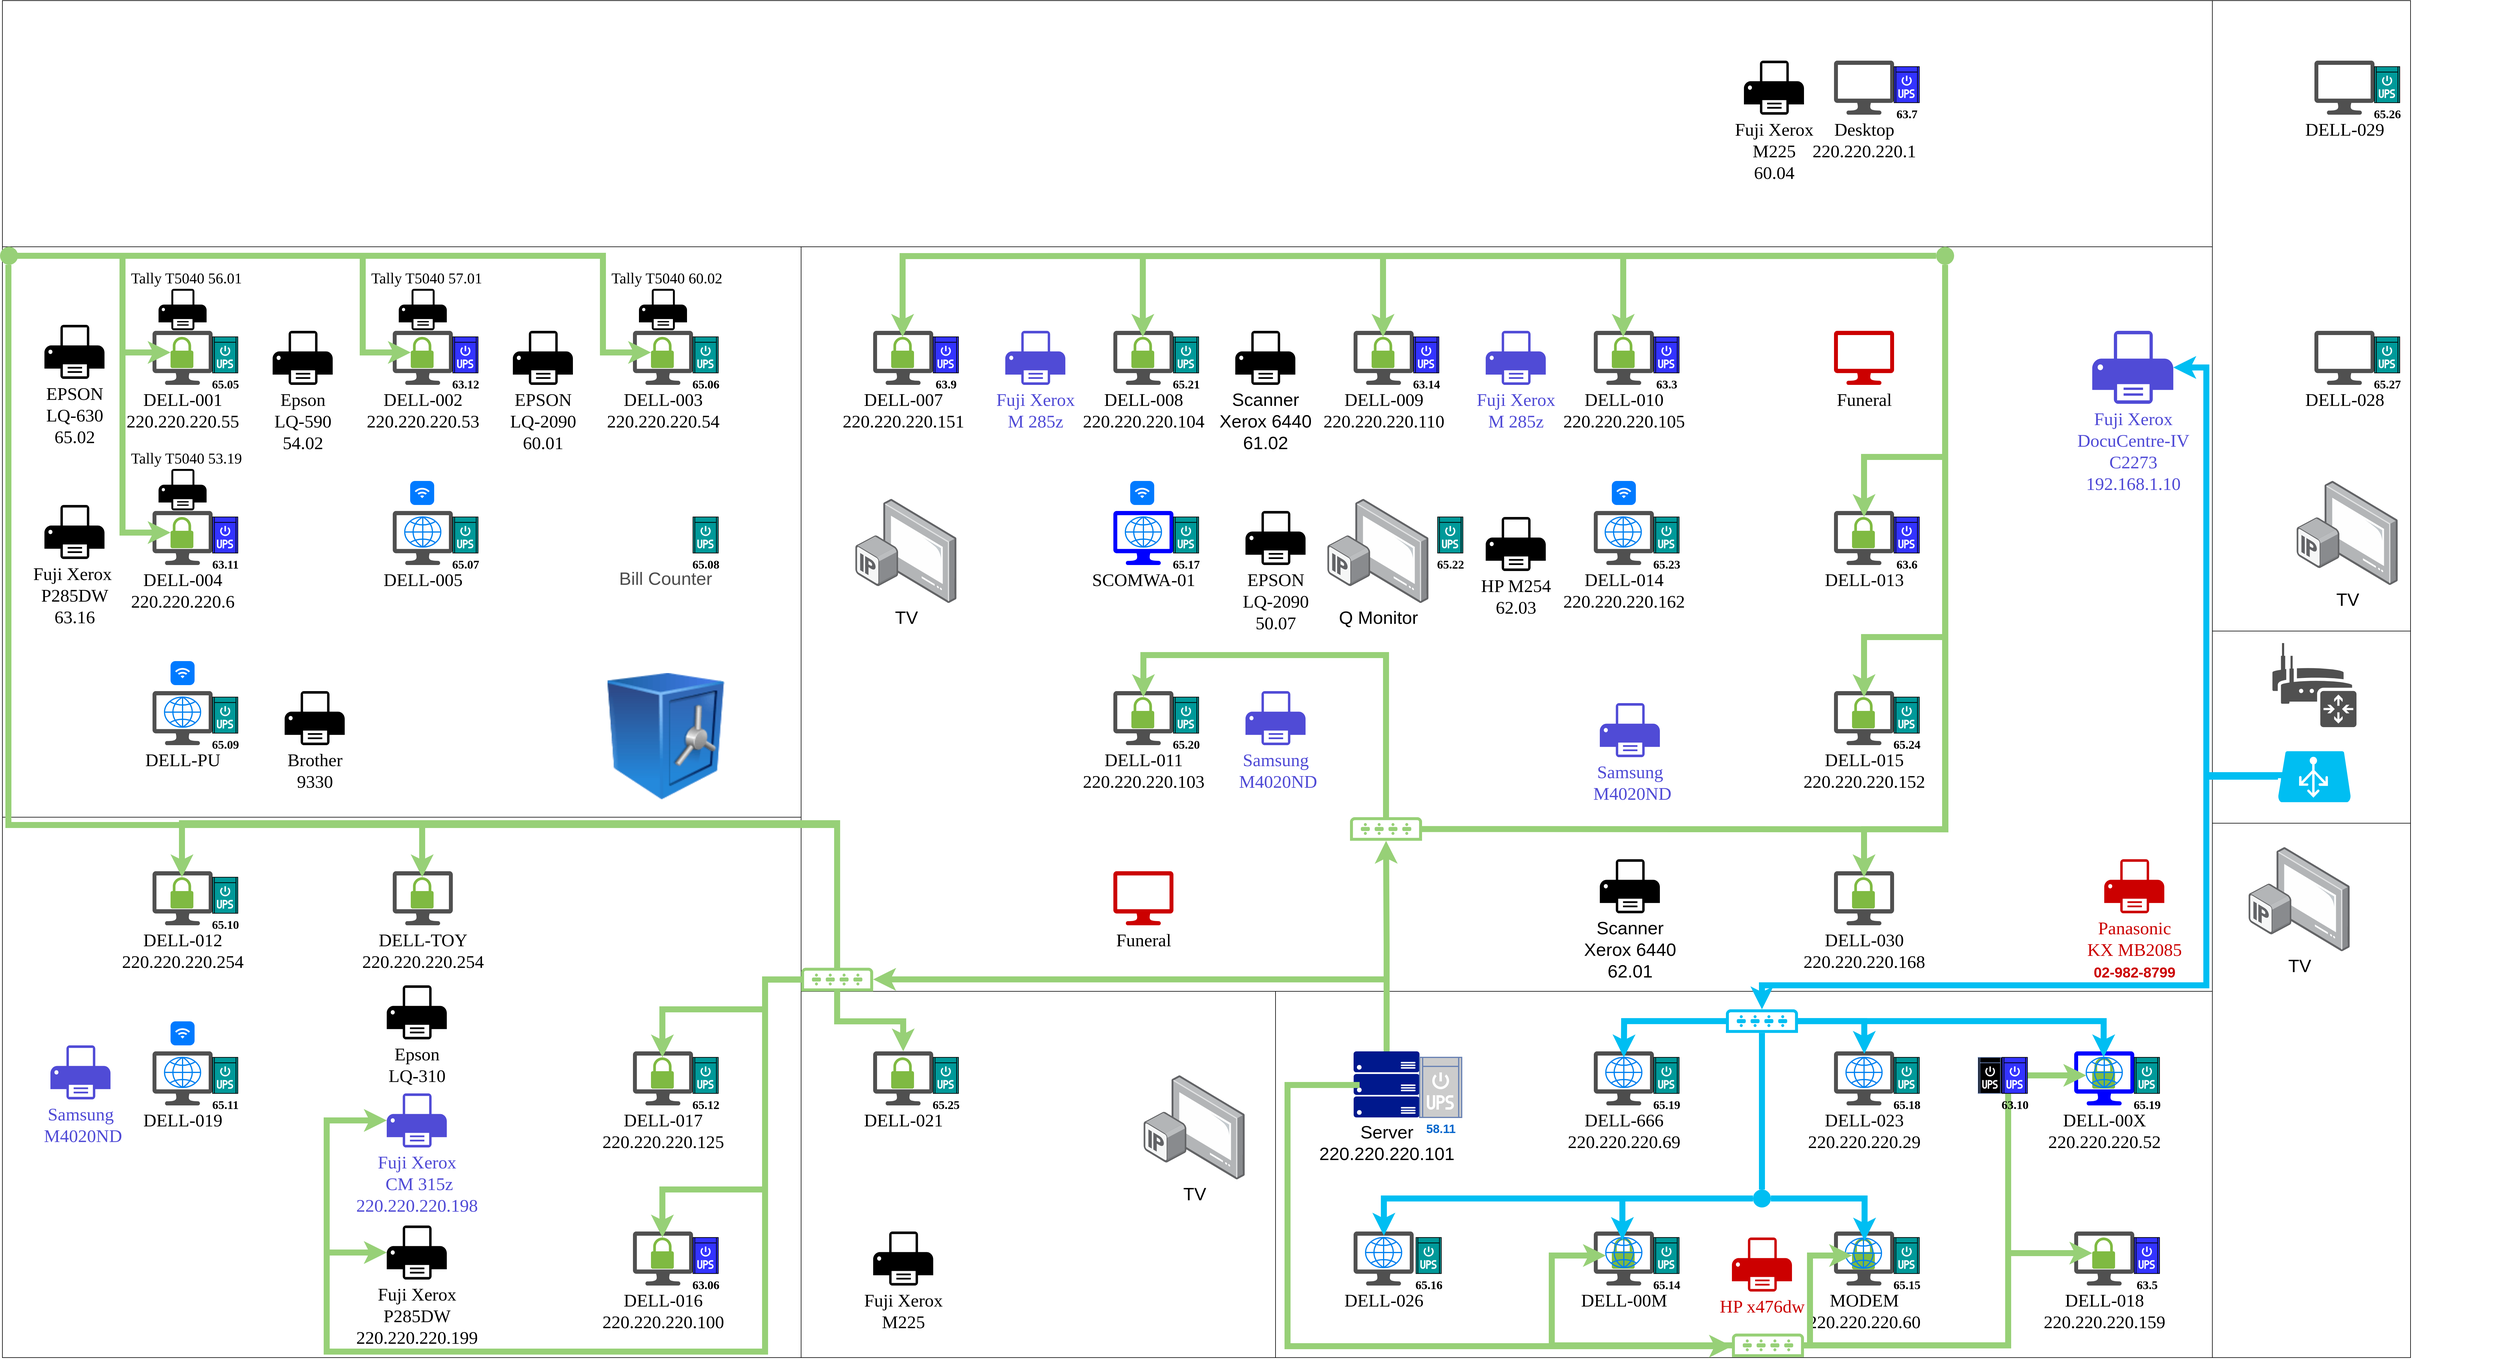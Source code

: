 <mxfile version="16.5.3" type="github">
  <diagram id="SXf0tpEVpk-GD4i6pyXN" name="อัพเดท 24-11-63">
    <mxGraphModel dx="4930" dy="3288" grid="1" gridSize="10" guides="1" tooltips="1" connect="1" arrows="1" fold="1" page="1" pageScale="1" pageWidth="850" pageHeight="1100" math="0" shadow="0">
      <root>
        <mxCell id="f-TOPqAcIMhOfcNf-VaI-0" />
        <mxCell id="M4cywnT3TZyjQohuFBCj-0" value="ขอบเขตห้อง" style="locked=1;" parent="f-TOPqAcIMhOfcNf-VaI-0" />
        <mxCell id="DyVjsTRH0FuvdyQmGpgD-0" value="&amp;nbsp;&lt;br&gt;&amp;nbsp;&lt;br&gt;" style="rounded=0;whiteSpace=wrap;html=1;fontFamily=Tahoma;fontSize=50;" parent="M4cywnT3TZyjQohuFBCj-0" vertex="1">
          <mxGeometry x="-250" y="1110" width="1330" height="900" as="geometry" />
        </mxCell>
        <mxCell id="DyVjsTRH0FuvdyQmGpgD-1" value="" style="rounded=0;whiteSpace=wrap;html=1;fontFamily=Tahoma;fontSize=50;" parent="M4cywnT3TZyjQohuFBCj-0" vertex="1">
          <mxGeometry x="-250" y="160" width="1330" height="950" as="geometry" />
        </mxCell>
        <mxCell id="DyVjsTRH0FuvdyQmGpgD-2" value="" style="rounded=0;whiteSpace=wrap;html=1;fontSize=50;fontFamily=Tahoma;" parent="M4cywnT3TZyjQohuFBCj-0" vertex="1">
          <mxGeometry x="1870" y="1400" width="1560" height="610" as="geometry" />
        </mxCell>
        <mxCell id="DyVjsTRH0FuvdyQmGpgD-3" value="" style="rounded=0;whiteSpace=wrap;html=1;fontFamily=Tahoma;fontSize=50;" parent="M4cywnT3TZyjQohuFBCj-0" vertex="1">
          <mxGeometry x="1080" y="1400" width="790" height="610" as="geometry" />
        </mxCell>
        <mxCell id="DyVjsTRH0FuvdyQmGpgD-4" value="" style="rounded=0;whiteSpace=wrap;html=1;fontFamily=Tahoma;fontSize=50;" parent="M4cywnT3TZyjQohuFBCj-0" vertex="1">
          <mxGeometry x="3430" y="-250" width="330" height="1050" as="geometry" />
        </mxCell>
        <mxCell id="DyVjsTRH0FuvdyQmGpgD-5" value="" style="rounded=0;whiteSpace=wrap;html=1;fontSize=50;fontFamily=Tahoma;" parent="M4cywnT3TZyjQohuFBCj-0" vertex="1">
          <mxGeometry x="3430" y="1120" width="330" height="890" as="geometry" />
        </mxCell>
        <mxCell id="vWZ2bZ8smG01XVmzT3Pg-3" value="" style="rounded=0;whiteSpace=wrap;html=1;" parent="M4cywnT3TZyjQohuFBCj-0" vertex="1">
          <mxGeometry x="-250" y="-250" width="3680" height="410" as="geometry" />
        </mxCell>
        <mxCell id="vrnas719oJ4A_Dz5osSf-31" value="" style="rounded=0;whiteSpace=wrap;html=1;fontFamily=Tahoma;fontSize=50;" parent="M4cywnT3TZyjQohuFBCj-0" vertex="1">
          <mxGeometry x="1080" y="160" width="2350" height="1240" as="geometry" />
        </mxCell>
        <mxCell id="Fcl9H4rcNKDT1mkGbeQJ-31" value="" style="rounded=0;whiteSpace=wrap;html=1;" parent="M4cywnT3TZyjQohuFBCj-0" vertex="1">
          <mxGeometry x="3430" y="800" width="330" height="320" as="geometry" />
        </mxCell>
        <mxCell id="M4cywnT3TZyjQohuFBCj-1" value="โทรศัพท์" style="locked=1;" parent="f-TOPqAcIMhOfcNf-VaI-0" visible="0" />
        <mxCell id="s9-2YyOUEzaTdB9-JsQf-2" value="&lt;b style=&quot;font-size: 24px&quot;&gt;02-503-9491&lt;/b&gt;" style="shape=mxgraph.signs.tech.cell_phone;html=1;pointerEvents=1;fillColor=#000000;strokeColor=none;verticalLabelPosition=top;verticalAlign=bottom;align=center;labelPosition=center;" parent="M4cywnT3TZyjQohuFBCj-1" vertex="1">
          <mxGeometry x="250" y="590" width="47" height="98" as="geometry" />
        </mxCell>
        <mxCell id="s9-2YyOUEzaTdB9-JsQf-6" value="&lt;b style=&quot;font-size: 24px&quot;&gt;02-503-9996&lt;/b&gt;" style="shape=mxgraph.signs.tech.cell_phone;html=1;pointerEvents=1;fillColor=#000000;strokeColor=none;verticalLabelPosition=top;verticalAlign=bottom;align=center;labelPosition=center;" parent="M4cywnT3TZyjQohuFBCj-1" vertex="1">
          <mxGeometry x="3080" y="1790" width="47" height="98" as="geometry" />
        </mxCell>
        <mxCell id="s9-2YyOUEzaTdB9-JsQf-8" value="&lt;b style=&quot;font-size: 24px&quot;&gt;02-503-9491&lt;br&gt;&lt;/b&gt;" style="shape=mxgraph.signs.tech.cell_phone;html=1;pointerEvents=1;strokeColor=none;verticalLabelPosition=top;verticalAlign=bottom;align=center;fillColor=#000000;labelPosition=center;" parent="M4cywnT3TZyjQohuFBCj-1" vertex="1">
          <mxGeometry x="2803" y="792" width="47" height="98" as="geometry" />
        </mxCell>
        <mxCell id="s9-2YyOUEzaTdB9-JsQf-13" value="&lt;b style=&quot;font-size: 24px&quot;&gt;02-982-8798&lt;/b&gt;" style="shape=mxgraph.signs.tech.cell_phone;html=1;pointerEvents=1;fillColor=#000000;strokeColor=none;verticalLabelPosition=top;verticalAlign=bottom;align=center;labelPosition=center;" parent="M4cywnT3TZyjQohuFBCj-1" vertex="1">
          <mxGeometry x="1600" y="792" width="47" height="98" as="geometry" />
        </mxCell>
        <mxCell id="H8keu7d3DDu3pE4mZcWP-16" value="&lt;span style=&quot;font-size: 24px&quot;&gt;086-305-1781&lt;/span&gt;" style="shape=mxgraph.signs.tech.cell_phone;html=1;pointerEvents=1;strokeColor=none;verticalLabelPosition=top;verticalAlign=bottom;align=center;labelPosition=center;fillColor=#CC0066;fontColor=#CC0066;fontStyle=1" parent="M4cywnT3TZyjQohuFBCj-1" vertex="1">
          <mxGeometry x="2560" y="1490" width="47" height="98" as="geometry" />
        </mxCell>
        <mxCell id="H8keu7d3DDu3pE4mZcWP-17" value="&lt;span style=&quot;font-size: 24px&quot;&gt;086-305-1782&lt;/span&gt;" style="shape=mxgraph.signs.tech.cell_phone;html=1;pointerEvents=1;strokeColor=none;verticalLabelPosition=top;verticalAlign=bottom;align=center;labelPosition=center;fillColor=#CC0066;fontColor=#CC0066;fontStyle=1" parent="M4cywnT3TZyjQohuFBCj-1" vertex="1">
          <mxGeometry x="2803" y="1100" width="47" height="98" as="geometry" />
        </mxCell>
        <mxCell id="H8keu7d3DDu3pE4mZcWP-18" value="&lt;span style=&quot;font-size: 24px&quot;&gt;081-807-2687&lt;/span&gt;" style="shape=mxgraph.signs.tech.cell_phone;html=1;pointerEvents=1;strokeColor=none;verticalLabelPosition=top;verticalAlign=bottom;align=center;labelPosition=center;fillColor=#CC0066;fontColor=#CC0066;fontStyle=1" parent="M4cywnT3TZyjQohuFBCj-1" vertex="1">
          <mxGeometry x="220" y="1490" width="47" height="98" as="geometry" />
        </mxCell>
        <mxCell id="H8keu7d3DDu3pE4mZcWP-19" value="&lt;span style=&quot;font-size: 24px&quot;&gt;092-253-5009&lt;/span&gt;" style="shape=mxgraph.signs.tech.cell_phone;html=1;pointerEvents=1;strokeColor=none;verticalLabelPosition=top;verticalAlign=bottom;align=center;labelPosition=center;fillColor=#CC0066;fontColor=#CC0066;fontStyle=1" parent="M4cywnT3TZyjQohuFBCj-1" vertex="1">
          <mxGeometry x="1540" y="290" width="47" height="98" as="geometry" />
        </mxCell>
        <mxCell id="EndkMGnYIv0Gp6CMNFBP-4" style="edgeStyle=orthogonalEdgeStyle;rounded=0;orthogonalLoop=1;jettySize=auto;html=1;exitX=1;exitY=0.5;exitDx=0;exitDy=0;exitPerimeter=0;entryX=0.5;entryY=1;entryDx=0;entryDy=0;entryPerimeter=0;dashed=1;strokeWidth=2;" parent="M4cywnT3TZyjQohuFBCj-1" source="H8keu7d3DDu3pE4mZcWP-23" target="UMbm4JfTCg6qUx0sTSbx-6" edge="1">
          <mxGeometry relative="1" as="geometry" />
        </mxCell>
        <mxCell id="H8keu7d3DDu3pE4mZcWP-23" value="&lt;b style=&quot;font-size: 24px&quot;&gt;02-504-0123&lt;br&gt;48.02&lt;br&gt;&lt;/b&gt;" style="shape=mxgraph.signs.tech.cell_phone;html=1;pointerEvents=1;strokeColor=none;verticalLabelPosition=middle;verticalAlign=middle;align=left;fillColor=#000099;labelPosition=right;fontColor=#000099;" parent="M4cywnT3TZyjQohuFBCj-1" vertex="1">
          <mxGeometry x="2850" y="792" width="47" height="98" as="geometry" />
        </mxCell>
        <mxCell id="UMbm4JfTCg6qUx0sTSbx-31" style="edgeStyle=orthogonalEdgeStyle;rounded=0;orthogonalLoop=1;jettySize=auto;html=1;exitX=1;exitY=0.5;exitDx=0;exitDy=0;exitPerimeter=0;entryX=0;entryY=0.5;entryDx=0;entryDy=0;entryPerimeter=0;fontSize=33;fontColor=#FF0000;dashed=1;strokeWidth=2;" parent="M4cywnT3TZyjQohuFBCj-1" source="H8keu7d3DDu3pE4mZcWP-24" target="H8keu7d3DDu3pE4mZcWP-23" edge="1">
          <mxGeometry relative="1" as="geometry" />
        </mxCell>
        <mxCell id="H8keu7d3DDu3pE4mZcWP-24" value="&lt;b style=&quot;font-size: 24px&quot;&gt;1050&lt;br&gt;&lt;/b&gt;" style="shape=mxgraph.signs.tech.cell_phone;html=1;pointerEvents=1;strokeColor=none;verticalLabelPosition=top;verticalAlign=bottom;align=center;fillColor=#000099;labelPosition=center;fontColor=#000099;" parent="M4cywnT3TZyjQohuFBCj-1" vertex="1">
          <mxGeometry x="2560" y="590" width="47" height="98" as="geometry" />
        </mxCell>
        <mxCell id="UMbm4JfTCg6qUx0sTSbx-40" style="edgeStyle=orthogonalEdgeStyle;rounded=0;orthogonalLoop=1;jettySize=auto;html=1;exitX=0;exitY=0.5;exitDx=0;exitDy=0;exitPerimeter=0;entryX=1;entryY=0.5;entryDx=0;entryDy=0;entryPerimeter=0;fontSize=33;fontColor=#FF0000;dashed=1;strokeWidth=2;strokeColor=#99CCFF;" parent="M4cywnT3TZyjQohuFBCj-1" source="UMbm4JfTCg6qUx0sTSbx-5" target="H8keu7d3DDu3pE4mZcWP-23" edge="1">
          <mxGeometry relative="1" as="geometry">
            <Array as="points">
              <mxPoint x="2990" y="1839" />
              <mxPoint x="2990" y="841" />
            </Array>
          </mxGeometry>
        </mxCell>
        <mxCell id="UMbm4JfTCg6qUx0sTSbx-5" value="&lt;b style=&quot;font-size: 24px&quot;&gt;1052&lt;br&gt;&lt;br&gt;&lt;/b&gt;" style="shape=mxgraph.signs.tech.cell_phone;html=1;pointerEvents=1;strokeColor=none;verticalLabelPosition=top;verticalAlign=bottom;align=center;fillColor=#000099;labelPosition=center;fontColor=#000099;" parent="M4cywnT3TZyjQohuFBCj-1" vertex="1">
          <mxGeometry x="3033" y="1790" width="47" height="98" as="geometry" />
        </mxCell>
        <mxCell id="UMbm4JfTCg6qUx0sTSbx-6" value="&lt;b style=&quot;font-size: 24px&quot;&gt;1138&lt;br&gt;&lt;/b&gt;" style="shape=mxgraph.signs.tech.cell_phone;html=1;pointerEvents=1;strokeColor=none;verticalLabelPosition=top;verticalAlign=bottom;align=center;fillColor=#000099;labelPosition=center;fontColor=#000099;" parent="M4cywnT3TZyjQohuFBCj-1" vertex="1">
          <mxGeometry x="3470" y="300" width="47" height="98" as="geometry" />
        </mxCell>
        <mxCell id="UMbm4JfTCg6qUx0sTSbx-39" style="edgeStyle=orthogonalEdgeStyle;rounded=0;orthogonalLoop=1;jettySize=auto;html=1;exitX=1;exitY=0.5;exitDx=0;exitDy=0;exitPerimeter=0;entryX=1;entryY=0.5;entryDx=0;entryDy=0;entryPerimeter=0;fontSize=33;fontColor=#FF0000;dashed=1;strokeWidth=2;" parent="M4cywnT3TZyjQohuFBCj-1" source="UMbm4JfTCg6qUx0sTSbx-7" target="H8keu7d3DDu3pE4mZcWP-23" edge="1">
          <mxGeometry relative="1" as="geometry">
            <Array as="points">
              <mxPoint x="2990" y="1149" />
              <mxPoint x="2990" y="841" />
            </Array>
          </mxGeometry>
        </mxCell>
        <mxCell id="UMbm4JfTCg6qUx0sTSbx-7" value="&lt;b style=&quot;font-size: 24px&quot;&gt;1133&lt;br&gt;&lt;/b&gt;" style="shape=mxgraph.signs.tech.cell_phone;html=1;pointerEvents=1;strokeColor=none;verticalLabelPosition=middle;verticalAlign=middle;align=left;fillColor=#000099;labelPosition=right;fontColor=#000099;" parent="M4cywnT3TZyjQohuFBCj-1" vertex="1">
          <mxGeometry x="2850" y="1100" width="47" height="98" as="geometry" />
        </mxCell>
        <mxCell id="EndkMGnYIv0Gp6CMNFBP-21" style="edgeStyle=orthogonalEdgeStyle;rounded=0;orthogonalLoop=1;jettySize=auto;html=1;exitX=0.5;exitY=1;exitDx=0;exitDy=0;exitPerimeter=0;entryX=0.5;entryY=1;entryDx=0;entryDy=0;entryPerimeter=0;dashed=1;strokeColor=#000000;strokeWidth=2;" parent="M4cywnT3TZyjQohuFBCj-1" source="UMbm4JfTCg6qUx0sTSbx-8" target="UMbm4JfTCg6qUx0sTSbx-10" edge="1">
          <mxGeometry relative="1" as="geometry">
            <Array as="points">
              <mxPoint x="2173" y="520" />
              <mxPoint x="1783" y="520" />
            </Array>
          </mxGeometry>
        </mxCell>
        <mxCell id="UMbm4JfTCg6qUx0sTSbx-8" value="&lt;b style=&quot;font-size: 24px&quot;&gt;1138&lt;br&gt;&lt;/b&gt;" style="shape=mxgraph.signs.tech.cell_phone;html=1;pointerEvents=1;strokeColor=none;verticalLabelPosition=top;verticalAlign=bottom;align=center;fillColor=#000099;labelPosition=center;fontColor=#000099;" parent="M4cywnT3TZyjQohuFBCj-1" vertex="1">
          <mxGeometry x="2150" y="290" width="47" height="98" as="geometry" />
        </mxCell>
        <mxCell id="UMbm4JfTCg6qUx0sTSbx-38" style="edgeStyle=orthogonalEdgeStyle;rounded=0;orthogonalLoop=1;jettySize=auto;html=1;exitX=1;exitY=0.5;exitDx=0;exitDy=0;exitPerimeter=0;entryX=0;entryY=0.5;entryDx=0;entryDy=0;entryPerimeter=0;fontSize=33;fontColor=#FF0000;dashed=1;strokeWidth=2;" parent="M4cywnT3TZyjQohuFBCj-1" source="UMbm4JfTCg6qUx0sTSbx-9" target="H8keu7d3DDu3pE4mZcWP-23" edge="1">
          <mxGeometry relative="1" as="geometry" />
        </mxCell>
        <mxCell id="UMbm4JfTCg6qUx0sTSbx-9" value="&lt;b style=&quot;font-size: 24px&quot;&gt;1051&lt;br&gt;&lt;br&gt;&lt;/b&gt;" style="shape=mxgraph.signs.tech.cell_phone;html=1;pointerEvents=1;strokeColor=none;verticalLabelPosition=top;verticalAlign=bottom;align=center;fillColor=#000099;labelPosition=center;fontColor=#000099;" parent="M4cywnT3TZyjQohuFBCj-1" vertex="1">
          <mxGeometry x="1647" y="792" width="47" height="98" as="geometry" />
        </mxCell>
        <mxCell id="EndkMGnYIv0Gp6CMNFBP-22" style="edgeStyle=orthogonalEdgeStyle;rounded=0;orthogonalLoop=1;jettySize=auto;html=1;exitX=0.5;exitY=1;exitDx=0;exitDy=0;exitPerimeter=0;entryX=0.5;entryY=1;entryDx=0;entryDy=0;entryPerimeter=0;dashed=1;strokeColor=#000000;strokeWidth=2;" parent="M4cywnT3TZyjQohuFBCj-1" source="UMbm4JfTCg6qUx0sTSbx-10" target="UMbm4JfTCg6qUx0sTSbx-11" edge="1">
          <mxGeometry relative="1" as="geometry">
            <Array as="points">
              <mxPoint x="1783" y="520" />
              <mxPoint x="1383" y="520" />
            </Array>
          </mxGeometry>
        </mxCell>
        <mxCell id="UMbm4JfTCg6qUx0sTSbx-10" value="&lt;b style=&quot;font-size: 24px&quot;&gt;1134&lt;br&gt;&lt;/b&gt;" style="shape=mxgraph.signs.tech.cell_phone;html=1;pointerEvents=1;strokeColor=none;verticalLabelPosition=top;verticalAlign=bottom;align=center;fillColor=#000099;labelPosition=center;fontColor=#000099;" parent="M4cywnT3TZyjQohuFBCj-1" vertex="1">
          <mxGeometry x="1760" y="290" width="47" height="98" as="geometry" />
        </mxCell>
        <mxCell id="EndkMGnYIv0Gp6CMNFBP-25" style="edgeStyle=orthogonalEdgeStyle;rounded=0;orthogonalLoop=1;jettySize=auto;html=1;exitX=0.5;exitY=1;exitDx=0;exitDy=0;exitPerimeter=0;entryX=0.5;entryY=0.125;entryDx=0;entryDy=0;entryPerimeter=0;dashed=1;strokeColor=#000000;strokeWidth=2;" parent="M4cywnT3TZyjQohuFBCj-1" source="UMbm4JfTCg6qUx0sTSbx-11" target="UMbm4JfTCg6qUx0sTSbx-16" edge="1">
          <mxGeometry relative="1" as="geometry" />
        </mxCell>
        <mxCell id="UMbm4JfTCg6qUx0sTSbx-11" value="&lt;b style=&quot;font-size: 24px&quot;&gt;1131&lt;br&gt;&lt;/b&gt;" style="shape=mxgraph.signs.tech.cell_phone;html=1;pointerEvents=1;strokeColor=none;verticalLabelPosition=top;verticalAlign=bottom;align=center;fillColor=#000099;labelPosition=center;fontColor=#000099;" parent="M4cywnT3TZyjQohuFBCj-1" vertex="1">
          <mxGeometry x="1360" y="290" width="47" height="98" as="geometry" />
        </mxCell>
        <mxCell id="UMbm4JfTCg6qUx0sTSbx-43" style="edgeStyle=orthogonalEdgeStyle;rounded=0;orthogonalLoop=1;jettySize=auto;html=1;exitX=1;exitY=0.5;exitDx=0;exitDy=0;exitPerimeter=0;entryX=0;entryY=0.5;entryDx=0;entryDy=0;entryPerimeter=0;fontSize=33;fontColor=#FF0000;dashed=1;strokeWidth=2;" parent="M4cywnT3TZyjQohuFBCj-1" source="UMbm4JfTCg6qUx0sTSbx-14" target="UMbm4JfTCg6qUx0sTSbx-9" edge="1">
          <mxGeometry relative="1" as="geometry">
            <Array as="points">
              <mxPoint x="250" y="841" />
            </Array>
          </mxGeometry>
        </mxCell>
        <mxCell id="UMbm4JfTCg6qUx0sTSbx-14" value="&lt;b style=&quot;font-size: 24px&quot;&gt;1132&lt;br&gt;&lt;br&gt;&lt;/b&gt;" style="shape=mxgraph.signs.tech.cell_phone;html=1;pointerEvents=1;strokeColor=none;verticalLabelPosition=top;verticalAlign=bottom;align=center;fillColor=#000099;labelPosition=center;fontColor=#000099;" parent="M4cywnT3TZyjQohuFBCj-1" vertex="1">
          <mxGeometry x="203" y="590" width="47" height="98" as="geometry" />
        </mxCell>
        <mxCell id="UMbm4JfTCg6qUx0sTSbx-15" value="&lt;b style=&quot;font-size: 24px&quot;&gt;1053&lt;br&gt;&lt;br&gt;&lt;/b&gt;" style="shape=mxgraph.signs.tech.cell_phone;html=1;pointerEvents=1;strokeColor=none;verticalLabelPosition=top;verticalAlign=bottom;align=center;fillColor=#000099;labelPosition=center;fontColor=#000099;" parent="M4cywnT3TZyjQohuFBCj-1" vertex="1">
          <mxGeometry x="270" y="1490" width="47" height="98" as="geometry" />
        </mxCell>
        <mxCell id="UMbm4JfTCg6qUx0sTSbx-16" value="&lt;b style=&quot;font-size: 24px&quot;&gt;1135&lt;br&gt;&lt;/b&gt;" style="shape=mxgraph.signs.tech.cell_phone;html=1;pointerEvents=1;strokeColor=none;verticalLabelPosition=top;verticalAlign=bottom;align=center;fillColor=#000099;labelPosition=center;fontColor=#000099;" parent="M4cywnT3TZyjQohuFBCj-1" vertex="1">
          <mxGeometry x="1360" y="1490" width="47" height="98" as="geometry" />
        </mxCell>
        <mxCell id="UMbm4JfTCg6qUx0sTSbx-44" style="edgeStyle=orthogonalEdgeStyle;rounded=0;orthogonalLoop=1;jettySize=auto;html=1;exitX=1;exitY=0.5;exitDx=0;exitDy=0;exitPerimeter=0;entryX=0;entryY=0.5;entryDx=0;entryDy=0;entryPerimeter=0;fontSize=33;fontColor=#FF0000;dashed=1;strokeWidth=2;" parent="M4cywnT3TZyjQohuFBCj-1" source="UMbm4JfTCg6qUx0sTSbx-19" target="UMbm4JfTCg6qUx0sTSbx-9" edge="1">
          <mxGeometry relative="1" as="geometry">
            <Array as="points">
              <mxPoint x="250" y="939" />
              <mxPoint x="250" y="841" />
            </Array>
          </mxGeometry>
        </mxCell>
        <mxCell id="EndkMGnYIv0Gp6CMNFBP-23" style="edgeStyle=orthogonalEdgeStyle;rounded=0;orthogonalLoop=1;jettySize=auto;html=1;exitX=0.5;exitY=1;exitDx=0;exitDy=0;exitPerimeter=0;entryX=0.5;entryY=0.125;entryDx=0;entryDy=0;entryPerimeter=0;dashed=1;strokeColor=#000000;strokeWidth=2;" parent="M4cywnT3TZyjQohuFBCj-1" source="UMbm4JfTCg6qUx0sTSbx-19" target="UMbm4JfTCg6qUx0sTSbx-15" edge="1">
          <mxGeometry relative="1" as="geometry" />
        </mxCell>
        <mxCell id="UMbm4JfTCg6qUx0sTSbx-19" value="&lt;b style=&quot;font-size: 24px&quot;&gt;1051&lt;br&gt;&lt;/b&gt;" style="shape=mxgraph.signs.tech.cell_phone;html=1;pointerEvents=1;strokeColor=none;verticalLabelPosition=top;verticalAlign=bottom;align=center;fillColor=#000099;labelPosition=center;fontColor=#000099;" parent="M4cywnT3TZyjQohuFBCj-1" vertex="1">
          <mxGeometry x="156" y="890" width="47" height="98" as="geometry" />
        </mxCell>
        <mxCell id="UMbm4JfTCg6qUx0sTSbx-32" style="edgeStyle=orthogonalEdgeStyle;rounded=0;orthogonalLoop=1;jettySize=auto;html=1;exitX=1;exitY=0.5;exitDx=0;exitDy=0;exitPerimeter=0;entryX=0;entryY=0.5;entryDx=0;entryDy=0;entryPerimeter=0;fontSize=33;fontColor=#FF0000;dashed=1;strokeWidth=2;" parent="M4cywnT3TZyjQohuFBCj-1" source="UMbm4JfTCg6qUx0sTSbx-21" target="H8keu7d3DDu3pE4mZcWP-23" edge="1">
          <mxGeometry relative="1" as="geometry" />
        </mxCell>
        <mxCell id="EndkMGnYIv0Gp6CMNFBP-19" style="edgeStyle=orthogonalEdgeStyle;rounded=0;orthogonalLoop=1;jettySize=auto;html=1;exitX=0.5;exitY=1;exitDx=0;exitDy=0;exitPerimeter=0;entryX=0.5;entryY=1;entryDx=0;entryDy=0;entryPerimeter=0;strokeColor=#000000;strokeWidth=2;dashed=1;" parent="M4cywnT3TZyjQohuFBCj-1" source="UMbm4JfTCg6qUx0sTSbx-21" target="UMbm4JfTCg6qUx0sTSbx-8" edge="1">
          <mxGeometry relative="1" as="geometry">
            <Array as="points">
              <mxPoint x="2583" y="520" />
              <mxPoint x="2173" y="520" />
            </Array>
          </mxGeometry>
        </mxCell>
        <mxCell id="UMbm4JfTCg6qUx0sTSbx-21" value="&lt;b style=&quot;font-size: 24px&quot;&gt;1138&lt;br&gt;&lt;/b&gt;" style="shape=mxgraph.signs.tech.cell_phone;html=1;pointerEvents=1;strokeColor=none;verticalLabelPosition=top;verticalAlign=bottom;align=center;fillColor=#000099;labelPosition=center;fontColor=#000099;" parent="M4cywnT3TZyjQohuFBCj-1" vertex="1">
          <mxGeometry x="2560" y="290" width="47" height="98" as="geometry" />
        </mxCell>
        <mxCell id="EndkMGnYIv0Gp6CMNFBP-1" style="edgeStyle=orthogonalEdgeStyle;rounded=0;orthogonalLoop=1;jettySize=auto;html=1;exitX=0.5;exitY=1;exitDx=0;exitDy=0;exitPerimeter=0;entryX=0.5;entryY=0.125;entryDx=0;entryDy=0;entryPerimeter=0;dashed=1;strokeWidth=2;" parent="M4cywnT3TZyjQohuFBCj-1" source="UMbm4JfTCg6qUx0sTSbx-23" target="UMbm4JfTCg6qUx0sTSbx-6" edge="1">
          <mxGeometry relative="1" as="geometry">
            <Array as="points">
              <mxPoint x="3603" y="80" />
              <mxPoint x="3493" y="80" />
            </Array>
          </mxGeometry>
        </mxCell>
        <mxCell id="UMbm4JfTCg6qUx0sTSbx-23" value="&lt;b style=&quot;font-size: 24px&quot;&gt;1701&lt;br&gt;สหภาพ&lt;br&gt;&lt;/b&gt;" style="shape=mxgraph.signs.tech.cell_phone;html=1;pointerEvents=1;strokeColor=none;verticalLabelPosition=top;verticalAlign=bottom;align=center;fillColor=#000099;labelPosition=center;fontColor=#000099;" parent="M4cywnT3TZyjQohuFBCj-1" vertex="1">
          <mxGeometry x="3580" y="-80" width="47" height="98" as="geometry" />
        </mxCell>
        <mxCell id="EndkMGnYIv0Gp6CMNFBP-0" style="edgeStyle=orthogonalEdgeStyle;rounded=0;orthogonalLoop=1;jettySize=auto;html=1;exitX=0.5;exitY=1;exitDx=0;exitDy=0;exitPerimeter=0;entryX=0.5;entryY=0.125;entryDx=0;entryDy=0;entryPerimeter=0;dashed=1;strokeWidth=2;" parent="M4cywnT3TZyjQohuFBCj-1" source="UMbm4JfTCg6qUx0sTSbx-24" target="UMbm4JfTCg6qUx0sTSbx-6" edge="1">
          <mxGeometry relative="1" as="geometry" />
        </mxCell>
        <mxCell id="UMbm4JfTCg6qUx0sTSbx-24" value="&lt;b style=&quot;font-size: 24px&quot;&gt;1123&lt;br&gt;กรุงไทย&lt;br&gt;&lt;/b&gt;" style="shape=mxgraph.signs.tech.cell_phone;html=1;pointerEvents=1;strokeColor=none;verticalLabelPosition=top;verticalAlign=bottom;align=center;fillColor=#000099;labelPosition=center;fontColor=#000099;" parent="M4cywnT3TZyjQohuFBCj-1" vertex="1">
          <mxGeometry x="3470" y="-80" width="47" height="98" as="geometry" />
        </mxCell>
        <mxCell id="EndkMGnYIv0Gp6CMNFBP-3" style="edgeStyle=orthogonalEdgeStyle;rounded=0;orthogonalLoop=1;jettySize=auto;html=1;exitX=0.5;exitY=1;exitDx=0;exitDy=0;exitPerimeter=0;entryX=0.5;entryY=0.125;entryDx=0;entryDy=0;entryPerimeter=0;dashed=1;strokeWidth=2;" parent="M4cywnT3TZyjQohuFBCj-1" source="UMbm4JfTCg6qUx0sTSbx-25" target="UMbm4JfTCg6qUx0sTSbx-6" edge="1">
          <mxGeometry relative="1" as="geometry">
            <Array as="points">
              <mxPoint x="3714" y="80" />
              <mxPoint x="3494" y="80" />
            </Array>
          </mxGeometry>
        </mxCell>
        <mxCell id="UMbm4JfTCg6qUx0sTSbx-25" value="&lt;b style=&quot;font-size: 24px&quot;&gt;1870&lt;br&gt;ผู้สูงอายุ&lt;br&gt;&lt;/b&gt;" style="shape=mxgraph.signs.tech.cell_phone;html=1;pointerEvents=1;strokeColor=none;verticalLabelPosition=top;verticalAlign=bottom;align=center;fillColor=#000099;labelPosition=center;fontColor=#000099;" parent="M4cywnT3TZyjQohuFBCj-1" vertex="1">
          <mxGeometry x="3690" y="-80" width="47" height="98" as="geometry" />
        </mxCell>
        <mxCell id="M4cywnT3TZyjQohuFBCj-2" value="Network" style="locked=1;" parent="f-TOPqAcIMhOfcNf-VaI-0" visible="0" />
        <mxCell id="JTG5abJiaNvAfYww_Hae-1" style="edgeStyle=orthogonalEdgeStyle;rounded=0;orthogonalLoop=1;jettySize=auto;html=1;exitX=0.5;exitY=1;exitDx=0;exitDy=0;strokeWidth=10;strokeColor=#99CCFF;" parent="M4cywnT3TZyjQohuFBCj-2" source="JTG5abJiaNvAfYww_Hae-0" target="xurGcQcXW0GNTpY4zVYj-101" edge="1">
          <mxGeometry relative="1" as="geometry" />
        </mxCell>
        <mxCell id="9vD16WFtAsydq0wS-kQd-0" value="CAT Telecom&lt;br&gt;192.168.100.1" style="pointerEvents=1;shadow=0;dashed=0;html=1;strokeColor=none;fillColor=#505050;labelPosition=center;verticalLabelPosition=bottom;verticalAlign=top;outlineConnect=0;align=center;shape=mxgraph.office.devices.session_border_controller;fontSize=30;fontFamily=Tahoma;" parent="M4cywnT3TZyjQohuFBCj-2" vertex="1">
          <mxGeometry x="3560" y="1210" width="89" height="81" as="geometry" />
        </mxCell>
        <mxCell id="9vD16WFtAsydq0wS-kQd-1" value="TOT&lt;br&gt;192.168.0.1" style="pointerEvents=1;shadow=0;dashed=0;html=1;strokeColor=none;fillColor=#505050;labelPosition=center;verticalLabelPosition=bottom;verticalAlign=top;outlineConnect=0;align=center;shape=mxgraph.office.devices.session_border_controller;fontSize=30;fontFamily=Tahoma;" parent="M4cywnT3TZyjQohuFBCj-2" vertex="1">
          <mxGeometry x="3560" y="1039" width="89" height="81" as="geometry" />
        </mxCell>
        <mxCell id="9vD16WFtAsydq0wS-kQd-7" value="" style="html=1;strokeWidth=1;shadow=0;dashed=0;shape=mxgraph.ios7.misc.wifi;fillColor=#007AFF;strokeColor=none;buttonText=;strokeColor2=#222222;fontColor=#222222;fontSize=8;verticalLabelPosition=bottom;verticalAlign=top;align=center;aspect=fixed;" parent="M4cywnT3TZyjQohuFBCj-2" vertex="1">
          <mxGeometry x="410" y="1000" width="80" height="80" as="geometry" />
        </mxCell>
        <mxCell id="JTG5abJiaNvAfYww_Hae-2" style="edgeStyle=orthogonalEdgeStyle;rounded=0;orthogonalLoop=1;jettySize=auto;html=1;exitX=1;exitY=0.5;exitDx=0;exitDy=0;strokeWidth=10;strokeColor=#99CCFF;" parent="M4cywnT3TZyjQohuFBCj-2" source="JTG5abJiaNvAfYww_Hae-0" target="xurGcQcXW0GNTpY4zVYj-102" edge="1">
          <mxGeometry relative="1" as="geometry" />
        </mxCell>
        <mxCell id="JTG5abJiaNvAfYww_Hae-3" style="edgeStyle=orthogonalEdgeStyle;rounded=0;orthogonalLoop=1;jettySize=auto;html=1;exitX=0;exitY=0.5;exitDx=0;exitDy=0;strokeWidth=10;strokeColor=#99CCFF;" parent="M4cywnT3TZyjQohuFBCj-2" source="JTG5abJiaNvAfYww_Hae-0" target="xurGcQcXW0GNTpY4zVYj-100" edge="1">
          <mxGeometry relative="1" as="geometry" />
        </mxCell>
        <mxCell id="JTG5abJiaNvAfYww_Hae-0" value="" style="aspect=fixed;perimeter=ellipsePerimeter;html=1;align=center;shadow=0;dashed=0;spacingTop=3;image;image=img/lib/active_directory/wiring_hub.svg;" parent="M4cywnT3TZyjQohuFBCj-2" vertex="1">
          <mxGeometry x="390" y="66.2" width="120" height="81.6" as="geometry" />
        </mxCell>
        <mxCell id="JTG5abJiaNvAfYww_Hae-5" style="edgeStyle=orthogonalEdgeStyle;rounded=0;orthogonalLoop=1;jettySize=auto;html=1;exitX=0.5;exitY=1;exitDx=0;exitDy=0;strokeWidth=10;strokeColor=#99CCFF;" parent="M4cywnT3TZyjQohuFBCj-2" source="JTG5abJiaNvAfYww_Hae-4" target="xurGcQcXW0GNTpY4zVYj-126" edge="1">
          <mxGeometry relative="1" as="geometry" />
        </mxCell>
        <mxCell id="JTG5abJiaNvAfYww_Hae-6" style="edgeStyle=orthogonalEdgeStyle;rounded=0;orthogonalLoop=1;jettySize=auto;html=1;exitX=0.5;exitY=1;exitDx=0;exitDy=0;strokeWidth=10;strokeColor=#99CCFF;" parent="M4cywnT3TZyjQohuFBCj-2" source="JTG5abJiaNvAfYww_Hae-4" target="xurGcQcXW0GNTpY4zVYj-114" edge="1">
          <mxGeometry relative="1" as="geometry" />
        </mxCell>
        <mxCell id="JTG5abJiaNvAfYww_Hae-7" style="edgeStyle=orthogonalEdgeStyle;rounded=0;orthogonalLoop=1;jettySize=auto;html=1;exitX=0.5;exitY=1;exitDx=0;exitDy=0;strokeWidth=10;strokeColor=#99CCFF;" parent="M4cywnT3TZyjQohuFBCj-2" source="JTG5abJiaNvAfYww_Hae-4" target="xurGcQcXW0GNTpY4zVYj-128" edge="1">
          <mxGeometry relative="1" as="geometry" />
        </mxCell>
        <mxCell id="JTG5abJiaNvAfYww_Hae-8" style="edgeStyle=orthogonalEdgeStyle;rounded=0;orthogonalLoop=1;jettySize=auto;html=1;exitX=0.5;exitY=1;exitDx=0;exitDy=0;strokeWidth=10;strokeColor=#99CCFF;" parent="M4cywnT3TZyjQohuFBCj-2" source="JTG5abJiaNvAfYww_Hae-4" target="xurGcQcXW0GNTpY4zVYj-118" edge="1">
          <mxGeometry relative="1" as="geometry" />
        </mxCell>
        <mxCell id="JTG5abJiaNvAfYww_Hae-4" value="" style="aspect=fixed;perimeter=ellipsePerimeter;html=1;align=center;shadow=0;dashed=0;spacingTop=3;image;image=img/lib/active_directory/wiring_hub.svg;" parent="M4cywnT3TZyjQohuFBCj-2" vertex="1">
          <mxGeometry x="1820" y="66.2" width="120" height="81.6" as="geometry" />
        </mxCell>
        <mxCell id="EndkMGnYIv0Gp6CMNFBP-14" style="edgeStyle=orthogonalEdgeStyle;rounded=0;orthogonalLoop=1;jettySize=auto;html=1;exitX=0;exitY=0.5;exitDx=0;exitDy=0;strokeColor=#99CCFF;strokeWidth=10;entryX=0;entryY=0.5;entryDx=0;entryDy=0;entryPerimeter=0;" parent="M4cywnT3TZyjQohuFBCj-2" source="JTG5abJiaNvAfYww_Hae-9" target="p7U41ayXRWuReT35flp4-27" edge="1">
          <mxGeometry relative="1" as="geometry">
            <Array as="points">
              <mxPoint x="3026" y="941" />
              <mxPoint x="2880" y="940" />
            </Array>
          </mxGeometry>
        </mxCell>
        <mxCell id="EndkMGnYIv0Gp6CMNFBP-15" style="edgeStyle=orthogonalEdgeStyle;rounded=0;orthogonalLoop=1;jettySize=auto;html=1;exitX=0;exitY=0.5;exitDx=0;exitDy=0;strokeColor=#99CCFF;strokeWidth=10;" parent="M4cywnT3TZyjQohuFBCj-2" source="JTG5abJiaNvAfYww_Hae-9" target="xurGcQcXW0GNTpY4zVYj-141" edge="1">
          <mxGeometry relative="1" as="geometry">
            <Array as="points">
              <mxPoint x="3050" y="941" />
              <mxPoint x="3050" y="1245" />
            </Array>
          </mxGeometry>
        </mxCell>
        <mxCell id="EndkMGnYIv0Gp6CMNFBP-16" style="edgeStyle=orthogonalEdgeStyle;rounded=0;orthogonalLoop=1;jettySize=auto;html=1;exitX=0;exitY=0.5;exitDx=0;exitDy=0;strokeColor=#99CCFF;strokeWidth=10;" parent="M4cywnT3TZyjQohuFBCj-2" source="JTG5abJiaNvAfYww_Hae-9" target="TDAQE0q-f55wZVB_y347-11" edge="1">
          <mxGeometry relative="1" as="geometry">
            <Array as="points">
              <mxPoint x="3050" y="941" />
              <mxPoint x="3050" y="645" />
            </Array>
          </mxGeometry>
        </mxCell>
        <mxCell id="JTG5abJiaNvAfYww_Hae-9" value="" style="aspect=fixed;perimeter=ellipsePerimeter;html=1;align=center;shadow=0;dashed=0;spacingTop=3;image;image=img/lib/active_directory/wiring_hub.svg;" parent="M4cywnT3TZyjQohuFBCj-2" vertex="1">
          <mxGeometry x="3110" y="900" width="120" height="81.6" as="geometry" />
        </mxCell>
        <mxCell id="JTG5abJiaNvAfYww_Hae-15" style="edgeStyle=orthogonalEdgeStyle;rounded=0;orthogonalLoop=1;jettySize=auto;html=1;exitX=0.5;exitY=1;exitDx=0;exitDy=0;strokeWidth=10;strokeColor=#99CCFF;" parent="M4cywnT3TZyjQohuFBCj-2" source="JTG5abJiaNvAfYww_Hae-14" target="TDAQE0q-f55wZVB_y347-8" edge="1">
          <mxGeometry relative="1" as="geometry" />
        </mxCell>
        <mxCell id="JTG5abJiaNvAfYww_Hae-16" style="edgeStyle=orthogonalEdgeStyle;rounded=0;orthogonalLoop=1;jettySize=auto;html=1;exitX=0.5;exitY=1;exitDx=0;exitDy=0;strokeWidth=10;strokeColor=#99CCFF;" parent="M4cywnT3TZyjQohuFBCj-2" source="JTG5abJiaNvAfYww_Hae-14" target="xurGcQcXW0GNTpY4zVYj-130" edge="1">
          <mxGeometry relative="1" as="geometry" />
        </mxCell>
        <mxCell id="JTG5abJiaNvAfYww_Hae-14" value="" style="aspect=fixed;perimeter=ellipsePerimeter;html=1;align=center;shadow=0;dashed=0;spacingTop=3;image;image=img/lib/active_directory/wiring_hub.svg;" parent="M4cywnT3TZyjQohuFBCj-2" vertex="1">
          <mxGeometry x="500" y="998.4" width="120" height="81.6" as="geometry" />
        </mxCell>
        <mxCell id="EndkMGnYIv0Gp6CMNFBP-17" style="edgeStyle=orthogonalEdgeStyle;rounded=0;orthogonalLoop=1;jettySize=auto;html=1;exitX=1;exitY=0.5;exitDx=0;exitDy=0;strokeColor=#99CCFF;strokeWidth=10;" parent="M4cywnT3TZyjQohuFBCj-2" source="JTG5abJiaNvAfYww_Hae-17" target="xurGcQcXW0GNTpY4zVYj-147" edge="1">
          <mxGeometry relative="1" as="geometry">
            <Array as="points">
              <mxPoint x="690" y="1411" />
              <mxPoint x="690" y="1845" />
            </Array>
          </mxGeometry>
        </mxCell>
        <mxCell id="EndkMGnYIv0Gp6CMNFBP-18" style="edgeStyle=orthogonalEdgeStyle;rounded=0;orthogonalLoop=1;jettySize=auto;html=1;exitX=1;exitY=0.5;exitDx=0;exitDy=0;strokeColor=#99CCFF;strokeWidth=10;" parent="M4cywnT3TZyjQohuFBCj-2" source="JTG5abJiaNvAfYww_Hae-17" target="xurGcQcXW0GNTpY4zVYj-145" edge="1">
          <mxGeometry relative="1" as="geometry">
            <Array as="points">
              <mxPoint x="690" y="1411" />
              <mxPoint x="690" y="1545" />
            </Array>
          </mxGeometry>
        </mxCell>
        <mxCell id="JTG5abJiaNvAfYww_Hae-17" value="" style="aspect=fixed;perimeter=ellipsePerimeter;html=1;align=center;shadow=0;dashed=0;spacingTop=3;image;image=img/lib/active_directory/wiring_hub.svg;" parent="M4cywnT3TZyjQohuFBCj-2" vertex="1">
          <mxGeometry x="790" y="1370" width="120" height="81.6" as="geometry" />
        </mxCell>
        <mxCell id="JTG5abJiaNvAfYww_Hae-21" style="edgeStyle=orthogonalEdgeStyle;rounded=0;orthogonalLoop=1;jettySize=auto;html=1;exitX=0;exitY=0.5;exitDx=0;exitDy=0;strokeWidth=10;strokeColor=#99CCFF;" parent="M4cywnT3TZyjQohuFBCj-2" source="JTG5abJiaNvAfYww_Hae-20" target="xurGcQcXW0GNTpY4zVYj-161" edge="1">
          <mxGeometry relative="1" as="geometry">
            <Array as="points">
              <mxPoint x="2860" y="1711" />
            </Array>
          </mxGeometry>
        </mxCell>
        <mxCell id="EndkMGnYIv0Gp6CMNFBP-8" style="edgeStyle=orthogonalEdgeStyle;rounded=0;orthogonalLoop=1;jettySize=auto;html=1;exitX=0;exitY=0.5;exitDx=0;exitDy=0;strokeColor=#99CCFF;strokeWidth=10;" parent="M4cywnT3TZyjQohuFBCj-2" source="JTG5abJiaNvAfYww_Hae-20" target="xurGcQcXW0GNTpY4zVYj-154" edge="1">
          <mxGeometry relative="1" as="geometry" />
        </mxCell>
        <mxCell id="JTG5abJiaNvAfYww_Hae-20" value="" style="aspect=fixed;perimeter=ellipsePerimeter;html=1;align=center;shadow=0;dashed=0;spacingTop=3;image;image=img/lib/active_directory/wiring_hub.svg;" parent="M4cywnT3TZyjQohuFBCj-2" vertex="1">
          <mxGeometry x="3300" y="1670" width="120" height="81.6" as="geometry" />
        </mxCell>
        <mxCell id="EndkMGnYIv0Gp6CMNFBP-26" value="" style="html=1;strokeWidth=1;shadow=0;dashed=0;shape=mxgraph.ios7.misc.wifi;fillColor=#007AFF;strokeColor=none;buttonText=;strokeColor2=#222222;fontColor=#222222;fontSize=8;verticalLabelPosition=bottom;verticalAlign=top;align=center;aspect=fixed;" parent="M4cywnT3TZyjQohuFBCj-2" vertex="1">
          <mxGeometry x="2000" y="610" width="80" height="80" as="geometry" />
        </mxCell>
        <mxCell id="EndkMGnYIv0Gp6CMNFBP-27" value="" style="html=1;strokeWidth=1;shadow=0;dashed=0;shape=mxgraph.ios7.misc.wifi;fillColor=#007AFF;strokeColor=none;buttonText=;strokeColor2=#222222;fontColor=#222222;fontSize=8;verticalLabelPosition=bottom;verticalAlign=top;align=center;aspect=fixed;" parent="M4cywnT3TZyjQohuFBCj-2" vertex="1">
          <mxGeometry x="2680" y="1410" width="80" height="80" as="geometry" />
        </mxCell>
        <mxCell id="EndkMGnYIv0Gp6CMNFBP-28" value="" style="html=1;strokeWidth=1;shadow=0;dashed=0;shape=mxgraph.ios7.misc.wifi;fillColor=#007AFF;strokeColor=none;buttonText=;strokeColor2=#222222;fontColor=#222222;fontSize=8;verticalLabelPosition=bottom;verticalAlign=top;align=center;aspect=fixed;" parent="M4cywnT3TZyjQohuFBCj-2" vertex="1">
          <mxGeometry x="3430" y="1130" width="80" height="80" as="geometry" />
        </mxCell>
        <mxCell id="W_UPt4zRYAUl43Yc6QiR-3" value="PC" style="locked=1;" parent="f-TOPqAcIMhOfcNf-VaI-0" />
        <mxCell id="xurGcQcXW0GNTpY4zVYj-100" value="DELL-001&lt;br&gt;220.220.220.55" style="pointerEvents=1;shadow=0;dashed=0;html=1;strokeColor=none;fillColor=#505050;labelPosition=center;verticalLabelPosition=bottom;verticalAlign=top;outlineConnect=0;align=center;shape=mxgraph.office.devices.lcd_monitor;fontSize=30;fontFamily=Tahoma;" parent="W_UPt4zRYAUl43Yc6QiR-3" vertex="1">
          <mxGeometry y="300" width="100" height="90" as="geometry" />
        </mxCell>
        <mxCell id="xurGcQcXW0GNTpY4zVYj-101" value="DELL-002&lt;br&gt;220.220.220.53" style="pointerEvents=1;shadow=0;dashed=0;html=1;strokeColor=none;fillColor=#505050;labelPosition=center;verticalLabelPosition=bottom;verticalAlign=top;outlineConnect=0;align=center;shape=mxgraph.office.devices.lcd_monitor;fontSize=30;fontFamily=Tahoma;" parent="W_UPt4zRYAUl43Yc6QiR-3" vertex="1">
          <mxGeometry x="400" y="300" width="100" height="90" as="geometry" />
        </mxCell>
        <mxCell id="xurGcQcXW0GNTpY4zVYj-102" value="DELL-003&lt;br&gt;220.220.220.54" style="pointerEvents=1;shadow=0;dashed=0;html=1;strokeColor=none;fillColor=#505050;labelPosition=center;verticalLabelPosition=bottom;verticalAlign=top;outlineConnect=0;align=center;shape=mxgraph.office.devices.lcd_monitor;fontSize=30;fontFamily=Tahoma;" parent="W_UPt4zRYAUl43Yc6QiR-3" vertex="1">
          <mxGeometry x="800" y="300" width="100" height="90" as="geometry" />
        </mxCell>
        <mxCell id="xurGcQcXW0GNTpY4zVYj-108" value="DELL-004&lt;br&gt;220.220.220.6" style="pointerEvents=1;shadow=0;dashed=0;html=1;strokeColor=none;fillColor=#505050;labelPosition=center;verticalLabelPosition=bottom;verticalAlign=top;outlineConnect=0;align=center;shape=mxgraph.office.devices.lcd_monitor;fontSize=30;fontFamily=Tahoma;" parent="W_UPt4zRYAUl43Yc6QiR-3" vertex="1">
          <mxGeometry y="600" width="100" height="90" as="geometry" />
        </mxCell>
        <mxCell id="xurGcQcXW0GNTpY4zVYj-110" value="DELL-019" style="pointerEvents=1;shadow=0;dashed=0;html=1;strokeColor=none;fillColor=#505050;labelPosition=center;verticalLabelPosition=bottom;verticalAlign=top;outlineConnect=0;align=center;shape=mxgraph.office.devices.lcd_monitor;fontSize=30;fontFamily=Tahoma;" parent="W_UPt4zRYAUl43Yc6QiR-3" vertex="1">
          <mxGeometry y="1500" width="100" height="90" as="geometry" />
        </mxCell>
        <mxCell id="xurGcQcXW0GNTpY4zVYj-112" value="DELL-PU" style="pointerEvents=1;shadow=0;dashed=0;html=1;strokeColor=none;fillColor=#505050;labelPosition=center;verticalLabelPosition=bottom;verticalAlign=top;outlineConnect=0;align=center;shape=mxgraph.office.devices.lcd_monitor;fontSize=30;fontFamily=Tahoma;" parent="W_UPt4zRYAUl43Yc6QiR-3" vertex="1">
          <mxGeometry y="900" width="100" height="90" as="geometry" />
        </mxCell>
        <mxCell id="xurGcQcXW0GNTpY4zVYj-114" value="DELL-008&lt;br&gt;220.220.220.104" style="pointerEvents=1;shadow=0;dashed=0;html=1;strokeColor=none;fillColor=#505050;labelPosition=center;verticalLabelPosition=bottom;verticalAlign=top;outlineConnect=0;align=center;shape=mxgraph.office.devices.lcd_monitor;fontSize=30;fontFamily=Tahoma;" parent="W_UPt4zRYAUl43Yc6QiR-3" vertex="1">
          <mxGeometry x="1600" y="300" width="100" height="90" as="geometry" />
        </mxCell>
        <mxCell id="xurGcQcXW0GNTpY4zVYj-116" value="DELL-011&lt;br&gt;220.220.220.103" style="pointerEvents=1;shadow=0;dashed=0;html=1;strokeColor=none;fillColor=#505050;labelPosition=center;verticalLabelPosition=bottom;verticalAlign=top;outlineConnect=0;align=center;shape=mxgraph.office.devices.lcd_monitor;fontSize=30;fontFamily=Tahoma;" parent="W_UPt4zRYAUl43Yc6QiR-3" vertex="1">
          <mxGeometry x="1600" y="900" width="100" height="90" as="geometry" />
        </mxCell>
        <mxCell id="xurGcQcXW0GNTpY4zVYj-118" value="DELL-010&lt;br&gt;220.220.220.105" style="pointerEvents=1;shadow=0;dashed=0;html=1;strokeColor=none;fillColor=#505050;labelPosition=center;verticalLabelPosition=bottom;verticalAlign=top;outlineConnect=0;align=center;shape=mxgraph.office.devices.lcd_monitor;fontSize=30;fontFamily=Tahoma;" parent="W_UPt4zRYAUl43Yc6QiR-3" vertex="1">
          <mxGeometry x="2400" y="300" width="100" height="90" as="geometry" />
        </mxCell>
        <mxCell id="xurGcQcXW0GNTpY4zVYj-120" value="DELL-014&lt;br&gt;220.220.220.162" style="pointerEvents=1;shadow=0;dashed=0;html=1;strokeColor=none;fillColor=#505050;labelPosition=center;verticalLabelPosition=bottom;verticalAlign=top;outlineConnect=0;align=center;shape=mxgraph.office.devices.lcd_monitor;fontSize=30;fontFamily=Tahoma;" parent="W_UPt4zRYAUl43Yc6QiR-3" vertex="1">
          <mxGeometry x="2400" y="600" width="100" height="90" as="geometry" />
        </mxCell>
        <mxCell id="xurGcQcXW0GNTpY4zVYj-123" value="DELL-028" style="pointerEvents=1;shadow=0;dashed=0;html=1;strokeColor=none;fillColor=#505050;labelPosition=center;verticalLabelPosition=bottom;verticalAlign=top;outlineConnect=0;align=center;shape=mxgraph.office.devices.lcd_monitor;fontSize=30;fontFamily=Tahoma;direction=east;" parent="W_UPt4zRYAUl43Yc6QiR-3" vertex="1">
          <mxGeometry x="3600" y="300" width="100" height="90" as="geometry" />
        </mxCell>
        <mxCell id="xurGcQcXW0GNTpY4zVYj-125" value="Desktop&lt;br&gt;220.220.220.1" style="pointerEvents=1;shadow=0;dashed=0;html=1;strokeColor=none;fillColor=#505050;labelPosition=center;verticalLabelPosition=bottom;verticalAlign=top;outlineConnect=0;align=center;shape=mxgraph.office.devices.lcd_monitor;fontSize=30;fontFamily=Tahoma;" parent="W_UPt4zRYAUl43Yc6QiR-3" vertex="1">
          <mxGeometry x="2800" y="-150" width="100" height="90" as="geometry" />
        </mxCell>
        <mxCell id="xurGcQcXW0GNTpY4zVYj-126" value="DELL-009&lt;br&gt;220.220.220.110" style="pointerEvents=1;shadow=0;dashed=0;html=1;strokeColor=none;fillColor=#505050;labelPosition=center;verticalLabelPosition=bottom;verticalAlign=top;outlineConnect=0;align=center;shape=mxgraph.office.devices.lcd_monitor;fontSize=30;fontFamily=Tahoma;" parent="W_UPt4zRYAUl43Yc6QiR-3" vertex="1">
          <mxGeometry x="2000" y="300" width="100" height="90" as="geometry" />
        </mxCell>
        <mxCell id="xurGcQcXW0GNTpY4zVYj-128" value="DELL-007&lt;br&gt;220.220.220.151" style="pointerEvents=1;shadow=0;dashed=0;html=1;strokeColor=none;fillColor=#505050;labelPosition=center;verticalLabelPosition=bottom;verticalAlign=top;outlineConnect=0;align=center;shape=mxgraph.office.devices.lcd_monitor;fontSize=30;fontFamily=Tahoma;" parent="W_UPt4zRYAUl43Yc6QiR-3" vertex="1">
          <mxGeometry x="1200" y="300" width="100" height="90" as="geometry" />
        </mxCell>
        <mxCell id="xurGcQcXW0GNTpY4zVYj-132" value="DELL-015&lt;br&gt;220.220.220.152" style="pointerEvents=1;shadow=0;dashed=0;html=1;strokeColor=none;fillColor=#505050;labelPosition=center;verticalLabelPosition=bottom;verticalAlign=top;outlineConnect=0;align=center;shape=mxgraph.office.devices.lcd_monitor;fontSize=30;fontFamily=Tahoma;" parent="W_UPt4zRYAUl43Yc6QiR-3" vertex="1">
          <mxGeometry x="2800" y="900" width="100" height="90" as="geometry" />
        </mxCell>
        <mxCell id="xurGcQcXW0GNTpY4zVYj-135" value="DELL-023&lt;br&gt;220.220.220.29" style="pointerEvents=1;shadow=0;dashed=0;html=1;strokeColor=none;fillColor=#505050;labelPosition=center;verticalLabelPosition=bottom;verticalAlign=top;outlineConnect=0;align=center;shape=mxgraph.office.devices.lcd_monitor;fontSize=30;fontFamily=Tahoma;" parent="W_UPt4zRYAUl43Yc6QiR-3" vertex="1">
          <mxGeometry x="2800" y="1500" width="100" height="90" as="geometry" />
        </mxCell>
        <mxCell id="xurGcQcXW0GNTpY4zVYj-137" value="DELL-00X&lt;br&gt;220.220.220.52" style="pointerEvents=1;shadow=0;dashed=0;html=1;strokeColor=none;fillColor=#0000FF;labelPosition=center;verticalLabelPosition=bottom;verticalAlign=top;outlineConnect=0;align=center;shape=mxgraph.office.devices.lcd_monitor;fontSize=30;fontFamily=Tahoma;" parent="W_UPt4zRYAUl43Yc6QiR-3" vertex="1">
          <mxGeometry x="3200" y="1500" width="100" height="90" as="geometry" />
        </mxCell>
        <mxCell id="xurGcQcXW0GNTpY4zVYj-139" value="DELL-00M" style="pointerEvents=1;shadow=0;dashed=0;html=1;strokeColor=none;fillColor=#505050;labelPosition=center;verticalLabelPosition=bottom;verticalAlign=top;outlineConnect=0;align=center;shape=mxgraph.office.devices.lcd_monitor;fontSize=30;fontFamily=Tahoma;" parent="W_UPt4zRYAUl43Yc6QiR-3" vertex="1">
          <mxGeometry x="2400" y="1800" width="100" height="90" as="geometry" />
        </mxCell>
        <mxCell id="xurGcQcXW0GNTpY4zVYj-141" value="DELL-030&lt;br&gt;220.220.220.168" style="pointerEvents=1;shadow=0;dashed=0;html=1;strokeColor=none;fillColor=#505050;labelPosition=center;verticalLabelPosition=bottom;verticalAlign=top;outlineConnect=0;align=center;shape=mxgraph.office.devices.lcd_monitor;fontSize=30;fontFamily=Tahoma;" parent="W_UPt4zRYAUl43Yc6QiR-3" vertex="1">
          <mxGeometry x="2800" y="1200" width="100" height="90" as="geometry" />
        </mxCell>
        <mxCell id="xurGcQcXW0GNTpY4zVYj-143" value="DELL-005&lt;br&gt;" style="pointerEvents=1;shadow=0;dashed=0;html=1;strokeColor=none;fillColor=#505050;labelPosition=center;verticalLabelPosition=bottom;verticalAlign=top;outlineConnect=0;align=center;shape=mxgraph.office.devices.lcd_monitor;fontSize=30;fontFamily=Tahoma;" parent="W_UPt4zRYAUl43Yc6QiR-3" vertex="1">
          <mxGeometry x="400" y="600" width="100" height="90" as="geometry" />
        </mxCell>
        <mxCell id="xurGcQcXW0GNTpY4zVYj-145" value="DELL-017&lt;br&gt;220.220.220.125" style="pointerEvents=1;shadow=0;dashed=0;html=1;strokeColor=none;fillColor=#505050;labelPosition=center;verticalLabelPosition=bottom;verticalAlign=top;outlineConnect=0;align=center;shape=mxgraph.office.devices.lcd_monitor;fontSize=30;fontFamily=Tahoma;" parent="W_UPt4zRYAUl43Yc6QiR-3" vertex="1">
          <mxGeometry x="800" y="1500" width="100" height="90" as="geometry" />
        </mxCell>
        <mxCell id="xurGcQcXW0GNTpY4zVYj-147" value="DELL-016&lt;br&gt;220.220.220.100" style="pointerEvents=1;shadow=0;dashed=0;html=1;strokeColor=none;fillColor=#505050;labelPosition=center;verticalLabelPosition=bottom;verticalAlign=top;outlineConnect=0;align=center;shape=mxgraph.office.devices.lcd_monitor;fontSize=30;fontFamily=Tahoma;" parent="W_UPt4zRYAUl43Yc6QiR-3" vertex="1">
          <mxGeometry x="800" y="1800" width="100" height="90" as="geometry" />
        </mxCell>
        <mxCell id="xurGcQcXW0GNTpY4zVYj-149" value="DELL-021&lt;br&gt;" style="pointerEvents=1;shadow=0;dashed=0;html=1;strokeColor=none;fillColor=#505050;labelPosition=center;verticalLabelPosition=bottom;verticalAlign=top;outlineConnect=0;align=center;shape=mxgraph.office.devices.lcd_monitor;fontSize=30;fontFamily=Tahoma;" parent="W_UPt4zRYAUl43Yc6QiR-3" vertex="1">
          <mxGeometry x="1200" y="1500" width="100" height="90" as="geometry" />
        </mxCell>
        <mxCell id="xurGcQcXW0GNTpY4zVYj-151" value="DELL-029" style="pointerEvents=1;shadow=0;dashed=0;html=1;strokeColor=none;fillColor=#505050;labelPosition=center;verticalLabelPosition=bottom;verticalAlign=top;outlineConnect=0;align=center;shape=mxgraph.office.devices.lcd_monitor;fontSize=30;fontFamily=Tahoma;labelBackgroundColor=none;" parent="W_UPt4zRYAUl43Yc6QiR-3" vertex="1">
          <mxGeometry x="3600" y="-150" width="100" height="90" as="geometry" />
        </mxCell>
        <mxCell id="xurGcQcXW0GNTpY4zVYj-167" value="" style="group;fillColor=default;container=0;" parent="W_UPt4zRYAUl43Yc6QiR-3" vertex="1" connectable="0">
          <mxGeometry x="1600" y="600" width="100" height="90" as="geometry" />
        </mxCell>
        <mxCell id="xurGcQcXW0GNTpY4zVYj-171" style="edgeStyle=orthogonalEdgeStyle;rounded=0;orthogonalLoop=1;jettySize=auto;html=1;exitX=0.5;exitY=1;exitDx=0;exitDy=0;exitPerimeter=0;" parent="W_UPt4zRYAUl43Yc6QiR-3" edge="1">
          <mxGeometry relative="1" as="geometry">
            <mxPoint x="2035" y="1611" as="sourcePoint" />
            <mxPoint x="2035" y="1611" as="targetPoint" />
          </mxGeometry>
        </mxCell>
        <mxCell id="xurGcQcXW0GNTpY4zVYj-176" value="DELL-666&lt;br&gt;220.220.220.69" style="pointerEvents=1;shadow=0;dashed=0;html=1;strokeColor=none;labelPosition=center;verticalLabelPosition=bottom;verticalAlign=top;outlineConnect=0;align=center;shape=mxgraph.office.devices.lcd_monitor;fontSize=30;fontFamily=Tahoma;fillColor=#4D4D4D;" parent="W_UPt4zRYAUl43Yc6QiR-3" vertex="1">
          <mxGeometry x="2400" y="1500" width="100" height="90" as="geometry" />
        </mxCell>
        <mxCell id="xurGcQcXW0GNTpY4zVYj-161" value="MODEM&lt;br&gt;220.220.220.60" style="pointerEvents=1;shadow=0;dashed=0;html=1;strokeColor=none;fillColor=#505050;labelPosition=center;verticalLabelPosition=bottom;verticalAlign=top;outlineConnect=0;align=center;shape=mxgraph.office.devices.lcd_monitor;fontSize=30;fontFamily=Tahoma;" parent="W_UPt4zRYAUl43Yc6QiR-3" vertex="1">
          <mxGeometry x="2800" y="1800" width="100" height="90" as="geometry" />
        </mxCell>
        <mxCell id="p7U41ayXRWuReT35flp4-34" value="Funeral" style="pointerEvents=1;shadow=0;dashed=0;html=1;strokeColor=none;fillColor=#CC0000;labelPosition=center;verticalLabelPosition=bottom;verticalAlign=top;outlineConnect=0;align=center;shape=mxgraph.office.devices.lcd_monitor;fontSize=30;fontFamily=Tahoma;" parent="W_UPt4zRYAUl43Yc6QiR-3" vertex="1">
          <mxGeometry x="1600" y="1200" width="100" height="90" as="geometry" />
        </mxCell>
        <mxCell id="p7U41ayXRWuReT35flp4-35" value="Funeral" style="pointerEvents=1;shadow=0;dashed=0;html=1;strokeColor=none;fillColor=#CC0000;labelPosition=center;verticalLabelPosition=bottom;verticalAlign=top;outlineConnect=0;align=center;shape=mxgraph.office.devices.lcd_monitor;fontSize=30;fontFamily=Tahoma;" parent="W_UPt4zRYAUl43Yc6QiR-3" vertex="1">
          <mxGeometry x="2800" y="300" width="100" height="90" as="geometry" />
        </mxCell>
        <mxCell id="xurGcQcXW0GNTpY4zVYj-154" value="DELL-018&lt;br&gt;220.220.220.159" style="pointerEvents=1;shadow=0;dashed=0;html=1;strokeColor=none;fillColor=#505050;labelPosition=center;verticalLabelPosition=bottom;verticalAlign=top;outlineConnect=0;align=center;shape=mxgraph.office.devices.lcd_monitor;fontSize=30;fontFamily=Tahoma;" parent="W_UPt4zRYAUl43Yc6QiR-3" vertex="1">
          <mxGeometry x="3200" y="1800" width="100" height="90" as="geometry" />
        </mxCell>
        <mxCell id="xurGcQcXW0GNTpY4zVYj-168" value="SCOMWA-01" style="pointerEvents=1;shadow=0;dashed=0;html=1;strokeColor=none;labelPosition=center;verticalLabelPosition=bottom;verticalAlign=top;outlineConnect=0;align=center;shape=mxgraph.office.devices.lcd_monitor;fontSize=30;fontFamily=Tahoma;fillColor=#0000FF;" parent="W_UPt4zRYAUl43Yc6QiR-3" vertex="1">
          <mxGeometry x="1600" y="600" width="100" height="90" as="geometry" />
        </mxCell>
        <mxCell id="TDAQE0q-f55wZVB_y347-8" value="DELL-TOY&lt;br&gt;220.220.220.254" style="pointerEvents=1;shadow=0;dashed=0;html=1;strokeColor=none;fillColor=#505050;labelPosition=center;verticalLabelPosition=bottom;verticalAlign=top;outlineConnect=0;align=center;shape=mxgraph.office.devices.lcd_monitor;fontSize=30;fontFamily=Tahoma;" parent="W_UPt4zRYAUl43Yc6QiR-3" vertex="1">
          <mxGeometry x="400" y="1200" width="100" height="90" as="geometry" />
        </mxCell>
        <mxCell id="xurGcQcXW0GNTpY4zVYj-130" value="DELL-012&lt;br&gt;220.220.220.254" style="pointerEvents=1;shadow=0;dashed=0;html=1;strokeColor=none;fillColor=#505050;labelPosition=center;verticalLabelPosition=bottom;verticalAlign=top;outlineConnect=0;align=center;shape=mxgraph.office.devices.lcd_monitor;fontSize=30;fontFamily=Tahoma;" parent="W_UPt4zRYAUl43Yc6QiR-3" vertex="1">
          <mxGeometry y="1200" width="100" height="90" as="geometry" />
        </mxCell>
        <mxCell id="TDAQE0q-f55wZVB_y347-10" value="" style="group" parent="W_UPt4zRYAUl43Yc6QiR-3" vertex="1" connectable="0">
          <mxGeometry x="2800" y="600" width="100" height="90" as="geometry" />
        </mxCell>
        <mxCell id="TDAQE0q-f55wZVB_y347-11" value="DELL-013" style="pointerEvents=1;shadow=0;dashed=0;html=1;strokeColor=none;fillColor=#505050;labelPosition=center;verticalLabelPosition=bottom;verticalAlign=top;outlineConnect=0;align=center;shape=mxgraph.office.devices.lcd_monitor;fontSize=30;fontFamily=Tahoma;" parent="TDAQE0q-f55wZVB_y347-10" vertex="1">
          <mxGeometry width="100" height="90" as="geometry" />
        </mxCell>
        <mxCell id="xurGcQcXW0GNTpY4zVYj-158" value="DELL-026" style="pointerEvents=1;shadow=0;dashed=0;html=1;strokeColor=none;fillColor=#505050;labelPosition=center;verticalLabelPosition=bottom;verticalAlign=top;outlineConnect=0;align=center;shape=mxgraph.office.devices.lcd_monitor;fontSize=30;fontFamily=Tahoma;" parent="W_UPt4zRYAUl43Yc6QiR-3" vertex="1">
          <mxGeometry x="2000" y="1800" width="100" height="90" as="geometry" />
        </mxCell>
        <mxCell id="YS4ce7gFxmV2WK4-jLAW-4" value="Server&lt;br style=&quot;font-size: 30px;&quot;&gt;220.220.220.101" style="sketch=0;aspect=fixed;pointerEvents=1;shadow=0;dashed=0;html=1;strokeColor=none;labelPosition=center;verticalLabelPosition=bottom;verticalAlign=top;align=center;fillColor=#00188D;shape=mxgraph.azure.server_rack;fontSize=30;" parent="W_UPt4zRYAUl43Yc6QiR-3" vertex="1">
          <mxGeometry x="2000" y="1500" width="110" height="110" as="geometry" />
        </mxCell>
        <mxCell id="W_UPt4zRYAUl43Yc6QiR-2" value="Network (New)" style="locked=1;" parent="f-TOPqAcIMhOfcNf-VaI-0" />
        <mxCell id="8aye9MDtTIxuN-2nClFV-8" style="edgeStyle=orthogonalEdgeStyle;rounded=0;orthogonalLoop=1;jettySize=auto;html=1;strokeWidth=10;strokeColor=#97D077;" parent="W_UPt4zRYAUl43Yc6QiR-2" source="8aye9MDtTIxuN-2nClFV-1" target="8aye9MDtTIxuN-2nClFV-6" edge="1">
          <mxGeometry relative="1" as="geometry">
            <Array as="points">
              <mxPoint x="1020" y="1380" />
              <mxPoint x="1020" y="1430" />
              <mxPoint x="849" y="1430" />
            </Array>
          </mxGeometry>
        </mxCell>
        <mxCell id="8aye9MDtTIxuN-2nClFV-9" style="edgeStyle=orthogonalEdgeStyle;rounded=0;orthogonalLoop=1;jettySize=auto;html=1;strokeWidth=10;strokeColor=#97D077;" parent="W_UPt4zRYAUl43Yc6QiR-2" source="8aye9MDtTIxuN-2nClFV-1" target="8aye9MDtTIxuN-2nClFV-5" edge="1">
          <mxGeometry relative="1" as="geometry">
            <Array as="points">
              <mxPoint x="1020" y="1380" />
              <mxPoint x="1020" y="1730" />
              <mxPoint x="849" y="1730" />
            </Array>
          </mxGeometry>
        </mxCell>
        <mxCell id="YS4ce7gFxmV2WK4-jLAW-37" style="edgeStyle=orthogonalEdgeStyle;rounded=0;orthogonalLoop=1;jettySize=auto;html=1;strokeColor=#97D077;strokeWidth=10;fontSize=20;endArrow=classic;endFill=1;" parent="W_UPt4zRYAUl43Yc6QiR-2" source="8aye9MDtTIxuN-2nClFV-1" target="xurGcQcXW0GNTpY4zVYj-149" edge="1">
          <mxGeometry relative="1" as="geometry" />
        </mxCell>
        <mxCell id="8aye9MDtTIxuN-2nClFV-1" value="" style="sketch=0;pointerEvents=1;shadow=0;dashed=0;html=1;strokeColor=none;fillColor=#97D077;labelPosition=center;verticalLabelPosition=bottom;verticalAlign=top;outlineConnect=0;align=center;shape=mxgraph.office.devices.switch;aspect=fixed;" parent="W_UPt4zRYAUl43Yc6QiR-2" vertex="1">
          <mxGeometry x="1080" y="1360.72" width="120" height="39.28" as="geometry" />
        </mxCell>
        <mxCell id="8aye9MDtTIxuN-2nClFV-5" value="" style="sketch=0;pointerEvents=1;shadow=0;dashed=0;html=1;strokeColor=none;labelPosition=center;verticalLabelPosition=bottom;verticalAlign=top;outlineConnect=0;align=center;shape=mxgraph.office.security.lock_protected;fillColor=#7FBA42;" parent="W_UPt4zRYAUl43Yc6QiR-2" vertex="1">
          <mxGeometry x="830" y="1810" width="38" height="52" as="geometry" />
        </mxCell>
        <mxCell id="8aye9MDtTIxuN-2nClFV-6" value="" style="sketch=0;pointerEvents=1;shadow=0;dashed=0;html=1;strokeColor=none;labelPosition=center;verticalLabelPosition=bottom;verticalAlign=top;outlineConnect=0;align=center;shape=mxgraph.office.security.lock_protected;fillColor=#7FBA42;" parent="W_UPt4zRYAUl43Yc6QiR-2" vertex="1">
          <mxGeometry x="830" y="1510" width="38" height="52" as="geometry" />
        </mxCell>
        <mxCell id="8aye9MDtTIxuN-2nClFV-13" value="" style="sketch=0;pointerEvents=1;shadow=0;dashed=0;html=1;strokeColor=none;labelPosition=center;verticalLabelPosition=bottom;verticalAlign=top;outlineConnect=0;align=center;shape=mxgraph.office.security.lock_protected;fillColor=#7FBA42;" parent="W_UPt4zRYAUl43Yc6QiR-2" vertex="1">
          <mxGeometry x="430" y="1210" width="38" height="52" as="geometry" />
        </mxCell>
        <mxCell id="8aye9MDtTIxuN-2nClFV-18" value="" style="sketch=0;pointerEvents=1;shadow=0;dashed=0;html=1;strokeColor=none;labelPosition=center;verticalLabelPosition=bottom;verticalAlign=top;outlineConnect=0;align=center;shape=mxgraph.office.security.lock_protected;fillColor=#7FBA42;" parent="W_UPt4zRYAUl43Yc6QiR-2" vertex="1">
          <mxGeometry x="30" y="310" width="38" height="52" as="geometry" />
        </mxCell>
        <mxCell id="8aye9MDtTIxuN-2nClFV-25" value="" style="sketch=0;pointerEvents=1;shadow=0;dashed=0;html=1;strokeColor=none;labelPosition=center;verticalLabelPosition=bottom;verticalAlign=top;outlineConnect=0;align=center;shape=mxgraph.office.security.lock_protected;fillColor=#7FBA42;" parent="W_UPt4zRYAUl43Yc6QiR-2" vertex="1">
          <mxGeometry x="430" y="310" width="38" height="52" as="geometry" />
        </mxCell>
        <mxCell id="8aye9MDtTIxuN-2nClFV-27" value="" style="sketch=0;pointerEvents=1;shadow=0;dashed=0;html=1;strokeColor=none;labelPosition=center;verticalLabelPosition=bottom;verticalAlign=top;outlineConnect=0;align=center;shape=mxgraph.office.security.lock_protected;fillColor=#7FBA42;" parent="W_UPt4zRYAUl43Yc6QiR-2" vertex="1">
          <mxGeometry x="30" y="610" width="38" height="52" as="geometry" />
        </mxCell>
        <mxCell id="8aye9MDtTIxuN-2nClFV-28" value="" style="sketch=0;pointerEvents=1;shadow=0;dashed=0;html=1;strokeColor=none;labelPosition=center;verticalLabelPosition=bottom;verticalAlign=top;outlineConnect=0;align=center;shape=mxgraph.office.security.lock_protected;fillColor=#7FBA42;" parent="W_UPt4zRYAUl43Yc6QiR-2" vertex="1">
          <mxGeometry x="830" y="310" width="38" height="52" as="geometry" />
        </mxCell>
        <mxCell id="8aye9MDtTIxuN-2nClFV-32" value="" style="sketch=0;pointerEvents=1;shadow=0;dashed=0;html=1;strokeColor=none;fillColor=#97D077;labelPosition=center;verticalLabelPosition=bottom;verticalAlign=top;outlineConnect=0;align=center;shape=mxgraph.office.devices.switch;aspect=fixed;" parent="W_UPt4zRYAUl43Yc6QiR-2" vertex="1">
          <mxGeometry x="1994" y="1110" width="120" height="39.28" as="geometry" />
        </mxCell>
        <mxCell id="8aye9MDtTIxuN-2nClFV-43" value="" style="sketch=0;pointerEvents=1;shadow=0;dashed=0;html=1;strokeColor=none;labelPosition=center;verticalLabelPosition=bottom;verticalAlign=top;outlineConnect=0;align=center;shape=mxgraph.office.security.lock_protected;fillColor=#7FBA42;" parent="W_UPt4zRYAUl43Yc6QiR-2" vertex="1">
          <mxGeometry x="2830" y="1811" width="38" height="52" as="geometry" />
        </mxCell>
        <mxCell id="8aye9MDtTIxuN-2nClFV-50" value="" style="sketch=0;pointerEvents=1;shadow=0;dashed=0;html=1;strokeColor=none;labelPosition=center;verticalLabelPosition=bottom;verticalAlign=top;outlineConnect=0;align=center;shape=mxgraph.office.security.lock_protected;fillColor=#7FBA42;" parent="W_UPt4zRYAUl43Yc6QiR-2" vertex="1">
          <mxGeometry x="3230" y="1810" width="38" height="52" as="geometry" />
        </mxCell>
        <mxCell id="8aye9MDtTIxuN-2nClFV-51" value="" style="sketch=0;pointerEvents=1;shadow=0;dashed=0;html=1;strokeColor=none;labelPosition=center;verticalLabelPosition=bottom;verticalAlign=top;outlineConnect=0;align=center;shape=mxgraph.office.security.lock_protected;fillColor=#7FBA42;" parent="W_UPt4zRYAUl43Yc6QiR-2" vertex="1">
          <mxGeometry x="3230" y="1510" width="38" height="52" as="geometry" />
        </mxCell>
        <mxCell id="8aye9MDtTIxuN-2nClFV-52" value="" style="sketch=0;pointerEvents=1;shadow=0;dashed=0;html=1;strokeColor=none;labelPosition=center;verticalLabelPosition=bottom;verticalAlign=top;outlineConnect=0;align=center;shape=mxgraph.office.security.lock_protected;fillColor=#7FBA42;" parent="W_UPt4zRYAUl43Yc6QiR-2" vertex="1">
          <mxGeometry x="2430" y="1810" width="38" height="52" as="geometry" />
        </mxCell>
        <mxCell id="8aye9MDtTIxuN-2nClFV-63" value="" style="sketch=0;pointerEvents=1;shadow=0;dashed=0;html=1;strokeColor=none;labelPosition=center;verticalLabelPosition=bottom;verticalAlign=top;outlineConnect=0;align=center;shape=mxgraph.office.security.lock_protected;fillColor=#7FBA42;" parent="W_UPt4zRYAUl43Yc6QiR-2" vertex="1">
          <mxGeometry x="1230" y="1510" width="38" height="52" as="geometry" />
        </mxCell>
        <mxCell id="Fcl9H4rcNKDT1mkGbeQJ-6" value="" style="html=1;verticalLabelPosition=bottom;align=center;labelBackgroundColor=#ffffff;verticalAlign=top;strokeWidth=2;strokeColor=#0080F0;shadow=0;dashed=0;shape=mxgraph.ios7.icons.globe;fillColor=none;" parent="W_UPt4zRYAUl43Yc6QiR-2" vertex="1">
          <mxGeometry x="2420" y="1510" width="60" height="50" as="geometry" />
        </mxCell>
        <mxCell id="Fcl9H4rcNKDT1mkGbeQJ-7" value="" style="html=1;verticalLabelPosition=bottom;align=center;labelBackgroundColor=#ffffff;verticalAlign=top;strokeWidth=2;strokeColor=#0080F0;shadow=0;dashed=0;shape=mxgraph.ios7.icons.globe;" parent="W_UPt4zRYAUl43Yc6QiR-2" vertex="1">
          <mxGeometry x="2820" y="1510" width="60" height="50" as="geometry" />
        </mxCell>
        <mxCell id="Fcl9H4rcNKDT1mkGbeQJ-8" value="" style="html=1;verticalLabelPosition=bottom;align=center;labelBackgroundColor=#ffffff;verticalAlign=top;strokeWidth=2;strokeColor=#0080F0;shadow=0;dashed=0;shape=mxgraph.ios7.icons.globe;fillColor=none;" parent="W_UPt4zRYAUl43Yc6QiR-2" vertex="1">
          <mxGeometry x="3220" y="1510" width="60" height="50" as="geometry" />
        </mxCell>
        <mxCell id="Fcl9H4rcNKDT1mkGbeQJ-9" value="" style="html=1;verticalLabelPosition=bottom;align=center;labelBackgroundColor=#ffffff;verticalAlign=top;strokeWidth=2;strokeColor=#0080F0;shadow=0;dashed=0;shape=mxgraph.ios7.icons.globe;fillColor=none;" parent="W_UPt4zRYAUl43Yc6QiR-2" vertex="1">
          <mxGeometry x="2819" y="1811" width="60" height="50" as="geometry" />
        </mxCell>
        <mxCell id="Fcl9H4rcNKDT1mkGbeQJ-10" value="" style="html=1;verticalLabelPosition=bottom;align=center;labelBackgroundColor=#ffffff;verticalAlign=top;strokeWidth=2;strokeColor=#0080F0;shadow=0;dashed=0;shape=mxgraph.ios7.icons.globe;fillColor=none;" parent="W_UPt4zRYAUl43Yc6QiR-2" vertex="1">
          <mxGeometry x="2420" y="1810" width="60" height="50" as="geometry" />
        </mxCell>
        <mxCell id="Fcl9H4rcNKDT1mkGbeQJ-11" value="" style="html=1;verticalLabelPosition=bottom;align=center;labelBackgroundColor=#ffffff;verticalAlign=top;strokeWidth=2;strokeColor=#0080F0;shadow=0;dashed=0;shape=mxgraph.ios7.icons.globe;" parent="W_UPt4zRYAUl43Yc6QiR-2" vertex="1">
          <mxGeometry x="2020" y="1810" width="60" height="50" as="geometry" />
        </mxCell>
        <mxCell id="Fcl9H4rcNKDT1mkGbeQJ-12" value="" style="html=1;verticalLabelPosition=bottom;align=center;labelBackgroundColor=#ffffff;verticalAlign=top;strokeWidth=2;strokeColor=#0080F0;shadow=0;dashed=0;shape=mxgraph.ios7.icons.globe;" parent="W_UPt4zRYAUl43Yc6QiR-2" vertex="1">
          <mxGeometry x="1620" y="610" width="60" height="50" as="geometry" />
        </mxCell>
        <mxCell id="Fcl9H4rcNKDT1mkGbeQJ-13" value="" style="html=1;verticalLabelPosition=bottom;align=center;labelBackgroundColor=#ffffff;verticalAlign=top;strokeWidth=2;strokeColor=#0080F0;shadow=0;dashed=0;shape=mxgraph.ios7.icons.globe;" parent="W_UPt4zRYAUl43Yc6QiR-2" vertex="1">
          <mxGeometry x="420" y="610" width="60" height="50" as="geometry" />
        </mxCell>
        <mxCell id="Fcl9H4rcNKDT1mkGbeQJ-14" value="" style="html=1;verticalLabelPosition=bottom;align=center;labelBackgroundColor=#ffffff;verticalAlign=top;strokeWidth=2;strokeColor=#0080F0;shadow=0;dashed=0;shape=mxgraph.ios7.icons.globe;" parent="W_UPt4zRYAUl43Yc6QiR-2" vertex="1">
          <mxGeometry x="20" y="910" width="60" height="50" as="geometry" />
        </mxCell>
        <mxCell id="Fcl9H4rcNKDT1mkGbeQJ-15" value="" style="html=1;verticalLabelPosition=bottom;align=center;labelBackgroundColor=#ffffff;verticalAlign=top;strokeWidth=2;strokeColor=#0080F0;shadow=0;dashed=0;shape=mxgraph.ios7.icons.globe;" parent="W_UPt4zRYAUl43Yc6QiR-2" vertex="1">
          <mxGeometry x="20" y="1510" width="60" height="50" as="geometry" />
        </mxCell>
        <mxCell id="Fcl9H4rcNKDT1mkGbeQJ-16" style="edgeStyle=orthogonalEdgeStyle;rounded=0;orthogonalLoop=1;jettySize=auto;html=1;strokeColor=#97D077;strokeWidth=10;" parent="W_UPt4zRYAUl43Yc6QiR-2" source="8aye9MDtTIxuN-2nClFV-1" edge="1">
          <mxGeometry relative="1" as="geometry">
            <Array as="points">
              <mxPoint x="1020" y="1380" />
              <mxPoint x="1020" y="2000" />
              <mxPoint x="290" y="2000" />
              <mxPoint x="290" y="1615" />
            </Array>
            <mxPoint x="1020" y="1149.28" as="sourcePoint" />
            <mxPoint x="390" y="1615" as="targetPoint" />
          </mxGeometry>
        </mxCell>
        <mxCell id="Fcl9H4rcNKDT1mkGbeQJ-17" style="edgeStyle=orthogonalEdgeStyle;rounded=0;orthogonalLoop=1;jettySize=auto;html=1;strokeColor=#97D077;strokeWidth=10;" parent="W_UPt4zRYAUl43Yc6QiR-2" source="8aye9MDtTIxuN-2nClFV-1" edge="1">
          <mxGeometry relative="1" as="geometry">
            <Array as="points">
              <mxPoint x="1020" y="1380" />
              <mxPoint x="1020" y="2000" />
              <mxPoint x="290" y="2000" />
              <mxPoint x="290" y="1835" />
            </Array>
            <mxPoint x="1020" y="1149.28" as="sourcePoint" />
            <mxPoint x="390" y="1835" as="targetPoint" />
          </mxGeometry>
        </mxCell>
        <mxCell id="Fcl9H4rcNKDT1mkGbeQJ-18" style="edgeStyle=orthogonalEdgeStyle;rounded=0;orthogonalLoop=1;jettySize=auto;html=1;strokeWidth=10;strokeColor=#97D077;" parent="W_UPt4zRYAUl43Yc6QiR-2" source="8aye9MDtTIxuN-2nClFV-1" edge="1">
          <mxGeometry relative="1" as="geometry">
            <mxPoint x="960" y="1129.667" as="sourcePoint" />
            <mxPoint x="49.0" y="1210" as="targetPoint" />
            <Array as="points">
              <mxPoint x="1140" y="1120" />
              <mxPoint x="49" y="1120" />
            </Array>
          </mxGeometry>
        </mxCell>
        <mxCell id="Fcl9H4rcNKDT1mkGbeQJ-19" style="edgeStyle=orthogonalEdgeStyle;rounded=0;orthogonalLoop=1;jettySize=auto;html=1;strokeWidth=10;strokeColor=#97D077;" parent="W_UPt4zRYAUl43Yc6QiR-2" source="8aye9MDtTIxuN-2nClFV-1" edge="1">
          <mxGeometry relative="1" as="geometry">
            <mxPoint x="960" y="1129.667" as="sourcePoint" />
            <mxPoint x="449.0" y="1210" as="targetPoint" />
            <Array as="points">
              <mxPoint x="1140" y="1120" />
              <mxPoint x="449" y="1120" />
            </Array>
          </mxGeometry>
        </mxCell>
        <mxCell id="Fcl9H4rcNKDT1mkGbeQJ-20" style="edgeStyle=orthogonalEdgeStyle;rounded=0;orthogonalLoop=1;jettySize=auto;html=1;strokeWidth=10;strokeColor=#97D077;" parent="W_UPt4zRYAUl43Yc6QiR-2" edge="1">
          <mxGeometry relative="1" as="geometry">
            <Array as="points">
              <mxPoint x="-50" y="175" />
              <mxPoint x="-50" y="336" />
            </Array>
            <mxPoint x="30" y="336" as="targetPoint" />
            <mxPoint x="-225.0" y="175" as="sourcePoint" />
          </mxGeometry>
        </mxCell>
        <mxCell id="Fcl9H4rcNKDT1mkGbeQJ-21" style="edgeStyle=orthogonalEdgeStyle;rounded=0;orthogonalLoop=1;jettySize=auto;html=1;strokeWidth=10;strokeColor=#97D077;" parent="W_UPt4zRYAUl43Yc6QiR-2" edge="1">
          <mxGeometry relative="1" as="geometry">
            <Array as="points">
              <mxPoint x="350" y="175" />
              <mxPoint x="350" y="336" />
            </Array>
            <mxPoint x="430" y="336" as="targetPoint" />
            <mxPoint x="-225.0" y="175" as="sourcePoint" />
          </mxGeometry>
        </mxCell>
        <mxCell id="Fcl9H4rcNKDT1mkGbeQJ-22" style="edgeStyle=orthogonalEdgeStyle;rounded=0;orthogonalLoop=1;jettySize=auto;html=1;strokeWidth=10;strokeColor=#97D077;" parent="W_UPt4zRYAUl43Yc6QiR-2" edge="1">
          <mxGeometry relative="1" as="geometry">
            <Array as="points">
              <mxPoint x="750" y="175" />
              <mxPoint x="750" y="336" />
            </Array>
            <mxPoint x="830" y="336" as="targetPoint" />
            <mxPoint x="-225.0" y="175" as="sourcePoint" />
          </mxGeometry>
        </mxCell>
        <mxCell id="Fcl9H4rcNKDT1mkGbeQJ-23" style="edgeStyle=orthogonalEdgeStyle;rounded=0;orthogonalLoop=1;jettySize=auto;html=1;strokeWidth=10;strokeColor=#97D077;" parent="W_UPt4zRYAUl43Yc6QiR-2" source="YS4ce7gFxmV2WK4-jLAW-11" edge="1">
          <mxGeometry relative="1" as="geometry">
            <Array as="points">
              <mxPoint x="-220" y="175" />
              <mxPoint x="-50" y="175" />
              <mxPoint x="-50" y="636" />
            </Array>
            <mxPoint x="30" y="636" as="targetPoint" />
            <mxPoint x="-225.0" y="175" as="sourcePoint" />
          </mxGeometry>
        </mxCell>
        <mxCell id="Fcl9H4rcNKDT1mkGbeQJ-25" value="" style="sketch=0;pointerEvents=1;shadow=0;dashed=0;html=1;strokeColor=none;labelPosition=center;verticalLabelPosition=bottom;verticalAlign=top;outlineConnect=0;align=center;shape=mxgraph.office.security.lock_protected;fillColor=#7FBA42;" parent="W_UPt4zRYAUl43Yc6QiR-2" vertex="1">
          <mxGeometry x="30" y="1210" width="38" height="52" as="geometry" />
        </mxCell>
        <mxCell id="Fcl9H4rcNKDT1mkGbeQJ-32" value="" style="sketch=0;pointerEvents=1;shadow=0;dashed=0;html=1;strokeColor=none;fillColor=#505050;labelPosition=center;verticalLabelPosition=bottom;verticalAlign=top;outlineConnect=0;align=center;shape=mxgraph.office.devices.shadowed_router;" parent="W_UPt4zRYAUl43Yc6QiR-2" vertex="1">
          <mxGeometry x="3530" y="820" width="140" height="140" as="geometry" />
        </mxCell>
        <mxCell id="Fcl9H4rcNKDT1mkGbeQJ-42" style="edgeStyle=orthogonalEdgeStyle;rounded=0;orthogonalLoop=1;jettySize=auto;html=1;strokeWidth=10;strokeColor=#00BEF2;" parent="W_UPt4zRYAUl43Yc6QiR-2" source="Fcl9H4rcNKDT1mkGbeQJ-34" target="Fcl9H4rcNKDT1mkGbeQJ-35" edge="1">
          <mxGeometry relative="1" as="geometry">
            <Array as="points">
              <mxPoint x="3420" y="1043" />
              <mxPoint x="3420" y="1390" />
              <mxPoint x="2680" y="1390" />
            </Array>
          </mxGeometry>
        </mxCell>
        <mxCell id="Fcl9H4rcNKDT1mkGbeQJ-34" value="" style="verticalLabelPosition=bottom;html=1;verticalAlign=top;align=center;strokeColor=none;fillColor=#00BEF2;shape=mxgraph.azure.azure_load_balancer;" parent="W_UPt4zRYAUl43Yc6QiR-2" vertex="1">
          <mxGeometry x="3539.28" y="1000" width="121.43" height="85" as="geometry" />
        </mxCell>
        <mxCell id="YS4ce7gFxmV2WK4-jLAW-42" style="edgeStyle=orthogonalEdgeStyle;rounded=0;orthogonalLoop=1;jettySize=auto;html=1;entryX=0.507;entryY=-0.117;entryDx=0;entryDy=0;entryPerimeter=0;strokeColor=#00BEF2;strokeWidth=10;fontSize=20;endArrow=classic;endFill=1;" parent="W_UPt4zRYAUl43Yc6QiR-2" source="Fcl9H4rcNKDT1mkGbeQJ-35" target="Fcl9H4rcNKDT1mkGbeQJ-7" edge="1">
          <mxGeometry relative="1" as="geometry" />
        </mxCell>
        <mxCell id="YS4ce7gFxmV2WK4-jLAW-43" style="edgeStyle=orthogonalEdgeStyle;rounded=0;orthogonalLoop=1;jettySize=auto;html=1;strokeColor=#00BEF2;strokeWidth=10;fontSize=20;endArrow=classic;endFill=1;" parent="W_UPt4zRYAUl43Yc6QiR-2" source="Fcl9H4rcNKDT1mkGbeQJ-35" edge="1">
          <mxGeometry relative="1" as="geometry">
            <mxPoint x="2450" y="1510" as="targetPoint" />
          </mxGeometry>
        </mxCell>
        <mxCell id="YS4ce7gFxmV2WK4-jLAW-47" style="edgeStyle=orthogonalEdgeStyle;rounded=0;orthogonalLoop=1;jettySize=auto;html=1;entryX=0.483;entryY=-0.003;entryDx=0;entryDy=0;entryPerimeter=0;strokeColor=#00BEF2;strokeWidth=10;fontSize=20;endArrow=classic;endFill=1;" parent="W_UPt4zRYAUl43Yc6QiR-2" source="Fcl9H4rcNKDT1mkGbeQJ-35" target="Fcl9H4rcNKDT1mkGbeQJ-8" edge="1">
          <mxGeometry relative="1" as="geometry" />
        </mxCell>
        <mxCell id="YS4ce7gFxmV2WK4-jLAW-50" style="edgeStyle=orthogonalEdgeStyle;rounded=0;orthogonalLoop=1;jettySize=auto;html=1;strokeColor=#00BEF2;strokeWidth=10;fontSize=20;endArrow=none;endFill=0;" parent="W_UPt4zRYAUl43Yc6QiR-2" source="Fcl9H4rcNKDT1mkGbeQJ-35" target="YS4ce7gFxmV2WK4-jLAW-49" edge="1">
          <mxGeometry relative="1" as="geometry" />
        </mxCell>
        <mxCell id="Fcl9H4rcNKDT1mkGbeQJ-35" value="" style="sketch=0;pointerEvents=1;shadow=0;dashed=0;html=1;strokeColor=none;fillColor=#00BEF2;labelPosition=center;verticalLabelPosition=bottom;verticalAlign=top;outlineConnect=0;align=center;shape=mxgraph.office.devices.switch;aspect=fixed;" parent="W_UPt4zRYAUl43Yc6QiR-2" vertex="1">
          <mxGeometry x="2620" y="1430" width="120" height="39.28" as="geometry" />
        </mxCell>
        <mxCell id="Fcl9H4rcNKDT1mkGbeQJ-40" value="" style="html=1;verticalLabelPosition=bottom;align=center;labelBackgroundColor=#ffffff;verticalAlign=top;strokeWidth=2;strokeColor=#0080F0;shadow=0;dashed=0;shape=mxgraph.ios7.icons.globe;" parent="W_UPt4zRYAUl43Yc6QiR-2" vertex="1">
          <mxGeometry x="2419" y="610" width="60" height="50" as="geometry" />
        </mxCell>
        <mxCell id="Fcl9H4rcNKDT1mkGbeQJ-58" value="" style="sketch=0;pointerEvents=1;shadow=0;dashed=0;html=1;strokeColor=none;labelPosition=center;verticalLabelPosition=bottom;verticalAlign=top;outlineConnect=0;align=center;shape=mxgraph.office.security.lock_protected;fillColor=#7FBA42;" parent="W_UPt4zRYAUl43Yc6QiR-2" vertex="1">
          <mxGeometry x="2830" y="910" width="38" height="52" as="geometry" />
        </mxCell>
        <mxCell id="Fcl9H4rcNKDT1mkGbeQJ-59" value="" style="sketch=0;pointerEvents=1;shadow=0;dashed=0;html=1;strokeColor=none;labelPosition=center;verticalLabelPosition=bottom;verticalAlign=top;outlineConnect=0;align=center;shape=mxgraph.office.security.lock_protected;fillColor=#7FBA42;" parent="W_UPt4zRYAUl43Yc6QiR-2" vertex="1">
          <mxGeometry x="2430" y="310" width="38" height="52" as="geometry" />
        </mxCell>
        <mxCell id="Fcl9H4rcNKDT1mkGbeQJ-60" value="" style="sketch=0;pointerEvents=1;shadow=0;dashed=0;html=1;strokeColor=none;labelPosition=center;verticalLabelPosition=bottom;verticalAlign=top;outlineConnect=0;align=center;shape=mxgraph.office.security.lock_protected;fillColor=#7FBA42;" parent="W_UPt4zRYAUl43Yc6QiR-2" vertex="1">
          <mxGeometry x="2830" y="610" width="38" height="52" as="geometry" />
        </mxCell>
        <mxCell id="Fcl9H4rcNKDT1mkGbeQJ-61" value="" style="sketch=0;pointerEvents=1;shadow=0;dashed=0;html=1;strokeColor=none;labelPosition=center;verticalLabelPosition=bottom;verticalAlign=top;outlineConnect=0;align=center;shape=mxgraph.office.security.lock_protected;fillColor=#7FBA42;" parent="W_UPt4zRYAUl43Yc6QiR-2" vertex="1">
          <mxGeometry x="2830" y="1210" width="38" height="52" as="geometry" />
        </mxCell>
        <mxCell id="Fcl9H4rcNKDT1mkGbeQJ-62" value="" style="sketch=0;pointerEvents=1;shadow=0;dashed=0;html=1;strokeColor=none;labelPosition=center;verticalLabelPosition=bottom;verticalAlign=top;outlineConnect=0;align=center;shape=mxgraph.office.security.lock_protected;fillColor=#7FBA42;" parent="W_UPt4zRYAUl43Yc6QiR-2" vertex="1">
          <mxGeometry x="1630" y="910" width="38" height="52" as="geometry" />
        </mxCell>
        <mxCell id="Fcl9H4rcNKDT1mkGbeQJ-63" value="" style="sketch=0;pointerEvents=1;shadow=0;dashed=0;html=1;strokeColor=none;labelPosition=center;verticalLabelPosition=bottom;verticalAlign=top;outlineConnect=0;align=center;shape=mxgraph.office.security.lock_protected;fillColor=#7FBA42;" parent="W_UPt4zRYAUl43Yc6QiR-2" vertex="1">
          <mxGeometry x="1230" y="310" width="38" height="52" as="geometry" />
        </mxCell>
        <mxCell id="Fcl9H4rcNKDT1mkGbeQJ-64" value="" style="sketch=0;pointerEvents=1;shadow=0;dashed=0;html=1;strokeColor=none;labelPosition=center;verticalLabelPosition=bottom;verticalAlign=top;outlineConnect=0;align=center;shape=mxgraph.office.security.lock_protected;fillColor=#7FBA42;" parent="W_UPt4zRYAUl43Yc6QiR-2" vertex="1">
          <mxGeometry x="1630" y="310" width="38" height="52" as="geometry" />
        </mxCell>
        <mxCell id="Fcl9H4rcNKDT1mkGbeQJ-65" value="" style="sketch=0;pointerEvents=1;shadow=0;dashed=0;html=1;strokeColor=none;labelPosition=center;verticalLabelPosition=bottom;verticalAlign=top;outlineConnect=0;align=center;shape=mxgraph.office.security.lock_protected;fillColor=#7FBA42;" parent="W_UPt4zRYAUl43Yc6QiR-2" vertex="1">
          <mxGeometry x="2030" y="310" width="38" height="52" as="geometry" />
        </mxCell>
        <mxCell id="YS4ce7gFxmV2WK4-jLAW-9" value="" style="edgeStyle=orthogonalEdgeStyle;rounded=0;orthogonalLoop=1;jettySize=auto;html=1;strokeColor=#97D077;strokeWidth=10;endArrow=none;endFill=0;" parent="W_UPt4zRYAUl43Yc6QiR-2" target="YS4ce7gFxmV2WK4-jLAW-11" edge="1">
          <mxGeometry relative="1" as="geometry">
            <mxPoint x="1140" y="1363.72" as="sourcePoint" />
            <mxPoint x="-240" y="190" as="targetPoint" />
            <Array as="points">
              <mxPoint x="1140" y="1123" />
              <mxPoint x="-240" y="1123" />
            </Array>
          </mxGeometry>
        </mxCell>
        <mxCell id="YS4ce7gFxmV2WK4-jLAW-11" value="" style="ellipse;whiteSpace=wrap;html=1;aspect=fixed;fontSize=20;fillColor=#97D077;strokeColor=none;" parent="W_UPt4zRYAUl43Yc6QiR-2" vertex="1">
          <mxGeometry x="-254" y="160" width="30" height="30" as="geometry" />
        </mxCell>
        <mxCell id="YS4ce7gFxmV2WK4-jLAW-13" value="" style="ellipse;whiteSpace=wrap;html=1;aspect=fixed;fontSize=20;fillColor=#97D077;strokeColor=none;" parent="W_UPt4zRYAUl43Yc6QiR-2" vertex="1">
          <mxGeometry x="2970" y="160" width="30" height="30" as="geometry" />
        </mxCell>
        <mxCell id="YS4ce7gFxmV2WK4-jLAW-53" style="edgeStyle=orthogonalEdgeStyle;rounded=0;orthogonalLoop=1;jettySize=auto;html=1;entryX=0.531;entryY=0.083;entryDx=0;entryDy=0;entryPerimeter=0;strokeColor=#00BEF2;strokeWidth=10;fontSize=20;endArrow=classic;endFill=1;" parent="W_UPt4zRYAUl43Yc6QiR-2" source="YS4ce7gFxmV2WK4-jLAW-49" target="Fcl9H4rcNKDT1mkGbeQJ-9" edge="1">
          <mxGeometry relative="1" as="geometry" />
        </mxCell>
        <mxCell id="YS4ce7gFxmV2WK4-jLAW-55" style="edgeStyle=orthogonalEdgeStyle;rounded=0;orthogonalLoop=1;jettySize=auto;html=1;entryX=0.46;entryY=0.083;entryDx=0;entryDy=0;entryPerimeter=0;strokeColor=#00BEF2;strokeWidth=10;fontSize=20;endArrow=classic;endFill=1;" parent="W_UPt4zRYAUl43Yc6QiR-2" source="YS4ce7gFxmV2WK4-jLAW-49" target="Fcl9H4rcNKDT1mkGbeQJ-10" edge="1">
          <mxGeometry relative="1" as="geometry" />
        </mxCell>
        <mxCell id="YS4ce7gFxmV2WK4-jLAW-56" style="edgeStyle=orthogonalEdgeStyle;rounded=0;orthogonalLoop=1;jettySize=auto;html=1;entryX=0.507;entryY=-0.06;entryDx=0;entryDy=0;entryPerimeter=0;strokeColor=#00BEF2;strokeWidth=10;fontSize=20;endArrow=classic;endFill=1;" parent="W_UPt4zRYAUl43Yc6QiR-2" source="YS4ce7gFxmV2WK4-jLAW-49" target="Fcl9H4rcNKDT1mkGbeQJ-11" edge="1">
          <mxGeometry relative="1" as="geometry" />
        </mxCell>
        <mxCell id="YS4ce7gFxmV2WK4-jLAW-49" value="" style="ellipse;whiteSpace=wrap;html=1;aspect=fixed;strokeColor=none;fontSize=20;fillColor=#00BEF2;" parent="W_UPt4zRYAUl43Yc6QiR-2" vertex="1">
          <mxGeometry x="2665" y="1730" width="30" height="30" as="geometry" />
        </mxCell>
        <mxCell id="YS4ce7gFxmV2WK4-jLAW-57" style="edgeStyle=orthogonalEdgeStyle;rounded=0;orthogonalLoop=1;jettySize=auto;html=1;entryX=0.5;entryY=1;entryDx=0;entryDy=0;strokeColor=#97D077;strokeWidth=10;fontSize=20;endArrow=none;endFill=0;" parent="W_UPt4zRYAUl43Yc6QiR-2" edge="1">
          <mxGeometry relative="1" as="geometry">
            <mxPoint x="2114" y="1129.714" as="sourcePoint" />
            <mxPoint x="2985" y="190" as="targetPoint" />
          </mxGeometry>
        </mxCell>
        <mxCell id="YS4ce7gFxmV2WK4-jLAW-58" style="edgeStyle=orthogonalEdgeStyle;rounded=0;orthogonalLoop=1;jettySize=auto;html=1;strokeColor=#97D077;strokeWidth=10;fontSize=20;endArrow=classic;endFill=1;" parent="W_UPt4zRYAUl43Yc6QiR-2" target="Fcl9H4rcNKDT1mkGbeQJ-62" edge="1">
          <mxGeometry relative="1" as="geometry">
            <mxPoint x="2054" y="1110" as="sourcePoint" />
            <mxPoint x="1650" y="900" as="targetPoint" />
            <Array as="points">
              <mxPoint x="2054" y="840" />
              <mxPoint x="1650" y="840" />
            </Array>
          </mxGeometry>
        </mxCell>
        <mxCell id="YS4ce7gFxmV2WK4-jLAW-59" style="edgeStyle=orthogonalEdgeStyle;rounded=0;orthogonalLoop=1;jettySize=auto;html=1;strokeColor=#97D077;strokeWidth=10;fontSize=20;endArrow=classic;endFill=1;" parent="W_UPt4zRYAUl43Yc6QiR-2" target="Fcl9H4rcNKDT1mkGbeQJ-59" edge="1">
          <mxGeometry relative="1" as="geometry">
            <mxPoint x="2970" y="175" as="sourcePoint" />
            <mxPoint x="2450" y="300" as="targetPoint" />
          </mxGeometry>
        </mxCell>
        <mxCell id="YS4ce7gFxmV2WK4-jLAW-60" style="edgeStyle=orthogonalEdgeStyle;rounded=0;orthogonalLoop=1;jettySize=auto;html=1;strokeColor=#97D077;strokeWidth=10;fontSize=20;endArrow=classic;endFill=1;" parent="W_UPt4zRYAUl43Yc6QiR-2" target="Fcl9H4rcNKDT1mkGbeQJ-65" edge="1">
          <mxGeometry relative="1" as="geometry">
            <mxPoint x="2970" y="175" as="sourcePoint" />
            <mxPoint x="2050" y="300" as="targetPoint" />
          </mxGeometry>
        </mxCell>
        <mxCell id="YS4ce7gFxmV2WK4-jLAW-61" style="edgeStyle=orthogonalEdgeStyle;rounded=0;orthogonalLoop=1;jettySize=auto;html=1;strokeColor=#97D077;strokeWidth=10;fontSize=20;endArrow=classic;endFill=1;" parent="W_UPt4zRYAUl43Yc6QiR-2" target="Fcl9H4rcNKDT1mkGbeQJ-64" edge="1">
          <mxGeometry relative="1" as="geometry">
            <mxPoint x="2970" y="175" as="sourcePoint" />
            <mxPoint x="1650" y="300" as="targetPoint" />
          </mxGeometry>
        </mxCell>
        <mxCell id="YS4ce7gFxmV2WK4-jLAW-62" style="edgeStyle=orthogonalEdgeStyle;rounded=0;orthogonalLoop=1;jettySize=auto;html=1;strokeColor=#97D077;strokeWidth=10;fontSize=20;endArrow=classic;endFill=1;" parent="W_UPt4zRYAUl43Yc6QiR-2" target="Fcl9H4rcNKDT1mkGbeQJ-63" edge="1">
          <mxGeometry relative="1" as="geometry">
            <mxPoint x="2970" y="175" as="sourcePoint" />
            <mxPoint x="1250" y="300" as="targetPoint" />
          </mxGeometry>
        </mxCell>
        <mxCell id="YS4ce7gFxmV2WK4-jLAW-63" style="edgeStyle=orthogonalEdgeStyle;rounded=0;orthogonalLoop=1;jettySize=auto;html=1;strokeColor=#97D077;strokeWidth=10;fontSize=20;endArrow=classic;endFill=1;" parent="W_UPt4zRYAUl43Yc6QiR-2" target="Fcl9H4rcNKDT1mkGbeQJ-60" edge="1">
          <mxGeometry relative="1" as="geometry">
            <mxPoint x="2985" y="190" as="sourcePoint" />
            <mxPoint x="2850" y="600" as="targetPoint" />
            <Array as="points">
              <mxPoint x="2985" y="510" />
              <mxPoint x="2850" y="510" />
            </Array>
          </mxGeometry>
        </mxCell>
        <mxCell id="YS4ce7gFxmV2WK4-jLAW-64" style="edgeStyle=orthogonalEdgeStyle;rounded=0;orthogonalLoop=1;jettySize=auto;html=1;strokeColor=#97D077;strokeWidth=10;fontSize=20;endArrow=classic;endFill=1;" parent="W_UPt4zRYAUl43Yc6QiR-2" target="Fcl9H4rcNKDT1mkGbeQJ-58" edge="1">
          <mxGeometry relative="1" as="geometry">
            <mxPoint x="2985" y="190" as="sourcePoint" />
            <mxPoint x="2850" y="900" as="targetPoint" />
            <Array as="points">
              <mxPoint x="2985" y="810" />
              <mxPoint x="2850" y="810" />
            </Array>
          </mxGeometry>
        </mxCell>
        <mxCell id="YS4ce7gFxmV2WK4-jLAW-65" style="edgeStyle=orthogonalEdgeStyle;rounded=0;orthogonalLoop=1;jettySize=auto;html=1;strokeColor=#97D077;strokeWidth=10;fontSize=20;endArrow=classic;endFill=1;" parent="W_UPt4zRYAUl43Yc6QiR-2" target="Fcl9H4rcNKDT1mkGbeQJ-61" edge="1">
          <mxGeometry relative="1" as="geometry">
            <mxPoint x="2985" y="190" as="sourcePoint" />
            <mxPoint x="2850" y="1200" as="targetPoint" />
            <Array as="points">
              <mxPoint x="2985" y="1130" />
              <mxPoint x="2850" y="1130" />
            </Array>
          </mxGeometry>
        </mxCell>
        <mxCell id="YS4ce7gFxmV2WK4-jLAW-71" style="edgeStyle=orthogonalEdgeStyle;rounded=0;orthogonalLoop=1;jettySize=auto;html=1;strokeColor=#97D077;strokeWidth=10;fontSize=20;" parent="W_UPt4zRYAUl43Yc6QiR-2" edge="1">
          <mxGeometry relative="1" as="geometry">
            <mxPoint x="2010" y="1556" as="sourcePoint" />
            <Array as="points">
              <mxPoint x="1890" y="1556" />
              <mxPoint x="1890" y="1991" />
            </Array>
            <mxPoint x="2630" y="1991" as="targetPoint" />
          </mxGeometry>
        </mxCell>
        <mxCell id="YS4ce7gFxmV2WK4-jLAW-72" style="edgeStyle=orthogonalEdgeStyle;rounded=0;orthogonalLoop=1;jettySize=auto;html=1;strokeColor=#97D077;strokeWidth=10;fontSize=20;endArrow=classic;endFill=1;" parent="W_UPt4zRYAUl43Yc6QiR-2" source="YS4ce7gFxmV2WK4-jLAW-75" target="Fcl9H4rcNKDT1mkGbeQJ-10" edge="1">
          <mxGeometry relative="1" as="geometry">
            <mxPoint x="2410" y="1855" as="targetPoint" />
            <Array as="points">
              <mxPoint x="2330" y="1990" />
              <mxPoint x="2330" y="1840" />
            </Array>
          </mxGeometry>
        </mxCell>
        <mxCell id="YS4ce7gFxmV2WK4-jLAW-73" style="edgeStyle=orthogonalEdgeStyle;rounded=0;orthogonalLoop=1;jettySize=auto;html=1;strokeColor=#97D077;strokeWidth=10;fontSize=20;endArrow=classic;endFill=1;" parent="W_UPt4zRYAUl43Yc6QiR-2" source="YS4ce7gFxmV2WK4-jLAW-75" target="Fcl9H4rcNKDT1mkGbeQJ-8" edge="1">
          <mxGeometry relative="1" as="geometry">
            <mxPoint x="3210" y="1550" as="targetPoint" />
            <Array as="points">
              <mxPoint x="3090" y="1990" />
              <mxPoint x="3090" y="1540" />
            </Array>
          </mxGeometry>
        </mxCell>
        <mxCell id="YS4ce7gFxmV2WK4-jLAW-74" style="edgeStyle=orthogonalEdgeStyle;rounded=0;orthogonalLoop=1;jettySize=auto;html=1;strokeColor=#97D077;strokeWidth=10;fontSize=20;endArrow=classic;endFill=1;" parent="W_UPt4zRYAUl43Yc6QiR-2" source="YS4ce7gFxmV2WK4-jLAW-75" target="8aye9MDtTIxuN-2nClFV-50" edge="1">
          <mxGeometry relative="1" as="geometry">
            <mxPoint x="3210" y="1855" as="targetPoint" />
            <Array as="points">
              <mxPoint x="3090" y="1990" />
              <mxPoint x="3090" y="1836" />
            </Array>
          </mxGeometry>
        </mxCell>
        <mxCell id="YS4ce7gFxmV2WK4-jLAW-80" style="edgeStyle=orthogonalEdgeStyle;rounded=0;orthogonalLoop=1;jettySize=auto;html=1;strokeColor=#97D077;strokeWidth=10;fontSize=20;endArrow=classic;endFill=1;" parent="W_UPt4zRYAUl43Yc6QiR-2" source="YS4ce7gFxmV2WK4-jLAW-75" target="8aye9MDtTIxuN-2nClFV-43" edge="1">
          <mxGeometry relative="1" as="geometry">
            <Array as="points">
              <mxPoint x="2760" y="1990" />
              <mxPoint x="2760" y="1840" />
            </Array>
          </mxGeometry>
        </mxCell>
        <mxCell id="YS4ce7gFxmV2WK4-jLAW-75" value="" style="sketch=0;pointerEvents=1;shadow=0;dashed=0;html=1;strokeColor=none;fillColor=#97D077;labelPosition=center;verticalLabelPosition=bottom;verticalAlign=top;outlineConnect=0;align=center;shape=mxgraph.office.devices.switch;aspect=fixed;" parent="W_UPt4zRYAUl43Yc6QiR-2" vertex="1">
          <mxGeometry x="2630" y="1970" width="120" height="39.28" as="geometry" />
        </mxCell>
        <mxCell id="YS4ce7gFxmV2WK4-jLAW-82" value="" style="html=1;strokeWidth=1;shadow=0;dashed=0;shape=mxgraph.ios7.misc.wifi;fillColor=#007AFF;strokeColor=none;buttonText=;strokeColor2=#222222;fontColor=#222222;fontSize=8;verticalLabelPosition=bottom;verticalAlign=top;align=center;sketch=0;" parent="W_UPt4zRYAUl43Yc6QiR-2" vertex="1">
          <mxGeometry x="30" y="850" width="40" height="40" as="geometry" />
        </mxCell>
        <mxCell id="YS4ce7gFxmV2WK4-jLAW-83" value="" style="html=1;strokeWidth=1;shadow=0;dashed=0;shape=mxgraph.ios7.misc.wifi;fillColor=#007AFF;strokeColor=none;buttonText=;strokeColor2=#222222;fontColor=#222222;fontSize=8;verticalLabelPosition=bottom;verticalAlign=top;align=center;sketch=0;" parent="W_UPt4zRYAUl43Yc6QiR-2" vertex="1">
          <mxGeometry x="429" y="550" width="40" height="40" as="geometry" />
        </mxCell>
        <mxCell id="YS4ce7gFxmV2WK4-jLAW-84" value="" style="html=1;strokeWidth=1;shadow=0;dashed=0;shape=mxgraph.ios7.misc.wifi;fillColor=#007AFF;strokeColor=none;buttonText=;strokeColor2=#222222;fontColor=#222222;fontSize=8;verticalLabelPosition=bottom;verticalAlign=top;align=center;sketch=0;" parent="W_UPt4zRYAUl43Yc6QiR-2" vertex="1">
          <mxGeometry x="30" y="1450" width="40" height="40" as="geometry" />
        </mxCell>
        <mxCell id="YS4ce7gFxmV2WK4-jLAW-85" value="" style="html=1;strokeWidth=1;shadow=0;dashed=0;shape=mxgraph.ios7.misc.wifi;fillColor=#007AFF;strokeColor=none;buttonText=;strokeColor2=#222222;fontColor=#222222;fontSize=8;verticalLabelPosition=bottom;verticalAlign=top;align=center;sketch=0;" parent="W_UPt4zRYAUl43Yc6QiR-2" vertex="1">
          <mxGeometry x="2430" y="550" width="40" height="40" as="geometry" />
        </mxCell>
        <mxCell id="YS4ce7gFxmV2WK4-jLAW-86" style="edgeStyle=orthogonalEdgeStyle;rounded=0;orthogonalLoop=1;jettySize=auto;html=1;strokeColor=#97D077;strokeWidth=10;fontSize=20;" parent="W_UPt4zRYAUl43Yc6QiR-2" edge="1">
          <mxGeometry relative="1" as="geometry">
            <mxPoint x="2055" y="1500" as="sourcePoint" />
            <mxPoint x="1200" y="1380.091" as="targetPoint" />
            <Array as="points">
              <mxPoint x="2055" y="1380" />
            </Array>
          </mxGeometry>
        </mxCell>
        <mxCell id="YS4ce7gFxmV2WK4-jLAW-87" style="edgeStyle=orthogonalEdgeStyle;rounded=0;orthogonalLoop=1;jettySize=auto;html=1;strokeColor=#97D077;strokeWidth=10;fontSize=20;" parent="W_UPt4zRYAUl43Yc6QiR-2" edge="1">
          <mxGeometry relative="1" as="geometry">
            <mxPoint x="2055" y="1500" as="sourcePoint" />
            <mxPoint x="2054.091" y="1149.28" as="targetPoint" />
            <Array as="points">
              <mxPoint x="2054" y="1325" />
            </Array>
          </mxGeometry>
        </mxCell>
        <mxCell id="YS4ce7gFxmV2WK4-jLAW-94" style="edgeStyle=orthogonalEdgeStyle;rounded=0;orthogonalLoop=1;jettySize=auto;html=1;strokeColor=#00BEF2;strokeWidth=10;fontSize=20;fontColor=none;endArrow=classic;endFill=1;noLabel=1;" parent="W_UPt4zRYAUl43Yc6QiR-2" target="xurGcQcXW0GNTpY4zVYj-52" edge="1">
          <mxGeometry relative="1" as="geometry">
            <mxPoint x="3549.28" y="1052.6" as="sourcePoint" />
            <mxPoint x="3440" y="790" as="targetPoint" />
            <Array as="points">
              <mxPoint x="3549" y="1040" />
              <mxPoint x="3420" y="1040" />
              <mxPoint x="3420" y="361" />
            </Array>
          </mxGeometry>
        </mxCell>
        <mxCell id="YS4ce7gFxmV2WK4-jLAW-95" value="" style="html=1;strokeWidth=1;shadow=0;dashed=0;shape=mxgraph.ios7.misc.wifi;fillColor=#007AFF;strokeColor=none;buttonText=;strokeColor2=#222222;fontColor=#222222;fontSize=8;verticalLabelPosition=bottom;verticalAlign=top;align=center;sketch=0;" parent="W_UPt4zRYAUl43Yc6QiR-2" vertex="1">
          <mxGeometry x="1628" y="550" width="40" height="40" as="geometry" />
        </mxCell>
        <mxCell id="MNlX_nt-DRllQFXPWfFi-0" value="UPS" style="locked=1;" parent="f-TOPqAcIMhOfcNf-VaI-0" />
        <mxCell id="xurGcQcXW0GNTpY4zVYj-62" value="" style="fontColor=#0066CC;verticalAlign=top;verticalLabelPosition=bottom;labelPosition=center;align=center;html=1;outlineConnect=0;fillColor=#000000;strokeColor=#6881B3;gradientColor=none;gradientDirection=north;strokeWidth=2;shape=mxgraph.networks.ups_small;" parent="MNlX_nt-DRllQFXPWfFi-0" vertex="1">
          <mxGeometry x="3040" y="1510" width="40" height="60" as="geometry" />
        </mxCell>
        <mxCell id="8-vhjSfCxEMlXP20aHc5-2" value="65.05" style="fontColor=#000000;verticalAlign=top;verticalLabelPosition=bottom;labelPosition=center;align=center;html=1;outlineConnect=0;fillColor=#009999;strokeColor=#000000;gradientColor=none;gradientDirection=north;strokeWidth=2;shape=mxgraph.networks.ups_small;fontSize=20;fontStyle=1;fontFamily=Tahoma;" parent="MNlX_nt-DRllQFXPWfFi-0" vertex="1">
          <mxGeometry x="100" y="310" width="42" height="60" as="geometry" />
        </mxCell>
        <mxCell id="8-vhjSfCxEMlXP20aHc5-10" value="63.12" style="fontColor=#000000;verticalAlign=top;verticalLabelPosition=bottom;labelPosition=center;align=center;html=1;outlineConnect=0;fillColor=#3333FF;strokeColor=#000000;gradientColor=none;gradientDirection=north;strokeWidth=2;shape=mxgraph.networks.ups_small;fontSize=20;fontStyle=1;fontFamily=Tahoma;" parent="MNlX_nt-DRllQFXPWfFi-0" vertex="1">
          <mxGeometry x="500" y="310" width="42" height="60" as="geometry" />
        </mxCell>
        <mxCell id="8-vhjSfCxEMlXP20aHc5-11" value="63.11" style="fontColor=#000000;verticalAlign=top;verticalLabelPosition=bottom;labelPosition=center;align=center;html=1;outlineConnect=0;fillColor=#3333FF;strokeColor=#000000;gradientColor=none;gradientDirection=north;strokeWidth=2;shape=mxgraph.networks.ups_small;fontSize=20;fontStyle=1;fontFamily=Tahoma;" parent="MNlX_nt-DRllQFXPWfFi-0" vertex="1">
          <mxGeometry x="100" y="610" width="42" height="60" as="geometry" />
        </mxCell>
        <mxCell id="8-vhjSfCxEMlXP20aHc5-17" value="63.06" style="fontColor=#000000;verticalAlign=top;verticalLabelPosition=bottom;labelPosition=center;align=center;html=1;outlineConnect=0;fillColor=#3333FF;strokeColor=#000000;gradientColor=none;gradientDirection=north;strokeWidth=2;shape=mxgraph.networks.ups_small;fontSize=20;fontStyle=1;fontFamily=Tahoma;" parent="MNlX_nt-DRllQFXPWfFi-0" vertex="1">
          <mxGeometry x="900" y="1810" width="42" height="60" as="geometry" />
        </mxCell>
        <mxCell id="8-vhjSfCxEMlXP20aHc5-18" value="63.10" style="fontColor=#000000;verticalAlign=top;verticalLabelPosition=bottom;labelPosition=center;align=center;html=1;outlineConnect=0;fillColor=#3333FF;strokeColor=#000000;gradientColor=none;gradientDirection=north;strokeWidth=2;shape=mxgraph.networks.ups_small;fontSize=20;fontStyle=1;fontFamily=Tahoma;" parent="MNlX_nt-DRllQFXPWfFi-0" vertex="1">
          <mxGeometry x="3080" y="1510" width="42" height="60" as="geometry" />
        </mxCell>
        <mxCell id="8-vhjSfCxEMlXP20aHc5-20" value="63.5" style="fontColor=#000000;verticalAlign=top;verticalLabelPosition=bottom;labelPosition=center;align=center;html=1;outlineConnect=0;fillColor=#3333FF;strokeColor=#000000;gradientColor=none;gradientDirection=north;strokeWidth=2;shape=mxgraph.networks.ups_small;fontSize=20;fontStyle=1;fontFamily=Tahoma;" parent="MNlX_nt-DRllQFXPWfFi-0" vertex="1">
          <mxGeometry x="3300" y="1810" width="42" height="60" as="geometry" />
        </mxCell>
        <mxCell id="8-vhjSfCxEMlXP20aHc5-23" value="63.9" style="fontColor=#000000;verticalAlign=top;verticalLabelPosition=bottom;labelPosition=center;align=center;html=1;outlineConnect=0;fillColor=#3333FF;strokeColor=#000000;gradientColor=none;gradientDirection=north;strokeWidth=2;shape=mxgraph.networks.ups_small;fontSize=20;fontStyle=1;fontFamily=Tahoma;" parent="MNlX_nt-DRllQFXPWfFi-0" vertex="1">
          <mxGeometry x="1300" y="310" width="42" height="60" as="geometry" />
        </mxCell>
        <mxCell id="8-vhjSfCxEMlXP20aHc5-24" value="63.14" style="fontColor=#000000;verticalAlign=top;verticalLabelPosition=bottom;labelPosition=center;align=center;html=1;outlineConnect=0;fillColor=#3333FF;strokeColor=#000000;gradientColor=none;gradientDirection=north;strokeWidth=2;shape=mxgraph.networks.ups_small;fontSize=20;fontStyle=1;fontFamily=Tahoma;" parent="MNlX_nt-DRllQFXPWfFi-0" vertex="1">
          <mxGeometry x="2100" y="310" width="42" height="60" as="geometry" />
        </mxCell>
        <mxCell id="8-vhjSfCxEMlXP20aHc5-25" value="63.3" style="fontColor=#000000;verticalAlign=top;verticalLabelPosition=bottom;labelPosition=center;align=center;html=1;outlineConnect=0;fillColor=#3333FF;strokeColor=#000000;gradientColor=none;gradientDirection=north;strokeWidth=2;shape=mxgraph.networks.ups_small;fontSize=20;fontStyle=1;fontFamily=Tahoma;" parent="MNlX_nt-DRllQFXPWfFi-0" vertex="1">
          <mxGeometry x="2500" y="310" width="42" height="60" as="geometry" />
        </mxCell>
        <mxCell id="8-vhjSfCxEMlXP20aHc5-26" value="63.7" style="fontColor=#000000;verticalAlign=top;verticalLabelPosition=bottom;labelPosition=center;align=center;html=1;outlineConnect=0;fillColor=#3333FF;strokeColor=#000000;gradientColor=none;gradientDirection=north;strokeWidth=2;shape=mxgraph.networks.ups_small;fontSize=20;fontStyle=1;fontFamily=Tahoma;" parent="MNlX_nt-DRllQFXPWfFi-0" vertex="1">
          <mxGeometry x="2900" y="-140" width="42" height="60" as="geometry" />
        </mxCell>
        <mxCell id="8-vhjSfCxEMlXP20aHc5-27" value="63.6" style="fontColor=#000000;verticalAlign=top;verticalLabelPosition=bottom;labelPosition=center;align=center;html=1;outlineConnect=0;fillColor=#3333FF;strokeColor=#000000;gradientColor=none;gradientDirection=north;strokeWidth=2;shape=mxgraph.networks.ups_small;fontSize=20;fontStyle=1;fontFamily=Tahoma;" parent="MNlX_nt-DRllQFXPWfFi-0" vertex="1">
          <mxGeometry x="2900" y="610" width="42" height="60" as="geometry" />
        </mxCell>
        <mxCell id="p7U41ayXRWuReT35flp4-0" value="65.06" style="fontColor=#000000;verticalAlign=top;verticalLabelPosition=bottom;labelPosition=center;align=center;html=1;outlineConnect=0;fillColor=#009999;strokeColor=#000000;gradientColor=none;gradientDirection=north;strokeWidth=2;shape=mxgraph.networks.ups_small;fontSize=20;fontStyle=1;fontFamily=Tahoma;" parent="MNlX_nt-DRllQFXPWfFi-0" vertex="1">
          <mxGeometry x="900" y="310" width="42" height="60" as="geometry" />
        </mxCell>
        <mxCell id="p7U41ayXRWuReT35flp4-1" value="65.07" style="fontColor=#000000;verticalAlign=top;verticalLabelPosition=bottom;labelPosition=center;align=center;html=1;outlineConnect=0;fillColor=#009999;strokeColor=#000000;gradientColor=none;gradientDirection=north;strokeWidth=2;shape=mxgraph.networks.ups_small;fontSize=20;fontStyle=1;fontFamily=Tahoma;" parent="MNlX_nt-DRllQFXPWfFi-0" vertex="1">
          <mxGeometry x="500" y="610" width="42" height="60" as="geometry" />
        </mxCell>
        <mxCell id="p7U41ayXRWuReT35flp4-2" value="65.08" style="fontColor=#000000;verticalAlign=top;verticalLabelPosition=bottom;labelPosition=center;align=center;html=1;outlineConnect=0;fillColor=#009999;strokeColor=#000000;gradientColor=none;gradientDirection=north;strokeWidth=2;shape=mxgraph.networks.ups_small;fontSize=20;fontStyle=1;fontFamily=Tahoma;" parent="MNlX_nt-DRllQFXPWfFi-0" vertex="1">
          <mxGeometry x="900" y="610" width="42" height="60" as="geometry" />
        </mxCell>
        <mxCell id="p7U41ayXRWuReT35flp4-3" value="65.09" style="fontColor=#000000;verticalAlign=top;verticalLabelPosition=bottom;labelPosition=center;align=center;html=1;outlineConnect=0;fillColor=#009999;strokeColor=#000000;gradientColor=none;gradientDirection=north;strokeWidth=2;shape=mxgraph.networks.ups_small;fontSize=20;fontStyle=1;fontFamily=Tahoma;" parent="MNlX_nt-DRllQFXPWfFi-0" vertex="1">
          <mxGeometry x="100" y="910" width="42" height="60" as="geometry" />
        </mxCell>
        <mxCell id="p7U41ayXRWuReT35flp4-4" value="65.12" style="fontColor=#000000;verticalAlign=top;verticalLabelPosition=bottom;labelPosition=center;align=center;html=1;outlineConnect=0;fillColor=#009999;strokeColor=#000000;gradientColor=none;gradientDirection=north;strokeWidth=2;shape=mxgraph.networks.ups_small;fontSize=20;fontStyle=1;fontFamily=Tahoma;" parent="MNlX_nt-DRllQFXPWfFi-0" vertex="1">
          <mxGeometry x="900" y="1510" width="42" height="60" as="geometry" />
        </mxCell>
        <mxCell id="p7U41ayXRWuReT35flp4-5" value="65.10" style="fontColor=#000000;verticalAlign=top;verticalLabelPosition=bottom;labelPosition=center;align=center;html=1;outlineConnect=0;fillColor=#009999;strokeColor=#000000;gradientColor=none;gradientDirection=north;strokeWidth=2;shape=mxgraph.networks.ups_small;fontSize=20;fontStyle=1;fontFamily=Tahoma;" parent="MNlX_nt-DRllQFXPWfFi-0" vertex="1">
          <mxGeometry x="100" y="1210" width="42" height="60" as="geometry" />
        </mxCell>
        <mxCell id="p7U41ayXRWuReT35flp4-6" value="65.11" style="fontColor=#000000;verticalAlign=top;verticalLabelPosition=bottom;labelPosition=center;align=center;html=1;outlineConnect=0;fillColor=#009999;strokeColor=#000000;gradientColor=none;gradientDirection=north;strokeWidth=2;shape=mxgraph.networks.ups_small;fontSize=20;fontStyle=1;fontFamily=Tahoma;" parent="MNlX_nt-DRllQFXPWfFi-0" vertex="1">
          <mxGeometry x="100" y="1510" width="42" height="60" as="geometry" />
        </mxCell>
        <mxCell id="p7U41ayXRWuReT35flp4-9" value="65.14" style="fontColor=#000000;verticalAlign=top;verticalLabelPosition=bottom;labelPosition=center;align=center;html=1;outlineConnect=0;fillColor=#009999;strokeColor=#000000;gradientColor=none;gradientDirection=north;strokeWidth=2;shape=mxgraph.networks.ups_small;fontSize=20;fontStyle=1;fontFamily=Tahoma;" parent="MNlX_nt-DRllQFXPWfFi-0" vertex="1">
          <mxGeometry x="2500" y="1810" width="42" height="60" as="geometry" />
        </mxCell>
        <mxCell id="p7U41ayXRWuReT35flp4-11" value="65.16" style="fontColor=#000000;verticalAlign=top;verticalLabelPosition=bottom;labelPosition=center;align=center;html=1;outlineConnect=0;fillColor=#009999;strokeColor=#000000;gradientColor=none;gradientDirection=north;strokeWidth=2;shape=mxgraph.networks.ups_small;fontSize=20;fontStyle=1;fontFamily=Tahoma;" parent="MNlX_nt-DRllQFXPWfFi-0" vertex="1">
          <mxGeometry x="2104" y="1810" width="42" height="60" as="geometry" />
        </mxCell>
        <mxCell id="p7U41ayXRWuReT35flp4-12" value="65.17" style="fontColor=#000000;verticalAlign=top;verticalLabelPosition=bottom;labelPosition=center;align=center;html=1;outlineConnect=0;fillColor=#009999;strokeColor=#000000;gradientColor=none;gradientDirection=north;strokeWidth=2;shape=mxgraph.networks.ups_small;fontSize=20;fontStyle=1;fontFamily=Tahoma;" parent="MNlX_nt-DRllQFXPWfFi-0" vertex="1">
          <mxGeometry x="1700" y="610" width="42" height="60" as="geometry" />
        </mxCell>
        <mxCell id="p7U41ayXRWuReT35flp4-14" value="65.18" style="fontColor=#000000;verticalAlign=top;verticalLabelPosition=bottom;labelPosition=center;align=center;html=1;outlineConnect=0;fillColor=#009999;strokeColor=#000000;gradientColor=none;gradientDirection=north;strokeWidth=2;shape=mxgraph.networks.ups_small;fontSize=20;fontStyle=1;fontFamily=Tahoma;" parent="MNlX_nt-DRllQFXPWfFi-0" vertex="1">
          <mxGeometry x="2900" y="1510" width="42" height="60" as="geometry" />
        </mxCell>
        <mxCell id="p7U41ayXRWuReT35flp4-15" value="65.19" style="fontColor=#000000;verticalAlign=top;verticalLabelPosition=bottom;labelPosition=center;align=center;html=1;outlineConnect=0;fillColor=#009999;strokeColor=#000000;gradientColor=none;gradientDirection=north;strokeWidth=2;shape=mxgraph.networks.ups_small;fontSize=20;fontStyle=1;fontFamily=Tahoma;" parent="MNlX_nt-DRllQFXPWfFi-0" vertex="1">
          <mxGeometry x="3300" y="1510" width="42" height="60" as="geometry" />
        </mxCell>
        <mxCell id="p7U41ayXRWuReT35flp4-16" value="65.20" style="fontColor=#000000;verticalAlign=top;verticalLabelPosition=bottom;labelPosition=center;align=center;html=1;outlineConnect=0;fillColor=#009999;strokeColor=#000000;gradientColor=none;gradientDirection=north;strokeWidth=2;shape=mxgraph.networks.ups_small;fontSize=20;fontStyle=1;fontFamily=Tahoma;" parent="MNlX_nt-DRllQFXPWfFi-0" vertex="1">
          <mxGeometry x="1700" y="910" width="42" height="60" as="geometry" />
        </mxCell>
        <mxCell id="p7U41ayXRWuReT35flp4-19" value="65.21" style="fontColor=#000000;verticalAlign=top;verticalLabelPosition=bottom;labelPosition=center;align=center;html=1;outlineConnect=0;fillColor=#009999;strokeColor=#000000;gradientColor=none;gradientDirection=north;strokeWidth=2;shape=mxgraph.networks.ups_small;fontSize=20;fontStyle=1;fontFamily=Tahoma;" parent="MNlX_nt-DRllQFXPWfFi-0" vertex="1">
          <mxGeometry x="1700" y="310" width="42" height="60" as="geometry" />
        </mxCell>
        <mxCell id="p7U41ayXRWuReT35flp4-20" value="65.22" style="fontColor=#000000;verticalAlign=top;verticalLabelPosition=bottom;labelPosition=center;align=center;html=1;outlineConnect=0;fillColor=#009999;strokeColor=#000000;gradientColor=none;gradientDirection=north;strokeWidth=2;shape=mxgraph.networks.ups_small;fontSize=20;fontStyle=1;fontFamily=Tahoma;" parent="MNlX_nt-DRllQFXPWfFi-0" vertex="1">
          <mxGeometry x="2140" y="610" width="42" height="60" as="geometry" />
        </mxCell>
        <mxCell id="p7U41ayXRWuReT35flp4-25" value="65.23" style="fontColor=#000000;verticalAlign=top;verticalLabelPosition=bottom;labelPosition=center;align=center;html=1;outlineConnect=0;fillColor=#009999;strokeColor=#000000;gradientColor=none;gradientDirection=north;strokeWidth=2;shape=mxgraph.networks.ups_small;fontSize=20;fontStyle=1;fontFamily=Tahoma;" parent="MNlX_nt-DRllQFXPWfFi-0" vertex="1">
          <mxGeometry x="2500" y="610" width="42" height="60" as="geometry" />
        </mxCell>
        <mxCell id="p7U41ayXRWuReT35flp4-27" value="65.24" style="fontColor=#000000;verticalAlign=top;verticalLabelPosition=bottom;labelPosition=center;align=center;html=1;outlineConnect=0;fillColor=#009999;strokeColor=#000000;gradientColor=none;gradientDirection=north;strokeWidth=2;shape=mxgraph.networks.ups_small;fontSize=20;fontStyle=1;fontFamily=Tahoma;" parent="MNlX_nt-DRllQFXPWfFi-0" vertex="1">
          <mxGeometry x="2900" y="910" width="42" height="60" as="geometry" />
        </mxCell>
        <mxCell id="p7U41ayXRWuReT35flp4-28" value="65.25" style="fontColor=#000000;verticalAlign=top;verticalLabelPosition=bottom;labelPosition=center;align=center;html=1;outlineConnect=0;fillColor=#009999;strokeColor=#000000;gradientColor=none;gradientDirection=north;strokeWidth=2;shape=mxgraph.networks.ups_small;fontSize=20;fontStyle=1;fontFamily=Tahoma;" parent="MNlX_nt-DRllQFXPWfFi-0" vertex="1">
          <mxGeometry x="1300" y="1510" width="42" height="60" as="geometry" />
        </mxCell>
        <mxCell id="p7U41ayXRWuReT35flp4-29" value="65.26" style="fontColor=#000000;verticalAlign=top;verticalLabelPosition=bottom;labelPosition=center;align=center;html=1;outlineConnect=0;fillColor=#009999;strokeColor=#000000;gradientColor=none;gradientDirection=north;strokeWidth=2;shape=mxgraph.networks.ups_small;fontSize=20;fontStyle=1;fontFamily=Tahoma;" parent="MNlX_nt-DRllQFXPWfFi-0" vertex="1">
          <mxGeometry x="3700" y="-140" width="42" height="60" as="geometry" />
        </mxCell>
        <mxCell id="p7U41ayXRWuReT35flp4-30" value="65.27" style="fontColor=#000000;verticalAlign=top;verticalLabelPosition=bottom;labelPosition=center;align=center;html=1;outlineConnect=0;fillColor=#009999;strokeColor=#000000;gradientColor=none;gradientDirection=north;strokeWidth=2;shape=mxgraph.networks.ups_small;fontSize=20;fontStyle=1;fontFamily=Tahoma;" parent="MNlX_nt-DRllQFXPWfFi-0" vertex="1">
          <mxGeometry x="3700" y="310" width="42" height="60" as="geometry" />
        </mxCell>
        <mxCell id="vrnas719oJ4A_Dz5osSf-15" value="65.19" style="fontColor=#000000;verticalAlign=top;verticalLabelPosition=bottom;labelPosition=center;align=center;html=1;outlineConnect=0;fillColor=#009999;strokeColor=#000000;gradientColor=none;gradientDirection=north;strokeWidth=2;shape=mxgraph.networks.ups_small;fontSize=20;fontStyle=1;fontFamily=Tahoma;" parent="MNlX_nt-DRllQFXPWfFi-0" vertex="1">
          <mxGeometry x="2500" y="1510" width="42" height="60" as="geometry" />
        </mxCell>
        <mxCell id="vrnas719oJ4A_Dz5osSf-16" value="65.15" style="fontColor=#000000;verticalAlign=top;verticalLabelPosition=bottom;labelPosition=center;align=center;html=1;outlineConnect=0;fillColor=#009999;strokeColor=#000000;gradientColor=none;gradientDirection=north;strokeWidth=2;shape=mxgraph.networks.ups_small;fontSize=20;fontStyle=1;fontFamily=Tahoma;" parent="MNlX_nt-DRllQFXPWfFi-0" vertex="1">
          <mxGeometry x="2900" y="1810" width="42" height="60" as="geometry" />
        </mxCell>
        <mxCell id="YS4ce7gFxmV2WK4-jLAW-3" value="58.11" style="fontColor=#0066CC;verticalAlign=top;verticalLabelPosition=bottom;labelPosition=center;align=center;html=1;outlineConnect=0;fillColor=#CCCCCC;strokeColor=#6881B3;gradientColor=none;gradientDirection=north;strokeWidth=2;shape=mxgraph.networks.ups_small;fontSize=20;fontStyle=1" parent="MNlX_nt-DRllQFXPWfFi-0" vertex="1">
          <mxGeometry x="2110" y="1510" width="70" height="100" as="geometry" />
        </mxCell>
        <mxCell id="W_UPt4zRYAUl43Yc6QiR-1" value="CCTV" style="" parent="f-TOPqAcIMhOfcNf-VaI-0" visible="0" />
        <mxCell id="gr64Rv-Qc9_aL7X8IwT_-0" value="" style="shape=image;html=1;verticalAlign=top;verticalLabelPosition=bottom;labelBackgroundColor=#ffffff;imageAspect=0;aspect=fixed;image=https://cdn4.iconfinder.com/data/icons/business-finance-vol-12-2/512/6-128.png;gradientColor=#ffffff;fontSize=20;" parent="W_UPt4zRYAUl43Yc6QiR-1" vertex="1">
          <mxGeometry x="1059" y="1280" width="58" height="58" as="geometry" />
        </mxCell>
        <mxCell id="gr64Rv-Qc9_aL7X8IwT_-1" value="" style="shape=image;html=1;verticalAlign=top;verticalLabelPosition=bottom;labelBackgroundColor=#ffffff;imageAspect=0;aspect=fixed;image=https://cdn4.iconfinder.com/data/icons/business-finance-vol-12-2/512/6-128.png;gradientColor=#ffffff;fontSize=20;" parent="W_UPt4zRYAUl43Yc6QiR-1" vertex="1">
          <mxGeometry x="2549" y="1476" width="58" height="58" as="geometry" />
        </mxCell>
        <mxCell id="gr64Rv-Qc9_aL7X8IwT_-2" value="" style="shape=image;html=1;verticalAlign=top;verticalLabelPosition=bottom;labelBackgroundColor=#ffffff;imageAspect=0;aspect=fixed;image=https://cdn4.iconfinder.com/data/icons/business-finance-vol-12-2/512/6-128.png;gradientColor=#ffffff;fontSize=20;" parent="W_UPt4zRYAUl43Yc6QiR-1" vertex="1">
          <mxGeometry x="2669" y="1130" width="58" height="58" as="geometry" />
        </mxCell>
        <mxCell id="gr64Rv-Qc9_aL7X8IwT_-3" value="1&lt;br style=&quot;font-size: 20px;&quot;&gt;" style="shape=image;html=1;verticalAlign=top;verticalLabelPosition=bottom;labelBackgroundColor=#ffffff;imageAspect=0;aspect=fixed;image=https://cdn4.iconfinder.com/data/icons/business-finance-vol-12-2/512/6-128.png;gradientColor=#ffffff;fontSize=20;" parent="W_UPt4zRYAUl43Yc6QiR-1" vertex="1">
          <mxGeometry x="204" y="1130" width="58" height="58" as="geometry" />
        </mxCell>
        <mxCell id="gr64Rv-Qc9_aL7X8IwT_-4" value="" style="shape=image;html=1;verticalAlign=top;verticalLabelPosition=bottom;labelBackgroundColor=#ffffff;imageAspect=0;aspect=fixed;image=https://cdn4.iconfinder.com/data/icons/business-finance-vol-12-2/512/6-128.png;gradientColor=#ffffff;fontSize=20;" parent="W_UPt4zRYAUl43Yc6QiR-1" vertex="1">
          <mxGeometry x="1094" y="655" width="58" height="58" as="geometry" />
        </mxCell>
        <mxCell id="gr64Rv-Qc9_aL7X8IwT_-5" value="" style="shape=image;html=1;verticalAlign=top;verticalLabelPosition=bottom;labelBackgroundColor=#ffffff;imageAspect=0;aspect=fixed;image=https://cdn4.iconfinder.com/data/icons/business-finance-vol-12-2/512/6-128.png;gradientColor=#ffffff;fontSize=20;" parent="W_UPt4zRYAUl43Yc6QiR-1" vertex="1">
          <mxGeometry x="1189" y="315" width="58" height="58" as="geometry" />
        </mxCell>
        <mxCell id="gr64Rv-Qc9_aL7X8IwT_-6" value="" style="shape=image;html=1;verticalAlign=top;verticalLabelPosition=bottom;labelBackgroundColor=#ffffff;imageAspect=0;aspect=fixed;image=https://cdn4.iconfinder.com/data/icons/business-finance-vol-12-2/512/6-128.png;gradientColor=#ffffff;fontSize=20;" parent="W_UPt4zRYAUl43Yc6QiR-1" vertex="1">
          <mxGeometry x="1530" y="210" width="58" height="58" as="geometry" />
        </mxCell>
        <mxCell id="gr64Rv-Qc9_aL7X8IwT_-7" value="" style="shape=image;html=1;verticalAlign=top;verticalLabelPosition=bottom;labelBackgroundColor=#ffffff;imageAspect=0;aspect=fixed;image=https://cdn4.iconfinder.com/data/icons/business-finance-vol-12-2/512/6-128.png;gradientColor=#ffffff;fontSize=20;" parent="W_UPt4zRYAUl43Yc6QiR-1" vertex="1">
          <mxGeometry x="2359" y="235" width="58" height="58" as="geometry" />
        </mxCell>
        <mxCell id="gr64Rv-Qc9_aL7X8IwT_-8" value="" style="shape=image;html=1;verticalAlign=top;verticalLabelPosition=bottom;labelBackgroundColor=#ffffff;imageAspect=0;aspect=fixed;image=https://cdn4.iconfinder.com/data/icons/business-finance-vol-12-2/512/6-128.png;gradientColor=#ffffff;fontSize=20;" parent="W_UPt4zRYAUl43Yc6QiR-1" vertex="1">
          <mxGeometry x="2364" y="315" width="58" height="58" as="geometry" />
        </mxCell>
        <mxCell id="gr64Rv-Qc9_aL7X8IwT_-9" value="" style="shape=image;html=1;verticalAlign=top;verticalLabelPosition=bottom;labelBackgroundColor=#ffffff;imageAspect=0;aspect=fixed;image=https://cdn4.iconfinder.com/data/icons/business-finance-vol-12-2/512/6-128.png;gradientColor=#ffffff;fontSize=20;" parent="W_UPt4zRYAUl43Yc6QiR-1" vertex="1">
          <mxGeometry x="1174" y="1115" width="58" height="58" as="geometry" />
        </mxCell>
        <mxCell id="gr64Rv-Qc9_aL7X8IwT_-10" value="" style="shape=image;html=1;verticalAlign=top;verticalLabelPosition=bottom;labelBackgroundColor=#ffffff;imageAspect=0;aspect=fixed;image=https://cdn4.iconfinder.com/data/icons/business-finance-vol-12-2/512/6-128.png;gradientColor=#ffffff;fontSize=20;" parent="W_UPt4zRYAUl43Yc6QiR-1" vertex="1">
          <mxGeometry x="2364" y="1350" width="58" height="58" as="geometry" />
        </mxCell>
        <mxCell id="gr64Rv-Qc9_aL7X8IwT_-11" value="" style="shape=image;html=1;verticalAlign=top;verticalLabelPosition=bottom;labelBackgroundColor=#ffffff;imageAspect=0;aspect=fixed;image=https://cdn4.iconfinder.com/data/icons/business-finance-vol-12-2/512/6-128.png;gradientColor=#ffffff;fontSize=20;" parent="W_UPt4zRYAUl43Yc6QiR-1" vertex="1">
          <mxGeometry x="2659" y="710" width="58" height="58" as="geometry" />
        </mxCell>
        <mxCell id="gr64Rv-Qc9_aL7X8IwT_-12" value="" style="shape=image;html=1;verticalAlign=top;verticalLabelPosition=bottom;labelBackgroundColor=#ffffff;imageAspect=0;aspect=fixed;image=https://cdn4.iconfinder.com/data/icons/business-finance-vol-12-2/512/6-128.png;gradientColor=#ffffff;fontSize=20;" parent="W_UPt4zRYAUl43Yc6QiR-1" vertex="1">
          <mxGeometry x="1481" y="1490" width="58" height="58" as="geometry" />
        </mxCell>
        <mxCell id="gr64Rv-Qc9_aL7X8IwT_-13" value="" style="shape=image;html=1;verticalAlign=top;verticalLabelPosition=bottom;labelBackgroundColor=#ffffff;imageAspect=0;aspect=fixed;image=https://cdn4.iconfinder.com/data/icons/business-finance-vol-12-2/512/6-128.png;gradientColor=#ffffff;fontSize=20;" parent="W_UPt4zRYAUl43Yc6QiR-1" vertex="1">
          <mxGeometry x="3120" y="330" width="58" height="58" as="geometry" />
        </mxCell>
        <mxCell id="gr64Rv-Qc9_aL7X8IwT_-14" value="" style="shape=image;html=1;verticalAlign=top;verticalLabelPosition=bottom;labelBackgroundColor=#ffffff;imageAspect=0;aspect=fixed;image=https://cdn4.iconfinder.com/data/icons/business-finance-vol-12-2/512/6-128.png;gradientColor=#ffffff;fontSize=20;" parent="W_UPt4zRYAUl43Yc6QiR-1" vertex="1">
          <mxGeometry x="170" y="2210" width="58" height="58" as="geometry" />
        </mxCell>
        <mxCell id="gr64Rv-Qc9_aL7X8IwT_-15" value="" style="shape=image;html=1;verticalAlign=top;verticalLabelPosition=bottom;labelBackgroundColor=#ffffff;imageAspect=0;aspect=fixed;image=https://cdn4.iconfinder.com/data/icons/business-finance-vol-12-2/512/6-128.png;gradientColor=#ffffff;fontSize=20;" parent="W_UPt4zRYAUl43Yc6QiR-1" vertex="1">
          <mxGeometry x="1180" y="1260" width="58" height="58" as="geometry" />
        </mxCell>
        <mxCell id="rpUUbd4xTOG-b0lQRVZq-1" value="" style="verticalLabelPosition=bottom;verticalAlign=top;html=1;shape=mxgraph.basic.cone;rotation=-45;dashed=1;dashPattern=1 1;gradientDirection=south;gradientColor=#F4F2FF;strokeColor=#5912FF;fillColor=#7A66FF;opacity=90;" parent="W_UPt4zRYAUl43Yc6QiR-1" vertex="1">
          <mxGeometry x="2650" y="1120" width="280" height="230" as="geometry" />
        </mxCell>
        <mxCell id="rpUUbd4xTOG-b0lQRVZq-2" value="" style="verticalLabelPosition=bottom;verticalAlign=top;html=1;shape=mxgraph.basic.cone;rotation=45;dashed=1;dashPattern=1 1;gradientDirection=south;gradientColor=#F4F2FF;strokeColor=#5912FF;fillColor=#7A66FF;opacity=90;" parent="W_UPt4zRYAUl43Yc6QiR-1" vertex="1">
          <mxGeometry x="1280" y="1500" width="280" height="230" as="geometry" />
        </mxCell>
        <mxCell id="rpUUbd4xTOG-b0lQRVZq-3" value="" style="verticalLabelPosition=bottom;verticalAlign=top;html=1;shape=mxgraph.basic.cone;rotation=-195;dashed=1;dashPattern=1 1;gradientDirection=south;gradientColor=#F4F2FF;strokeColor=#5912FF;fillColor=#7A66FF;opacity=90;" parent="W_UPt4zRYAUl43Yc6QiR-1" vertex="1">
          <mxGeometry x="2220" y="30" width="280" height="230" as="geometry" />
        </mxCell>
        <mxCell id="rpUUbd4xTOG-b0lQRVZq-4" value="" style="verticalLabelPosition=bottom;verticalAlign=top;html=1;shape=mxgraph.basic.cone;rotation=-150;dashed=1;dashPattern=1 1;gradientDirection=south;gradientColor=#F4F2FF;strokeColor=#5912FF;fillColor=#7A66FF;opacity=90;" parent="W_UPt4zRYAUl43Yc6QiR-1" vertex="1">
          <mxGeometry x="2607" y="530" width="280" height="230" as="geometry" />
        </mxCell>
        <mxCell id="rpUUbd4xTOG-b0lQRVZq-5" value="" style="verticalLabelPosition=bottom;verticalAlign=top;html=1;shape=mxgraph.basic.cone;rotation=-133;dashed=1;dashPattern=1 1;gradientDirection=south;gradientColor=#F4F2FF;strokeColor=#5912FF;fillColor=#7A66FF;opacity=90;" parent="W_UPt4zRYAUl43Yc6QiR-1" vertex="1">
          <mxGeometry x="180" y="970" width="280" height="230" as="geometry" />
        </mxCell>
        <mxCell id="rpUUbd4xTOG-b0lQRVZq-6" value="" style="verticalLabelPosition=bottom;verticalAlign=top;html=1;shape=mxgraph.basic.cone;rotation=45;dashed=1;dashPattern=1 1;gradientDirection=south;gradientColor=#F4F2FF;strokeColor=#5912FF;fillColor=#7A66FF;opacity=90;" parent="W_UPt4zRYAUl43Yc6QiR-1" vertex="1">
          <mxGeometry x="860" y="1280" width="280" height="230" as="geometry" />
        </mxCell>
        <mxCell id="rpUUbd4xTOG-b0lQRVZq-7" value="" style="verticalLabelPosition=bottom;verticalAlign=top;html=1;shape=mxgraph.basic.cone;rotation=45;dashed=1;dashPattern=1 1;gradientDirection=south;gradientColor=#F4F2FF;strokeColor=#5912FF;fillColor=#7A66FF;opacity=90;" parent="W_UPt4zRYAUl43Yc6QiR-1" vertex="1">
          <mxGeometry x="2350" y="1476" width="280" height="230" as="geometry" />
        </mxCell>
        <mxCell id="rpUUbd4xTOG-b0lQRVZq-8" value="" style="verticalLabelPosition=bottom;verticalAlign=top;html=1;shape=mxgraph.basic.cone;rotation=-133;dashed=1;dashPattern=1 1;gradientDirection=south;gradientColor=#F4F2FF;strokeColor=#5912FF;fillColor=#7A66FF;opacity=90;" parent="W_UPt4zRYAUl43Yc6QiR-1" vertex="1">
          <mxGeometry x="1160" y="940" width="280" height="230" as="geometry" />
        </mxCell>
        <mxCell id="rpUUbd4xTOG-b0lQRVZq-9" value="" style="verticalLabelPosition=bottom;verticalAlign=top;html=1;shape=mxgraph.basic.cone;rotation=-90;dashed=1;dashPattern=1 1;gradientDirection=south;gradientColor=#F4F2FF;opacity=90;fillColor=#FFA41C;strokeColor=#FF0D0D;" parent="W_UPt4zRYAUl43Yc6QiR-1" vertex="1">
          <mxGeometry x="310" y="2060.25" width="150" height="357.5" as="geometry" />
        </mxCell>
        <mxCell id="rpUUbd4xTOG-b0lQRVZq-10" value="" style="verticalLabelPosition=bottom;verticalAlign=top;html=1;shape=mxgraph.basic.cone;rotation=-210;dashed=1;dashPattern=1 1;gradientDirection=south;gradientColor=#F4F2FF;strokeColor=#5912FF;fillColor=#7A66FF;opacity=90;" parent="W_UPt4zRYAUl43Yc6QiR-1" vertex="1">
          <mxGeometry x="930" y="460" width="280" height="230" as="geometry" />
        </mxCell>
        <mxCell id="rpUUbd4xTOG-b0lQRVZq-11" value="" style="verticalLabelPosition=bottom;verticalAlign=top;html=1;shape=mxgraph.basic.cone;rotation=-45;dashed=1;dashPattern=1 1;gradientDirection=south;gradientColor=#F4F2FF;strokeColor=#5912FF;fillColor=#7A66FF;opacity=90;" parent="W_UPt4zRYAUl43Yc6QiR-1" vertex="1">
          <mxGeometry x="1170" y="310" width="280" height="230" as="geometry" />
        </mxCell>
        <mxCell id="rpUUbd4xTOG-b0lQRVZq-12" value="" style="verticalLabelPosition=bottom;verticalAlign=top;html=1;shape=mxgraph.basic.cone;rotation=90;dashed=1;dashPattern=1 1;gradientDirection=south;gradientColor=#F4F2FF;strokeColor=#5912FF;fillColor=#7A66FF;opacity=90;" parent="W_UPt4zRYAUl43Yc6QiR-1" vertex="1">
          <mxGeometry x="1290" y="124" width="280" height="230" as="geometry" />
        </mxCell>
        <mxCell id="rpUUbd4xTOG-b0lQRVZq-13" value="" style="verticalLabelPosition=bottom;verticalAlign=top;html=1;shape=mxgraph.basic.cone;rotation=90;dashed=1;dashPattern=1 1;gradientDirection=south;gradientColor=#F4F2FF;strokeColor=#5912FF;fillColor=#7A66FF;opacity=90;" parent="W_UPt4zRYAUl43Yc6QiR-1" vertex="1">
          <mxGeometry x="2120" y="230" width="280" height="230" as="geometry" />
        </mxCell>
        <mxCell id="rpUUbd4xTOG-b0lQRVZq-15" value="" style="verticalLabelPosition=bottom;verticalAlign=top;html=1;shape=mxgraph.basic.cone;rotation=-90;dashed=1;dashPattern=1 1;gradientDirection=south;gradientColor=#F4F2FF;strokeColor=#5912FF;fillColor=#7A66FF;opacity=90;" parent="W_UPt4zRYAUl43Yc6QiR-1" vertex="1">
          <mxGeometry x="1189" y="1174" width="280" height="230" as="geometry" />
        </mxCell>
        <mxCell id="rpUUbd4xTOG-b0lQRVZq-16" value="" style="verticalLabelPosition=bottom;verticalAlign=top;html=1;shape=mxgraph.basic.cone;rotation=-180;dashed=1;dashPattern=1 1;gradientDirection=south;gradientColor=#F4F2FF;strokeColor=#5912FF;fillColor=#7A66FF;opacity=90;" parent="W_UPt4zRYAUl43Yc6QiR-1" vertex="1">
          <mxGeometry x="2253" y="1140" width="280" height="230" as="geometry" />
        </mxCell>
        <mxCell id="rpUUbd4xTOG-b0lQRVZq-17" value="" style="verticalLabelPosition=bottom;verticalAlign=top;html=1;shape=mxgraph.basic.cone;rotation=0;dashed=1;dashPattern=1 1;gradientDirection=south;gradientColor=#F4F2FF;opacity=90;fillColor=#FF8903;strokeColor=#FF2B1C;" parent="W_UPt4zRYAUl43Yc6QiR-1" vertex="1">
          <mxGeometry x="3054.5" y="355" width="189" height="390" as="geometry" />
        </mxCell>
        <mxCell id="UMbm4JfTCg6qUx0sTSbx-0" value="camera&lt;br&gt;&amp;nbsp;switch 8" style="aspect=fixed;perimeter=ellipsePerimeter;html=1;align=center;shadow=0;dashed=0;spacingTop=3;image;image=img/lib/active_directory/wiring_hub.svg;fontSize=33;fontColor=#FF0000;imageBackground=default;labelBackgroundColor=none;" parent="W_UPt4zRYAUl43Yc6QiR-1" vertex="1">
          <mxGeometry x="1490" y="1820" width="147.06" height="100" as="geometry" />
        </mxCell>
        <mxCell id="cs5eDjazcrXGXVDgT8lF-0" value="CCTV (New)" style="" parent="f-TOPqAcIMhOfcNf-VaI-0" visible="0" />
        <mxCell id="7N00hzlJdUgd6uboJZE--15" value="" style="verticalLabelPosition=bottom;verticalAlign=top;html=1;shape=mxgraph.basic.cone2;dx=0.5;dy=0.9;fillColor=#FF99CC;gradientColor=#ffffff;strokeColor=none;rotation=-80;" parent="cs5eDjazcrXGXVDgT8lF-0" vertex="1">
          <mxGeometry x="190" y="1640" width="320" height="1060" as="geometry" />
        </mxCell>
        <mxCell id="7N00hzlJdUgd6uboJZE--14" value="" style="verticalLabelPosition=bottom;verticalAlign=top;html=1;shape=mxgraph.basic.cone2;dx=0.5;dy=0.9;fillColor=#FF99CC;gradientColor=#ffffff;strokeColor=none;rotation=80;" parent="cs5eDjazcrXGXVDgT8lF-0" vertex="1">
          <mxGeometry x="3340" y="1640" width="320" height="1060" as="geometry" />
        </mxCell>
        <mxCell id="7N00hzlJdUgd6uboJZE--27" value="" style="verticalLabelPosition=bottom;verticalAlign=top;html=1;shape=mxgraph.basic.pie;startAngle=0.954;endAngle=0.315;fontSize=40;fontColor=#007FFF;fillColor=#CC99FF;strokeColor=none;gradientColor=#ffffff;gradientDirection=north;fontStyle=1;rotation=90;" parent="cs5eDjazcrXGXVDgT8lF-0" vertex="1">
          <mxGeometry x="3350" y="1330" width="320" height="320" as="geometry" />
        </mxCell>
        <mxCell id="7N00hzlJdUgd6uboJZE--26" value="" style="verticalLabelPosition=bottom;verticalAlign=top;html=1;shape=mxgraph.basic.pie;startAngle=0.954;endAngle=0.315;fontSize=40;fontColor=#007FFF;fillColor=#CC99FF;strokeColor=none;gradientColor=#ffffff;gradientDirection=north;fontStyle=1;rotation=90;" parent="cs5eDjazcrXGXVDgT8lF-0" vertex="1">
          <mxGeometry x="3340" y="80" width="320" height="320" as="geometry" />
        </mxCell>
        <mxCell id="7N00hzlJdUgd6uboJZE--25" value="" style="verticalLabelPosition=bottom;verticalAlign=top;html=1;shape=mxgraph.basic.pie;startAngle=0.954;endAngle=0.315;fontSize=40;fontColor=#007FFF;fillColor=#CC99FF;strokeColor=none;gradientColor=#ffffff;gradientDirection=north;fontStyle=1;rotation=90;" parent="cs5eDjazcrXGXVDgT8lF-0" vertex="1">
          <mxGeometry x="-316" y="-320" width="320" height="320" as="geometry" />
        </mxCell>
        <mxCell id="7N00hzlJdUgd6uboJZE--24" value="" style="verticalLabelPosition=bottom;verticalAlign=top;html=1;shape=mxgraph.basic.pie;startAngle=0.954;endAngle=0.315;fontSize=40;fontColor=#007FFF;fillColor=#CC99FF;strokeColor=none;gradientColor=#ffffff;gradientDirection=north;fontStyle=1;rotation=-180;" parent="cs5eDjazcrXGXVDgT8lF-0" vertex="1">
          <mxGeometry x="1600" y="1330" width="320" height="320" as="geometry" />
        </mxCell>
        <mxCell id="7N00hzlJdUgd6uboJZE--23" value="" style="verticalLabelPosition=bottom;verticalAlign=top;html=1;shape=mxgraph.basic.pie;startAngle=0.954;endAngle=0.315;fontSize=40;fontColor=#007FFF;fillColor=#CC99FF;strokeColor=none;gradientColor=#ffffff;gradientDirection=north;fontStyle=1;rotation=-180;" parent="cs5eDjazcrXGXVDgT8lF-0" vertex="1">
          <mxGeometry x="816" y="1040" width="320" height="320" as="geometry" />
        </mxCell>
        <mxCell id="7N00hzlJdUgd6uboJZE--22" value="" style="verticalLabelPosition=bottom;verticalAlign=top;html=1;shape=mxgraph.basic.pie;startAngle=0.954;endAngle=0.315;fontSize=40;fontColor=#007FFF;fillColor=#CC99FF;strokeColor=none;gradientColor=#ffffff;gradientDirection=north;fontStyle=1;rotation=90;" parent="cs5eDjazcrXGXVDgT8lF-0" vertex="1">
          <mxGeometry x="-320" y="460" width="320" height="320" as="geometry" />
        </mxCell>
        <mxCell id="7N00hzlJdUgd6uboJZE--21" value="" style="verticalLabelPosition=bottom;verticalAlign=top;html=1;shape=mxgraph.basic.pie;startAngle=0.954;endAngle=0.315;fontSize=40;fontColor=#007FFF;fillColor=#CC99FF;strokeColor=none;gradientColor=#ffffff;gradientDirection=north;fontStyle=1;rotation=90;" parent="cs5eDjazcrXGXVDgT8lF-0" vertex="1">
          <mxGeometry x="294" y="654" width="320" height="320" as="geometry" />
        </mxCell>
        <mxCell id="7N00hzlJdUgd6uboJZE--19" value="" style="verticalLabelPosition=bottom;verticalAlign=top;html=1;shape=mxgraph.basic.pie;startAngle=0.816;endAngle=0.185;fontSize=40;fontColor=#007FFF;fillColor=#CC99FF;strokeColor=none;gradientColor=#ffffff;gradientDirection=north;fontStyle=1" parent="cs5eDjazcrXGXVDgT8lF-0" vertex="1">
          <mxGeometry x="1314" y="308" width="320" height="320" as="geometry" />
        </mxCell>
        <mxCell id="7N00hzlJdUgd6uboJZE--20" value="" style="verticalLabelPosition=bottom;verticalAlign=top;html=1;shape=mxgraph.basic.pie;startAngle=0.816;endAngle=0.185;fontSize=40;fontColor=#007FFF;fillColor=#CC99FF;strokeColor=none;gradientColor=#ffffff;gradientDirection=north;fontStyle=1" parent="cs5eDjazcrXGXVDgT8lF-0" vertex="1">
          <mxGeometry x="2090" y="310" width="320" height="320" as="geometry" />
        </mxCell>
        <mxCell id="7N00hzlJdUgd6uboJZE--17" value="" style="verticalLabelPosition=bottom;verticalAlign=top;html=1;shape=mxgraph.basic.pie;startAngle=0.32;endAngle=0.679;fontSize=40;fontColor=#007FFF;fillColor=#CC99FF;strokeColor=none;gradientColor=#ffffff;gradientDirection=south;fontStyle=1" parent="cs5eDjazcrXGXVDgT8lF-0" vertex="1">
          <mxGeometry x="1300" y="-110" width="320" height="320" as="geometry" />
        </mxCell>
        <mxCell id="7N00hzlJdUgd6uboJZE--18" value="" style="verticalLabelPosition=bottom;verticalAlign=top;html=1;shape=mxgraph.basic.pie;startAngle=0.32;endAngle=0.679;fontSize=40;fontColor=#007FFF;fillColor=#CC99FF;strokeColor=none;gradientColor=#ffffff;gradientDirection=south;fontStyle=1" parent="cs5eDjazcrXGXVDgT8lF-0" vertex="1">
          <mxGeometry x="2090" y="-110" width="320" height="320" as="geometry" />
        </mxCell>
        <mxCell id="7N00hzlJdUgd6uboJZE--16" value="" style="verticalLabelPosition=bottom;verticalAlign=top;html=1;shape=mxgraph.basic.pie;startAngle=0.954;endAngle=0.315;fontSize=40;fontColor=#007FFF;fillColor=#CC99FF;strokeColor=none;gradientColor=#ffffff;gradientDirection=north;fontStyle=1" parent="cs5eDjazcrXGXVDgT8lF-0" vertex="1">
          <mxGeometry x="2510" y="326" width="320" height="320" as="geometry" />
        </mxCell>
        <mxCell id="cs5eDjazcrXGXVDgT8lF-41" value="" style="verticalLabelPosition=bottom;verticalAlign=top;html=1;shape=mxgraph.basic.pie;startAngle=0.816;endAngle=0.185;fontSize=40;fontColor=#007FFF;fillColor=#CC99FF;strokeColor=none;gradientColor=#ffffff;gradientDirection=north;fontStyle=1" parent="cs5eDjazcrXGXVDgT8lF-0" vertex="1">
          <mxGeometry x="290" y="318" width="320" height="320" as="geometry" />
        </mxCell>
        <mxCell id="cs5eDjazcrXGXVDgT8lF-40" value="" style="verticalLabelPosition=bottom;verticalAlign=top;html=1;shape=mxgraph.basic.pie;startAngle=0.816;endAngle=0.185;fontSize=40;fontColor=#007FFF;fillColor=#CC99FF;strokeColor=none;gradientColor=#ffffff;gradientDirection=north;fontStyle=1" parent="cs5eDjazcrXGXVDgT8lF-0" vertex="1">
          <mxGeometry x="694" y="318" width="320" height="320" as="geometry" />
        </mxCell>
        <mxCell id="cs5eDjazcrXGXVDgT8lF-35" value="" style="verticalLabelPosition=bottom;verticalAlign=top;html=1;shape=mxgraph.basic.pie;startAngle=0.32;endAngle=0.679;fontSize=40;fontColor=#007FFF;fillColor=#CC99FF;strokeColor=none;gradientColor=#ffffff;gradientDirection=south;fontStyle=1" parent="cs5eDjazcrXGXVDgT8lF-0" vertex="1">
          <mxGeometry x="-106" y="-110" width="320" height="320" as="geometry" />
        </mxCell>
        <mxCell id="cs5eDjazcrXGXVDgT8lF-34" value="" style="verticalLabelPosition=bottom;verticalAlign=top;html=1;shape=mxgraph.basic.pie;startAngle=0.32;endAngle=0.679;fontSize=40;fontColor=#007FFF;fillColor=#CC99FF;strokeColor=none;gradientColor=#ffffff;gradientDirection=south;fontStyle=1" parent="cs5eDjazcrXGXVDgT8lF-0" vertex="1">
          <mxGeometry x="290" y="-116" width="320" height="320" as="geometry" />
        </mxCell>
        <mxCell id="cs5eDjazcrXGXVDgT8lF-29" value="" style="verticalLabelPosition=bottom;verticalAlign=top;html=1;shape=mxgraph.basic.pie;startAngle=0.67;endAngle=0.061;fontSize=40;fontColor=#007FFF;fillColor=#CC99FF;strokeColor=none;gradientColor=#ffffff;gradientDirection=north;fontStyle=1" parent="cs5eDjazcrXGXVDgT8lF-0" vertex="1">
          <mxGeometry x="3180" y="1750" width="320" height="320" as="geometry" />
        </mxCell>
        <mxCell id="cs5eDjazcrXGXVDgT8lF-28" value="" style="verticalLabelPosition=bottom;verticalAlign=top;html=1;shape=mxgraph.basic.pie;startAngle=0.67;endAngle=0.061;fontSize=40;fontColor=#007FFF;fillColor=#CC99FF;strokeColor=none;gradientColor=#ffffff;gradientDirection=north;fontStyle=1" parent="cs5eDjazcrXGXVDgT8lF-0" vertex="1">
          <mxGeometry x="3170" y="1150" width="320" height="320" as="geometry" />
        </mxCell>
        <mxCell id="cs5eDjazcrXGXVDgT8lF-25" value="" style="verticalLabelPosition=bottom;verticalAlign=top;html=1;shape=mxgraph.basic.pie;startAngle=0.954;endAngle=0.315;fontSize=40;fontColor=#007FFF;fillColor=#CC99FF;strokeColor=none;gradientColor=#ffffff;gradientDirection=north;fontStyle=1" parent="cs5eDjazcrXGXVDgT8lF-0" vertex="1">
          <mxGeometry x="990" y="1160" width="320" height="320" as="geometry" />
        </mxCell>
        <mxCell id="cs5eDjazcrXGXVDgT8lF-4" value="18" style="shape=image;html=1;verticalAlign=top;verticalLabelPosition=bottom;labelBackgroundColor=none;imageAspect=0;aspect=fixed;image=https://cdn0.iconfinder.com/data/icons/security-double-colour-blue-black-vol-1/52/camera__record__security__cctv-128.png;fontSize=40;fontColor=#007FFF;labelPosition=center;align=center;fontStyle=1" parent="cs5eDjazcrXGXVDgT8lF-0" vertex="1">
          <mxGeometry x="912" y="1150" width="128" height="128" as="geometry" />
        </mxCell>
        <mxCell id="cs5eDjazcrXGXVDgT8lF-5" value="19" style="shape=image;html=1;verticalAlign=top;verticalLabelPosition=bottom;labelBackgroundColor=none;imageAspect=0;aspect=fixed;image=https://cdn0.iconfinder.com/data/icons/security-double-colour-blue-black-vol-1/52/camera__record__security__cctv-128.png;fontSize=40;fontColor=#007FFF;labelPosition=center;align=center;fontStyle=1" parent="cs5eDjazcrXGXVDgT8lF-0" vertex="1">
          <mxGeometry x="1700" y="1440" width="128" height="128" as="geometry" />
        </mxCell>
        <mxCell id="cs5eDjazcrXGXVDgT8lF-7" value="24" style="shape=image;html=1;verticalAlign=top;verticalLabelPosition=bottom;labelBackgroundColor=none;imageAspect=0;aspect=fixed;image=https://cdn0.iconfinder.com/data/icons/security-double-colour-blue-black-vol-1/52/camera__record__security__cctv-128.png;fontSize=40;fontColor=#007FFF;labelPosition=center;align=center;fontStyle=1" parent="cs5eDjazcrXGXVDgT8lF-0" vertex="1">
          <mxGeometry x="3920" y="2026" width="128" height="128" as="geometry" />
        </mxCell>
        <mxCell id="cs5eDjazcrXGXVDgT8lF-8" value="21" style="shape=image;html=1;verticalAlign=top;verticalLabelPosition=bottom;labelBackgroundColor=none;imageAspect=0;aspect=fixed;image=https://cdn0.iconfinder.com/data/icons/security-double-colour-blue-black-vol-1/52/camera__record__security__cctv-128.png;fontSize=40;fontColor=#007FFF;labelPosition=center;align=center;fontStyle=1" parent="cs5eDjazcrXGXVDgT8lF-0" vertex="1">
          <mxGeometry x="3460" y="1430" width="128" height="128" as="geometry" />
        </mxCell>
        <mxCell id="cs5eDjazcrXGXVDgT8lF-11" value="12" style="shape=image;html=1;verticalAlign=top;verticalLabelPosition=bottom;labelBackgroundColor=#ffffff;imageAspect=0;aspect=fixed;image=https://cdn0.iconfinder.com/data/icons/security-double-colour-blue-black-vol-1/52/camera__record__security__cctv-128.png;fontSize=40;fontColor=#007FFF;fontStyle=1" parent="cs5eDjazcrXGXVDgT8lF-0" vertex="1">
          <mxGeometry x="1100" y="1260" width="128" height="128" as="geometry" />
        </mxCell>
        <mxCell id="cs5eDjazcrXGXVDgT8lF-12" value="14" style="shape=image;html=1;verticalAlign=top;verticalLabelPosition=bottom;labelBackgroundColor=none;imageAspect=0;aspect=fixed;image=https://cdn0.iconfinder.com/data/icons/security-double-colour-blue-black-vol-1/52/camera__record__security__cctv-128.png;fontSize=40;fontColor=#007FFF;fontStyle=1" parent="cs5eDjazcrXGXVDgT8lF-0" vertex="1">
          <mxGeometry x="3450" y="180" width="128" height="128" as="geometry" />
        </mxCell>
        <mxCell id="cs5eDjazcrXGXVDgT8lF-13" value="3" style="shape=image;html=1;verticalAlign=top;verticalLabelPosition=bottom;labelBackgroundColor=none;imageAspect=0;aspect=fixed;image=https://cdn0.iconfinder.com/data/icons/security-double-colour-blue-black-vol-1/52/camera__record__security__cctv-128.png;fontSize=40;fontColor=#007FFF;fontStyle=1" parent="cs5eDjazcrXGXVDgT8lF-0" vertex="1">
          <mxGeometry x="400" y="-20" width="128" height="128" as="geometry" />
        </mxCell>
        <mxCell id="cs5eDjazcrXGXVDgT8lF-14" value="13" style="shape=image;html=1;verticalAlign=top;verticalLabelPosition=bottom;labelBackgroundColor=#ffffff;imageAspect=0;aspect=fixed;image=https://cdn0.iconfinder.com/data/icons/security-double-colour-blue-black-vol-1/52/camera__record__security__cctv-128.png;fontSize=40;fontColor=#007FFF;fontStyle=1" parent="cs5eDjazcrXGXVDgT8lF-0" vertex="1">
          <mxGeometry x="2628" y="422" width="128" height="128" as="geometry" />
        </mxCell>
        <mxCell id="cs5eDjazcrXGXVDgT8lF-16" value="2" style="shape=image;html=1;verticalAlign=top;verticalLabelPosition=bottom;labelBackgroundColor=none;imageAspect=0;aspect=fixed;image=https://cdn0.iconfinder.com/data/icons/security-double-colour-blue-black-vol-1/52/camera__record__security__cctv-128.png;fontSize=40;fontColor=#007FFF;fontStyle=1" parent="cs5eDjazcrXGXVDgT8lF-0" vertex="1">
          <mxGeometry x="-10" y="-20" width="128" height="128" as="geometry" />
        </mxCell>
        <mxCell id="cs5eDjazcrXGXVDgT8lF-17" value="1&lt;br style=&quot;font-size: 40px;&quot;&gt;" style="shape=image;html=1;verticalAlign=top;verticalLabelPosition=bottom;labelBackgroundColor=none;imageAspect=0;aspect=fixed;image=https://cdn0.iconfinder.com/data/icons/security-double-colour-blue-black-vol-1/52/camera__record__security__cctv-128.png;fontSize=40;fontColor=#007FFF;fontStyle=1" parent="cs5eDjazcrXGXVDgT8lF-0" vertex="1">
          <mxGeometry x="-220" y="-210" width="128" height="128" as="geometry" />
        </mxCell>
        <mxCell id="cs5eDjazcrXGXVDgT8lF-18" value="9" style="shape=image;html=1;verticalAlign=top;verticalLabelPosition=bottom;labelBackgroundColor=none;imageAspect=0;aspect=fixed;image=https://cdn0.iconfinder.com/data/icons/security-double-colour-blue-black-vol-1/52/camera__record__security__cctv-128.png;fontSize=40;fontColor=#007FFF;fontStyle=1" parent="cs5eDjazcrXGXVDgT8lF-0" vertex="1">
          <mxGeometry x="1410" y="414" width="128" height="128" as="geometry" />
        </mxCell>
        <mxCell id="cs5eDjazcrXGXVDgT8lF-19" value="8" style="shape=image;html=1;verticalAlign=top;verticalLabelPosition=bottom;labelBackgroundColor=none;imageAspect=0;aspect=fixed;image=https://cdn0.iconfinder.com/data/icons/security-double-colour-blue-black-vol-1/52/camera__record__security__cctv-128.png;fontSize=40;fontColor=#007FFF;fontStyle=1" parent="cs5eDjazcrXGXVDgT8lF-0" vertex="1">
          <mxGeometry x="1410" y="-14" width="128" height="128" as="geometry" />
        </mxCell>
        <mxCell id="cs5eDjazcrXGXVDgT8lF-20" value="16" style="shape=image;html=1;verticalAlign=top;verticalLabelPosition=bottom;labelBackgroundColor=none;imageAspect=0;aspect=fixed;image=https://cdn0.iconfinder.com/data/icons/security-double-colour-blue-black-vol-1/52/camera__record__security__cctv-128.png;fontSize=40;fontColor=#007FFF;fontStyle=1" parent="cs5eDjazcrXGXVDgT8lF-0" vertex="1">
          <mxGeometry x="-220" y="570" width="128" height="128" as="geometry" />
        </mxCell>
        <mxCell id="cs5eDjazcrXGXVDgT8lF-21" value="6" style="shape=image;html=1;verticalAlign=top;verticalLabelPosition=bottom;labelBackgroundColor=#ffffff;imageAspect=0;aspect=fixed;image=https://cdn0.iconfinder.com/data/icons/security-double-colour-blue-black-vol-1/52/camera__record__security__cctv-128.png;fontSize=40;fontColor=#007FFF;fontStyle=1" parent="cs5eDjazcrXGXVDgT8lF-0" vertex="1">
          <mxGeometry x="400" y="414" width="128" height="128" as="geometry" />
        </mxCell>
        <mxCell id="cs5eDjazcrXGXVDgT8lF-22" value="7" style="shape=image;html=1;verticalAlign=top;verticalLabelPosition=bottom;labelBackgroundColor=#ffffff;imageAspect=0;aspect=fixed;image=https://cdn0.iconfinder.com/data/icons/security-double-colour-blue-black-vol-1/52/camera__record__security__cctv-128.png;fontSize=40;fontColor=#007FFF;fontStyle=1" parent="cs5eDjazcrXGXVDgT8lF-0" vertex="1">
          <mxGeometry x="786" y="414" width="128" height="128" as="geometry" />
        </mxCell>
        <mxCell id="8f25_QuAP1WeI3tzyar_-9" value="" style="verticalLabelPosition=bottom;verticalAlign=top;html=1;shape=mxgraph.basic.cone2;dx=0.5;dy=0.9;fillColor=#FF99CC;gradientColor=#ffffff;strokeColor=none;rotation=-80;" parent="cs5eDjazcrXGXVDgT8lF-0" vertex="1">
          <mxGeometry x="530" y="1780" width="320" height="1060" as="geometry" />
        </mxCell>
        <mxCell id="8f25_QuAP1WeI3tzyar_-10" value="20" style="shape=image;html=1;verticalAlign=top;verticalLabelPosition=bottom;labelBackgroundColor=none;imageAspect=0;aspect=fixed;image=https://cdn0.iconfinder.com/data/icons/security-double-colour-blue-black-vol-1/52/camera__record__security__cctv-128.png;fontSize=40;fontColor=#007FFF;labelPosition=center;align=center;fontStyle=1" parent="cs5eDjazcrXGXVDgT8lF-0" vertex="1">
          <mxGeometry x="-224" y="2026" width="128" height="128" as="geometry" />
        </mxCell>
        <mxCell id="8f25_QuAP1WeI3tzyar_-11" value="" style="verticalLabelPosition=bottom;verticalAlign=top;html=1;shape=mxgraph.basic.cone2;dx=0.5;dy=0.9;fillColor=#FF99CC;gradientColor=#ffffff;strokeColor=none;rotation=350;" parent="cs5eDjazcrXGXVDgT8lF-0" vertex="1">
          <mxGeometry x="4060" y="204" width="350" height="950" as="geometry" />
        </mxCell>
        <mxCell id="8f25_QuAP1WeI3tzyar_-12" value="&lt;b&gt;&lt;font style=&quot;font-size: 40px&quot;&gt;15&lt;/font&gt;&lt;/b&gt;" style="shape=image;html=1;verticalAlign=top;verticalLabelPosition=bottom;labelBackgroundColor=none;imageAspect=0;aspect=fixed;image=https://cdn0.iconfinder.com/data/icons/security-double-colour-blue-black-vol-1/52/camera__record__security__cctv-128.png;fontSize=31;fontColor=#007FFF;" parent="cs5eDjazcrXGXVDgT8lF-0" vertex="1">
          <mxGeometry x="4100" y="160" width="128" height="128" as="geometry" />
        </mxCell>
        <mxCell id="vrnas719oJ4A_Dz5osSf-55" value="192.168.0.101" style="sketch=0;pointerEvents=1;shadow=0;dashed=0;html=1;strokeColor=none;labelPosition=center;verticalLabelPosition=bottom;verticalAlign=top;align=center;fillColor=#FF0000;shape=mxgraph.mscae.oms.dependency_monitor;labelBackgroundColor=none;labelBorderColor=none;fontSize=33;fontColor=#FF0000;fontStyle=1" parent="cs5eDjazcrXGXVDgT8lF-0" vertex="1">
          <mxGeometry x="1660" y="1790" width="185.45" height="170" as="geometry" />
        </mxCell>
        <mxCell id="7N00hzlJdUgd6uboJZE--5" value="" style="verticalLabelPosition=bottom;verticalAlign=top;html=1;shape=mxgraph.basic.pie;startAngle=0.32;endAngle=0.679;fontSize=40;fontColor=#007FFF;fillColor=#CC99FF;strokeColor=none;gradientColor=#ffffff;gradientDirection=south;fontStyle=1" parent="cs5eDjazcrXGXVDgT8lF-0" vertex="1">
          <mxGeometry x="690" y="-120" width="320" height="320" as="geometry" />
        </mxCell>
        <mxCell id="7N00hzlJdUgd6uboJZE--4" value="4" style="shape=image;html=1;verticalAlign=top;verticalLabelPosition=bottom;labelBackgroundColor=none;imageAspect=0;aspect=fixed;image=https://cdn0.iconfinder.com/data/icons/security-double-colour-blue-black-vol-1/52/camera__record__security__cctv-128.png;fontSize=40;fontColor=#007FFF;fontStyle=1" parent="cs5eDjazcrXGXVDgT8lF-0" vertex="1">
          <mxGeometry x="790" y="-20" width="128" height="128" as="geometry" />
        </mxCell>
        <mxCell id="7N00hzlJdUgd6uboJZE--7" value="" style="verticalLabelPosition=bottom;verticalAlign=top;html=1;shape=mxgraph.basic.pie;startAngle=0.816;endAngle=0.185;fontSize=40;fontColor=#007FFF;fillColor=#CC99FF;strokeColor=none;gradientColor=#ffffff;gradientDirection=north;fontStyle=1" parent="cs5eDjazcrXGXVDgT8lF-0" vertex="1">
          <mxGeometry x="-106" y="310" width="320" height="320" as="geometry" />
        </mxCell>
        <mxCell id="7N00hzlJdUgd6uboJZE--6" value="5" style="shape=image;html=1;verticalAlign=top;verticalLabelPosition=bottom;labelBackgroundColor=none;imageAspect=0;aspect=fixed;image=https://cdn0.iconfinder.com/data/icons/security-double-colour-blue-black-vol-1/52/camera__record__security__cctv-128.png;fontSize=40;fontColor=#007FFF;fontStyle=1" parent="cs5eDjazcrXGXVDgT8lF-0" vertex="1">
          <mxGeometry x="-10" y="414" width="128" height="128" as="geometry" />
        </mxCell>
        <mxCell id="7N00hzlJdUgd6uboJZE--8" value="10" style="shape=image;html=1;verticalAlign=top;verticalLabelPosition=bottom;labelBackgroundColor=none;imageAspect=0;aspect=fixed;image=https://cdn0.iconfinder.com/data/icons/security-double-colour-blue-black-vol-1/52/camera__record__security__cctv-128.png;fontSize=40;fontColor=#007FFF;fontStyle=1" parent="cs5eDjazcrXGXVDgT8lF-0" vertex="1">
          <mxGeometry x="2192" y="-14" width="128" height="128" as="geometry" />
        </mxCell>
        <mxCell id="7N00hzlJdUgd6uboJZE--9" value="11" style="shape=image;html=1;verticalAlign=top;verticalLabelPosition=bottom;labelBackgroundColor=none;imageAspect=0;aspect=fixed;image=https://cdn0.iconfinder.com/data/icons/security-double-colour-blue-black-vol-1/52/camera__record__security__cctv-128.png;fontSize=40;fontColor=#007FFF;fontStyle=1" parent="cs5eDjazcrXGXVDgT8lF-0" vertex="1">
          <mxGeometry x="2192" y="422" width="128" height="128" as="geometry" />
        </mxCell>
        <mxCell id="7N00hzlJdUgd6uboJZE--10" value="17" style="shape=image;html=1;verticalAlign=top;verticalLabelPosition=bottom;labelBackgroundColor=none;imageAspect=0;aspect=fixed;image=https://cdn0.iconfinder.com/data/icons/security-double-colour-blue-black-vol-1/52/camera__record__security__cctv-128.png;fontSize=40;fontColor=#007FFF;fontStyle=1" parent="cs5eDjazcrXGXVDgT8lF-0" vertex="1">
          <mxGeometry x="390" y="750" width="128" height="128" as="geometry" />
        </mxCell>
        <mxCell id="7N00hzlJdUgd6uboJZE--11" value="22" style="shape=image;html=1;verticalAlign=bottom;verticalLabelPosition=top;labelBackgroundColor=none;imageAspect=0;aspect=fixed;image=https://cdn0.iconfinder.com/data/icons/security-double-colour-blue-black-vol-1/52/camera__record__security__cctv-128.png;fontSize=40;fontColor=#007FFF;labelPosition=center;align=center;fontStyle=1" parent="cs5eDjazcrXGXVDgT8lF-0" vertex="1">
          <mxGeometry x="3272" y="1260" width="128" height="128" as="geometry" />
        </mxCell>
        <mxCell id="7N00hzlJdUgd6uboJZE--12" value="23" style="shape=image;html=1;verticalAlign=bottom;verticalLabelPosition=top;labelBackgroundColor=none;imageAspect=0;aspect=fixed;image=https://cdn0.iconfinder.com/data/icons/security-double-colour-blue-black-vol-1/52/camera__record__security__cctv-128.png;fontSize=40;fontColor=#007FFF;labelPosition=center;align=center;fontStyle=1" parent="cs5eDjazcrXGXVDgT8lF-0" vertex="1">
          <mxGeometry x="3272" y="1870" width="128" height="128" as="geometry" />
        </mxCell>
        <mxCell id="UMbm4JfTCg6qUx0sTSbx-3" value="camera&lt;br&gt;&amp;nbsp;switch 16" style="aspect=fixed;perimeter=ellipsePerimeter;html=1;align=center;shadow=0;dashed=0;spacingTop=3;image;image=img/lib/active_directory/wiring_hub.svg;fontSize=33;fontColor=#FF0000;imageBackground=default;labelBackgroundColor=none;" parent="cs5eDjazcrXGXVDgT8lF-0" vertex="1">
          <mxGeometry x="-243.06" y="170" width="147.06" height="100" as="geometry" />
        </mxCell>
        <mxCell id="H8keu7d3DDu3pE4mZcWP-0" value="อื่นๆ" style="locked=1;" parent="f-TOPqAcIMhOfcNf-VaI-0" />
        <mxCell id="H8keu7d3DDu3pE4mZcWP-1" value="Bill Counter" style="shape=image;html=1;verticalAlign=top;verticalLabelPosition=bottom;labelBackgroundColor=none;imageAspect=0;aspect=fixed;image=https://cdn3.iconfinder.com/data/icons/summer-glyph-24-px/24/Attache_case_bag_briefcase_luggage_luggage_bag-128.png;fontColor=#4D4D4D;fillColor=#008282;imageBackground=none;imageBorder=none;opacity=70;fontSize=30;" parent="H8keu7d3DDu3pE4mZcWP-0" vertex="1">
          <mxGeometry x="790" y="560" width="128" height="128" as="geometry" />
        </mxCell>
        <mxCell id="H8keu7d3DDu3pE4mZcWP-2" value="" style="image;html=1;image=img/lib/clip_art/finance/Safe_128x128.png" parent="H8keu7d3DDu3pE4mZcWP-0" vertex="1">
          <mxGeometry x="750" y="870" width="210" height="210" as="geometry" />
        </mxCell>
        <mxCell id="H8keu7d3DDu3pE4mZcWP-6" value="" style="shape=image;html=1;verticalAlign=top;verticalLabelPosition=bottom;labelBackgroundColor=#ffffff;imageAspect=0;aspect=fixed;image=https://cdn2.iconfinder.com/data/icons/public-services-filledoutline/64/FIRE_EXTINGUISHER-fighting-safety-protection-emergency-security-128.png" parent="H8keu7d3DDu3pE4mZcWP-0" vertex="1">
          <mxGeometry x="3800" y="1460" width="108" height="108" as="geometry" />
        </mxCell>
        <mxCell id="H8keu7d3DDu3pE4mZcWP-7" value="" style="shape=image;html=1;verticalAlign=top;verticalLabelPosition=bottom;labelBackgroundColor=#ffffff;imageAspect=0;aspect=fixed;image=https://cdn2.iconfinder.com/data/icons/public-services-filledoutline/64/FIRE_EXTINGUISHER-fighting-safety-protection-emergency-security-128.png" parent="H8keu7d3DDu3pE4mZcWP-0" vertex="1">
          <mxGeometry x="3800" y="1590" width="108" height="108" as="geometry" />
        </mxCell>
        <mxCell id="H8keu7d3DDu3pE4mZcWP-8" value="" style="shape=image;html=1;verticalAlign=top;verticalLabelPosition=bottom;labelBackgroundColor=#ffffff;imageAspect=0;aspect=fixed;image=https://cdn2.iconfinder.com/data/icons/public-services-filledoutline/64/FIRE_EXTINGUISHER-fighting-safety-protection-emergency-security-128.png" parent="H8keu7d3DDu3pE4mZcWP-0" vertex="1">
          <mxGeometry x="3800" y="1830" width="108" height="108" as="geometry" />
        </mxCell>
        <mxCell id="H8keu7d3DDu3pE4mZcWP-9" value="" style="shape=image;html=1;verticalAlign=top;verticalLabelPosition=bottom;labelBackgroundColor=#ffffff;imageAspect=0;aspect=fixed;image=https://cdn2.iconfinder.com/data/icons/public-services-filledoutline/64/FIRE_EXTINGUISHER-fighting-safety-protection-emergency-security-128.png" parent="H8keu7d3DDu3pE4mZcWP-0" vertex="1">
          <mxGeometry x="3800" y="1710" width="108" height="108" as="geometry" />
        </mxCell>
        <mxCell id="M4cywnT3TZyjQohuFBCj-3" value="Printer" style="locked=1;" parent="f-TOPqAcIMhOfcNf-VaI-0" />
        <mxCell id="xurGcQcXW0GNTpY4zVYj-32" value="EPSON&lt;br&gt;LQ-2090&lt;br&gt;60.01" style="pointerEvents=1;shadow=0;dashed=0;html=1;strokeColor=none;fillColor=#000000;labelPosition=center;verticalLabelPosition=bottom;verticalAlign=top;outlineConnect=0;align=center;shape=mxgraph.office.devices.printer;fontSize=30;fontFamily=Tahoma;fontColor=#000000;" parent="M4cywnT3TZyjQohuFBCj-3" vertex="1">
          <mxGeometry x="600" y="300" width="100" height="90" as="geometry" />
        </mxCell>
        <mxCell id="xurGcQcXW0GNTpY4zVYj-33" value="HP x476dw" style="pointerEvents=1;shadow=0;dashed=0;html=1;strokeColor=none;fillColor=#CC0000;labelPosition=center;verticalLabelPosition=bottom;verticalAlign=top;outlineConnect=0;align=center;shape=mxgraph.office.devices.printer;fontSize=30;fontFamily=Tahoma;fontColor=#CC0000;" parent="M4cywnT3TZyjQohuFBCj-3" vertex="1">
          <mxGeometry x="2630" y="1810" width="100" height="90" as="geometry" />
        </mxCell>
        <mxCell id="xurGcQcXW0GNTpY4zVYj-35" value="Epson&lt;br style=&quot;font-size: 30px;&quot;&gt;LQ-590&lt;br&gt;54.02" style="pointerEvents=1;shadow=0;dashed=0;html=1;strokeColor=none;fillColor=#000000;labelPosition=center;verticalLabelPosition=bottom;verticalAlign=top;outlineConnect=0;align=center;shape=mxgraph.office.devices.printer;fontFamily=Tahoma;fontSize=30;fontStyle=0;fontColor=#000000;" parent="M4cywnT3TZyjQohuFBCj-3" vertex="1">
          <mxGeometry x="200" y="300" width="100" height="90" as="geometry" />
        </mxCell>
        <mxCell id="xurGcQcXW0GNTpY4zVYj-36" value="&lt;font&gt;EPSON&lt;br&gt;LQ-630&lt;br&gt;65.02&lt;/font&gt;" style="pointerEvents=1;shadow=0;dashed=0;html=1;strokeColor=none;fillColor=#000000;labelPosition=center;verticalLabelPosition=bottom;verticalAlign=top;outlineConnect=0;align=center;shape=mxgraph.office.devices.printer;fontSize=30;fontFamily=Tahoma;fontColor=#000000;" parent="M4cywnT3TZyjQohuFBCj-3" vertex="1">
          <mxGeometry x="-180" y="290" width="100" height="90" as="geometry" />
        </mxCell>
        <mxCell id="xurGcQcXW0GNTpY4zVYj-41" value="EPSON&lt;br&gt;LQ-2090&lt;br&gt;50.07" style="pointerEvents=1;shadow=0;dashed=0;html=1;strokeColor=none;fillColor=#000000;labelPosition=center;verticalLabelPosition=bottom;verticalAlign=top;outlineConnect=0;align=center;shape=mxgraph.office.devices.printer;fontSize=30;fontFamily=Tahoma;fontColor=#000000;" parent="M4cywnT3TZyjQohuFBCj-3" vertex="1">
          <mxGeometry x="1820" y="600" width="100" height="90" as="geometry" />
        </mxCell>
        <mxCell id="xurGcQcXW0GNTpY4zVYj-42" value="Samsung&lt;br&gt;&amp;nbsp;M4020ND" style="pointerEvents=1;shadow=0;dashed=0;html=1;strokeColor=none;fillColor=#504BD6;labelPosition=center;verticalLabelPosition=bottom;verticalAlign=top;outlineConnect=0;align=center;shape=mxgraph.office.devices.printer;fontSize=30;fontFamily=Tahoma;fontColor=#504BD6;" parent="M4cywnT3TZyjQohuFBCj-3" vertex="1">
          <mxGeometry x="2410" y="920" width="100" height="90" as="geometry" />
        </mxCell>
        <mxCell id="xurGcQcXW0GNTpY4zVYj-43" value="HP M254&lt;br&gt;62.03" style="pointerEvents=1;shadow=0;dashed=0;html=1;strokeColor=none;fillColor=#000000;labelPosition=center;verticalLabelPosition=bottom;verticalAlign=top;outlineConnect=0;align=center;shape=mxgraph.office.devices.printer;fontSize=30;fontFamily=Tahoma;fontColor=#000000;" parent="M4cywnT3TZyjQohuFBCj-3" vertex="1">
          <mxGeometry x="2220" y="610" width="100" height="90" as="geometry" />
        </mxCell>
        <mxCell id="xurGcQcXW0GNTpY4zVYj-46" value="Samsung&lt;br&gt;&amp;nbsp;M4020ND" style="pointerEvents=1;shadow=0;dashed=0;html=1;strokeColor=none;fillColor=#504BD6;labelPosition=center;verticalLabelPosition=bottom;verticalAlign=top;outlineConnect=0;align=center;shape=mxgraph.office.devices.printer;fontSize=30;fontFamily=Tahoma;fontColor=#504BD6;" parent="M4cywnT3TZyjQohuFBCj-3" vertex="1">
          <mxGeometry x="-170" y="1490" width="100" height="90" as="geometry" />
        </mxCell>
        <mxCell id="xurGcQcXW0GNTpY4zVYj-47" value="Fuji Xerox&amp;nbsp;&lt;br&gt;P285DW&lt;br&gt;63.16" style="pointerEvents=1;shadow=0;dashed=0;html=1;strokeColor=none;fillColor=#000000;labelPosition=center;verticalLabelPosition=bottom;verticalAlign=top;outlineConnect=0;align=center;shape=mxgraph.office.devices.printer;fontSize=30;fontFamily=Tahoma;fontColor=#000000;" parent="M4cywnT3TZyjQohuFBCj-3" vertex="1">
          <mxGeometry x="-180" y="590" width="100" height="90" as="geometry" />
        </mxCell>
        <mxCell id="xurGcQcXW0GNTpY4zVYj-52" value="Fuji Xerox&lt;br&gt;DocuCentre-IV&lt;br&gt;C2273&lt;br&gt;192.168.1.10" style="pointerEvents=1;shadow=0;dashed=0;html=1;strokeColor=none;fillColor=#504BD6;labelPosition=center;verticalLabelPosition=bottom;verticalAlign=top;outlineConnect=0;align=center;shape=mxgraph.office.devices.printer;fontSize=30;fontFamily=Tahoma;gradientColor=none;fontColor=#504BD6;" parent="M4cywnT3TZyjQohuFBCj-3" vertex="1">
          <mxGeometry x="3230" y="300" width="135" height="121.5" as="geometry" />
        </mxCell>
        <mxCell id="xurGcQcXW0GNTpY4zVYj-53" value="Panasonic&lt;br&gt;KX MB2085&lt;br&gt;&lt;b style=&quot;font-family: &amp;quot;helvetica&amp;quot; ; font-size: 24px&quot;&gt;02-982-8799&lt;/b&gt;" style="pointerEvents=1;shadow=0;dashed=0;html=1;strokeColor=none;fillColor=#CC0000;labelPosition=center;verticalLabelPosition=bottom;verticalAlign=top;outlineConnect=0;align=center;shape=mxgraph.office.devices.printer;fontSize=30;fontFamily=Tahoma;fontColor=#CC0000;" parent="M4cywnT3TZyjQohuFBCj-3" vertex="1">
          <mxGeometry x="3250" y="1180" width="100" height="90" as="geometry" />
        </mxCell>
        <mxCell id="vrnas719oJ4A_Dz5osSf-32" value="Fuji Xerox&lt;br&gt;M225" style="pointerEvents=1;shadow=0;dashed=0;html=1;strokeColor=none;fillColor=#000000;labelPosition=center;verticalLabelPosition=bottom;verticalAlign=top;outlineConnect=0;align=center;shape=mxgraph.office.devices.printer;fontSize=30;fontFamily=Tahoma;fontColor=#000000;" parent="M4cywnT3TZyjQohuFBCj-3" vertex="1">
          <mxGeometry x="1200" y="1800" width="100" height="90" as="geometry" />
        </mxCell>
        <mxCell id="vrnas719oJ4A_Dz5osSf-33" value="Fuji Xerox&lt;br&gt;P285DW&lt;br&gt;220.220.220.199" style="pointerEvents=1;shadow=0;dashed=0;html=1;strokeColor=none;fillColor=#000000;labelPosition=center;verticalLabelPosition=bottom;verticalAlign=top;outlineConnect=0;align=center;shape=mxgraph.office.devices.printer;fontSize=30;fontFamily=Tahoma;fontColor=#000000;" parent="M4cywnT3TZyjQohuFBCj-3" vertex="1">
          <mxGeometry x="390" y="1790" width="100" height="90" as="geometry" />
        </mxCell>
        <mxCell id="vrnas719oJ4A_Dz5osSf-34" value="Epson &lt;br&gt;LQ-310" style="pointerEvents=1;shadow=0;dashed=0;html=1;strokeColor=none;fillColor=#000000;labelPosition=center;verticalLabelPosition=bottom;verticalAlign=top;outlineConnect=0;align=center;shape=mxgraph.office.devices.printer;fontSize=30;fontFamily=Tahoma;fontColor=#000000;" parent="M4cywnT3TZyjQohuFBCj-3" vertex="1">
          <mxGeometry x="390" y="1390" width="100" height="90" as="geometry" />
        </mxCell>
        <mxCell id="vrnas719oJ4A_Dz5osSf-35" value="Fuji Xerox&lt;br&gt;&amp;nbsp;CM 315z&lt;br&gt;220.220.220.198" style="pointerEvents=1;shadow=0;dashed=0;html=1;strokeColor=none;fillColor=#504BD6;labelPosition=center;verticalLabelPosition=bottom;verticalAlign=top;outlineConnect=0;align=center;shape=mxgraph.office.devices.printer;fontSize=30;fontFamily=Tahoma;fontColor=#504BD6;" parent="M4cywnT3TZyjQohuFBCj-3" vertex="1">
          <mxGeometry x="390" y="1570" width="100" height="90" as="geometry" />
        </mxCell>
        <mxCell id="vrnas719oJ4A_Dz5osSf-39" value="Brother&lt;br&gt;9330" style="pointerEvents=1;shadow=0;dashed=0;html=1;strokeColor=none;fillColor=#000000;labelPosition=center;verticalLabelPosition=bottom;verticalAlign=top;outlineConnect=0;align=center;shape=mxgraph.office.devices.printer;fontSize=30;fontFamily=Tahoma;fontColor=#000000;" parent="M4cywnT3TZyjQohuFBCj-3" vertex="1">
          <mxGeometry x="220" y="900" width="100" height="90" as="geometry" />
        </mxCell>
        <mxCell id="vrnas719oJ4A_Dz5osSf-40" value="&amp;nbsp; Tally T5040 57.01" style="pointerEvents=1;shadow=0;dashed=0;html=1;strokeColor=none;fillColor=#000000;labelPosition=center;verticalLabelPosition=top;verticalAlign=bottom;outlineConnect=0;align=center;shape=mxgraph.office.devices.printer;fontSize=25;fontFamily=Tahoma;fontColor=#000000;" parent="M4cywnT3TZyjQohuFBCj-3" vertex="1">
          <mxGeometry x="410" y="230" width="80" height="69" as="geometry" />
        </mxCell>
        <mxCell id="vrnas719oJ4A_Dz5osSf-41" value="&amp;nbsp; Tally T5040 56.01" style="pointerEvents=1;shadow=0;dashed=0;html=1;strokeColor=none;fillColor=#000000;labelPosition=center;verticalLabelPosition=top;verticalAlign=bottom;outlineConnect=0;align=center;shape=mxgraph.office.devices.printer;fontSize=25;fontFamily=Tahoma;fontColor=#000000;" parent="M4cywnT3TZyjQohuFBCj-3" vertex="1">
          <mxGeometry x="10" y="230" width="80" height="69" as="geometry" />
        </mxCell>
        <mxCell id="vrnas719oJ4A_Dz5osSf-42" value="&amp;nbsp; Tally T5040 60.02" style="pointerEvents=1;shadow=0;dashed=0;html=1;strokeColor=none;fillColor=#000000;labelPosition=center;verticalLabelPosition=top;verticalAlign=bottom;outlineConnect=0;align=center;shape=mxgraph.office.devices.printer;fontSize=25;fontFamily=Tahoma;fontColor=#000000;" parent="M4cywnT3TZyjQohuFBCj-3" vertex="1">
          <mxGeometry x="810" y="230" width="80" height="69" as="geometry" />
        </mxCell>
        <mxCell id="vrnas719oJ4A_Dz5osSf-43" value="&amp;nbsp; Tally T5040 53.19" style="pointerEvents=1;shadow=0;dashed=0;html=1;strokeColor=none;fillColor=#000000;labelPosition=center;verticalLabelPosition=top;verticalAlign=bottom;outlineConnect=0;align=center;shape=mxgraph.office.devices.printer;fontSize=25;fontFamily=Tahoma;fontColor=#000000;" parent="M4cywnT3TZyjQohuFBCj-3" vertex="1">
          <mxGeometry x="10" y="530" width="80" height="69" as="geometry" />
        </mxCell>
        <mxCell id="vrnas719oJ4A_Dz5osSf-47" value="Samsung&lt;br&gt;&amp;nbsp;M4020ND" style="pointerEvents=1;shadow=0;dashed=0;html=1;strokeColor=none;fillColor=#504BD6;labelPosition=center;verticalLabelPosition=bottom;verticalAlign=top;outlineConnect=0;align=center;shape=mxgraph.office.devices.printer;fontSize=30;fontFamily=Tahoma;fontColor=#504BD6;" parent="M4cywnT3TZyjQohuFBCj-3" vertex="1">
          <mxGeometry x="1820" y="900" width="100" height="90" as="geometry" />
        </mxCell>
        <mxCell id="vrnas719oJ4A_Dz5osSf-49" value="&lt;span style=&quot;font-family: Helvetica; font-size: 30px;&quot;&gt;Scanner &lt;br&gt;Xerox&amp;nbsp;&lt;/span&gt;&lt;span style=&quot;font-family: Helvetica; font-size: 30px;&quot;&gt;6440&lt;br&gt;62.01&lt;br&gt;&lt;/span&gt;" style="pointerEvents=1;shadow=0;dashed=0;html=1;strokeColor=none;fillColor=#000000;labelPosition=center;verticalLabelPosition=bottom;verticalAlign=top;outlineConnect=0;align=center;shape=mxgraph.office.devices.printer;fontSize=30;fontFamily=Tahoma;fontColor=#000000;" parent="M4cywnT3TZyjQohuFBCj-3" vertex="1">
          <mxGeometry x="2410" y="1180" width="100" height="90" as="geometry" />
        </mxCell>
        <mxCell id="vrnas719oJ4A_Dz5osSf-50" value="&lt;span style=&quot;font-family: Helvetica; font-size: 30px;&quot;&gt;Scanner &lt;br&gt;Xerox&amp;nbsp;&lt;/span&gt;&lt;span style=&quot;font-family: Helvetica; font-size: 30px;&quot;&gt;6440&lt;br&gt;61.02&lt;br&gt;&lt;/span&gt;" style="pointerEvents=1;shadow=0;dashed=0;html=1;strokeColor=none;fillColor=#000000;labelPosition=center;verticalLabelPosition=bottom;verticalAlign=top;outlineConnect=0;align=center;shape=mxgraph.office.devices.printer;fontSize=30;fontFamily=Tahoma;fontColor=#000000;" parent="M4cywnT3TZyjQohuFBCj-3" vertex="1">
          <mxGeometry x="1803" y="300" width="100" height="90" as="geometry" />
        </mxCell>
        <mxCell id="vrnas719oJ4A_Dz5osSf-51" value="Fuji Xerox&lt;br&gt;M 285z" style="pointerEvents=1;shadow=0;dashed=0;html=1;strokeColor=none;fillColor=#504BD6;labelPosition=center;verticalLabelPosition=bottom;verticalAlign=top;outlineConnect=0;align=center;shape=mxgraph.office.devices.printer;fontSize=30;fontFamily=Tahoma;fontColor=#504BD6;" parent="M4cywnT3TZyjQohuFBCj-3" vertex="1">
          <mxGeometry x="2220" y="300" width="100" height="90" as="geometry" />
        </mxCell>
        <mxCell id="vrnas719oJ4A_Dz5osSf-52" value="Fuji Xerox&lt;br&gt;M 285z" style="pointerEvents=1;shadow=0;dashed=0;html=1;strokeColor=none;fillColor=#504BD6;labelPosition=center;verticalLabelPosition=bottom;verticalAlign=top;outlineConnect=0;align=center;shape=mxgraph.office.devices.printer;fontSize=30;fontFamily=Tahoma;fontColor=#504BD6;" parent="M4cywnT3TZyjQohuFBCj-3" vertex="1">
          <mxGeometry x="1420" y="300" width="100" height="90" as="geometry" />
        </mxCell>
        <mxCell id="vrnas719oJ4A_Dz5osSf-56" value="Fuji Xerox&lt;br&gt;M225&lt;br&gt;60.04" style="pointerEvents=1;shadow=0;dashed=0;html=1;strokeColor=none;fillColor=#000000;labelPosition=center;verticalLabelPosition=bottom;verticalAlign=top;outlineConnect=0;align=center;shape=mxgraph.office.devices.printer;fontSize=30;fontFamily=Tahoma;fontColor=#000000;" parent="M4cywnT3TZyjQohuFBCj-3" vertex="1">
          <mxGeometry x="2650" y="-150" width="100" height="90" as="geometry" />
        </mxCell>
        <mxCell id="Fcl9H4rcNKDT1mkGbeQJ-0" value="TV" style="locked=1;" parent="f-TOPqAcIMhOfcNf-VaI-0" />
        <mxCell id="Fcl9H4rcNKDT1mkGbeQJ-1" value="&lt;span style=&quot;font-size: 30px;&quot;&gt;Q Monitor&lt;/span&gt;" style="points=[];aspect=fixed;html=1;align=center;shadow=0;dashed=0;image;image=img/lib/allied_telesis/computer_and_terminals/IP_TV.svg;labelBackgroundColor=none;" parent="Fcl9H4rcNKDT1mkGbeQJ-0" vertex="1">
          <mxGeometry x="1956" y="580" width="169" height="173.12" as="geometry" />
        </mxCell>
        <mxCell id="Fcl9H4rcNKDT1mkGbeQJ-2" value="&lt;span style=&quot;font-size: 30px;&quot;&gt;TV&lt;/span&gt;" style="points=[];aspect=fixed;html=1;align=center;shadow=0;dashed=0;image;image=img/lib/allied_telesis/computer_and_terminals/IP_TV.svg;labelBackgroundColor=none;" parent="Fcl9H4rcNKDT1mkGbeQJ-0" vertex="1">
          <mxGeometry x="1170" y="580" width="169" height="173.12" as="geometry" />
        </mxCell>
        <mxCell id="Fcl9H4rcNKDT1mkGbeQJ-3" value="&lt;span style=&quot;font-size: 30px;&quot;&gt;TV&lt;/span&gt;" style="points=[];aspect=fixed;html=1;align=center;shadow=0;dashed=0;image;image=img/lib/allied_telesis/computer_and_terminals/IP_TV.svg;labelBackgroundColor=none;" parent="Fcl9H4rcNKDT1mkGbeQJ-0" vertex="1">
          <mxGeometry x="1650" y="1540" width="169" height="173.12" as="geometry" />
        </mxCell>
        <mxCell id="Fcl9H4rcNKDT1mkGbeQJ-4" value="&lt;span style=&quot;font-size: 30px;&quot;&gt;TV&lt;/span&gt;" style="points=[];aspect=fixed;html=1;align=center;shadow=0;dashed=0;image;image=img/lib/allied_telesis/computer_and_terminals/IP_TV.svg;labelBackgroundColor=none;" parent="Fcl9H4rcNKDT1mkGbeQJ-0" vertex="1">
          <mxGeometry x="3570" y="550" width="169" height="173.12" as="geometry" />
        </mxCell>
        <mxCell id="Fcl9H4rcNKDT1mkGbeQJ-5" value="&lt;span style=&quot;font-size: 30px;&quot;&gt;TV&lt;/span&gt;" style="points=[];aspect=fixed;html=1;align=center;shadow=0;dashed=0;image;image=img/lib/allied_telesis/computer_and_terminals/IP_TV.svg;labelBackgroundColor=none;" parent="Fcl9H4rcNKDT1mkGbeQJ-0" vertex="1">
          <mxGeometry x="3490" y="1160" width="169" height="173.12" as="geometry" />
        </mxCell>
      </root>
    </mxGraphModel>
  </diagram>
</mxfile>

